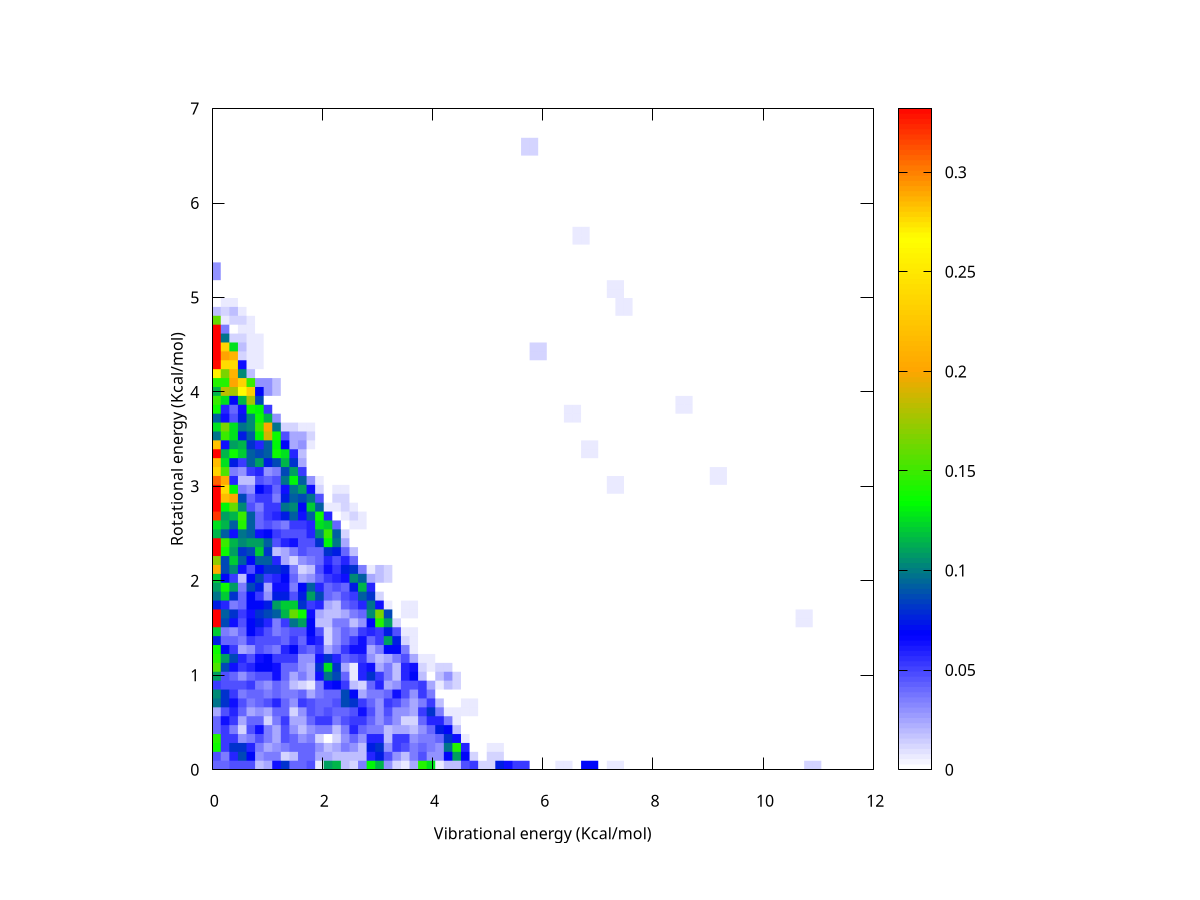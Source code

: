 unset key
set palette defined ( 0 "white", 1 "blue", 2 "green", 3 "orange", 4 "yellow", 5 "red" )
set cbrange [0.00:1.66/5]
set xlabel "Vibrational energy (Kcal/mol)"
set ylabel "Rotational energy (Kcal/mol)"
set size square
set pm3d implicit at s

set view map
splot '-' u 1:2:3 w p ps 0
        0.0000400000        0.0000000000        0.0000000000
        0.0000400000        0.0942344286        0.1135667840
        0.0000400000        0.1884688571        0.0000000000
        0.0000400000        0.2827032857        0.4542671360
        0.0000400000        0.3769377143        0.0454267136
        0.0000400000        0.4711721429        0.0454267136
        0.0000400000        0.5654065714        0.0227133568
        0.0000400000        0.6596410000        0.0000000000
        0.0000400000        0.7538754286        0.2044202112
        0.0000400000        0.8481098571        0.0227133568
        0.0000400000        0.9423442857        0.1135667840
        0.0000400000        1.0365787143        0.2498469248
        0.0000400000        1.1308131429        0.1362801408
        0.0000400000        1.2250475714        0.1817068544
        0.0000400000        1.3192820000        0.2498469248
        0.0000400000        1.4135164286        0.0000000000
        0.0000400000        1.5077508571        0.4315537792
        0.0000400000        1.6019852857        1.1810945535
        0.0000400000        1.6962197143        0.1362801408
        0.0000400000        1.7904541429        0.0454267136
        0.0000400000        1.8846885714        0.1362801408
        0.0000400000        1.9789230000        0.1135667840
        0.0000400000        2.0731574286        0.2725602816
        0.0000400000        2.1673918571        0.4315537792
        0.0000400000        2.2616262857        0.1362801408
        0.0000400000        2.3558607143        1.6580750462
        0.0000400000        2.4500951429        0.1589934976
        0.0000400000        2.5443295714        0.0681400704
        0.0000400000        2.6385640000        0.0908534272
        0.0000400000        2.7327984286        0.9312476287
        0.0000400000        2.8270328571        0.4996938496
        0.0000400000        2.9212672857        0.6586873471
        0.0000400000        3.0155017143        0.3861270656
        0.0000400000        3.1097361429        0.1817068544
        0.0000400000        3.2039705714        0.2271335680
        0.0000400000        3.2982050000        0.3407003520
        0.0000400000        3.3924394286        0.8176808447
        0.0000400000        3.4866738571        0.0000000000
        0.0000400000        3.5809082857        0.1817068544
        0.0000400000        3.6751427143        0.0000000000
        0.0000400000        3.7693771429        0.2044202112
        0.0000400000        3.8636115714        0.2498469248
        0.0000400000        3.9578460000        0.0227133568
        0.0000400000        4.0520804286        0.0227133568
        0.0000400000        4.1463148571        0.3634137088
        0.0000400000        4.2405492857        0.4996938496
        0.0000400000        4.3347837143        0.5678339199
        0.0000400000        4.4290181429        1.0221010559
        0.0000400000        4.5232525714        0.2271335680
        0.0000400000        4.6174870000        0.9539609855
        0.0000400000        4.7117214286        0.5678339199
        0.0000400000        4.8059558571        0.0681400704
        0.0000400000        4.9001902857        0.0000000000
        0.0000400000        4.9944247143        0.0000000000
        0.0000400000        5.0886591429        0.0000000000
        0.0000400000        5.1828935714        0.0000000000
        0.0000400000        5.2771280000        0.1135667840
        0.0000400000        5.3713624286        0.0000000000
        0.0000400000        5.4655968571        0.0000000000
        0.0000400000        5.5598312857        0.0000000000
        0.0000400000        5.6540657143        0.0000000000
        0.0000400000        5.7483001429        0.0000000000
        0.0000400000        5.8425345714        0.0000000000
        0.0000400000        5.9367690000        0.0000000000
        0.0000400000        6.0310034286        0.0000000000
        0.0000400000        6.1252378571        0.0000000000
        0.0000400000        6.2194722857        0.0000000000
        0.0000400000        6.3137067143        0.0000000000
        0.0000400000        6.4079411429        0.0000000000
        0.0000400000        6.5021755714        0.0000000000
        0.0000400000        6.5964100000        0.0000000000
        0.0000400000        6.6906444286        0.0000000000

        0.1557755714        0.0000000000        0.0000000000
        0.1557755714        0.0942344286        0.0454267136
        0.1557755714        0.1884688571        0.0227133568
        0.1557755714        0.2827032857        0.0681400704
        0.1557755714        0.3769377143        0.0000000000
        0.1557755714        0.4711721429        0.0681400704
        0.1557755714        0.5654065714        0.0227133568
        0.1557755714        0.6596410000        0.0454267136
        0.1557755714        0.7538754286        0.1362801408
        0.1557755714        0.8481098571        0.0454267136
        0.1557755714        0.9423442857        0.0227133568
        0.1557755714        1.0365787143        0.0454267136
        0.1557755714        1.1308131429        0.1817068544
        0.1557755714        1.2250475714        0.0681400704
        0.1557755714        1.3192820000        0.0454267136
        0.1557755714        1.4135164286        0.0000000000
        0.1557755714        1.5077508571        0.0454267136
        0.1557755714        1.6019852857        0.1362801408
        0.1557755714        1.6962197143        0.0227133568
        0.1557755714        1.7904541429        0.0908534272
        0.1557755714        1.8846885714        0.1135667840
        0.1557755714        1.9789230000        0.0681400704
        0.1557755714        2.0731574286        0.0227133568
        0.1557755714        2.1673918571        0.0908534272
        0.1557755714        2.2616262857        0.0227133568
        0.1557755714        2.3558607143        0.2725602816
        0.1557755714        2.4500951429        0.0227133568
        0.1557755714        2.5443295714        0.2044202112
        0.1557755714        2.6385640000        0.1362801408
        0.1557755714        2.7327984286        0.1135667840
        0.1557755714        2.8270328571        0.0227133568
        0.1557755714        2.9212672857        0.2952736384
        0.1557755714        3.0155017143        0.2725602816
        0.1557755714        3.1097361429        0.3861270656
        0.1557755714        3.2039705714        0.1362801408
        0.1557755714        3.2982050000        0.1589934976
        0.1557755714        3.3924394286        0.0454267136
        0.1557755714        3.4866738571        0.0227133568
        0.1557755714        3.5809082857        0.1817068544
        0.1557755714        3.6751427143        0.1362801408
        0.1557755714        3.7693771429        0.0227133568
        0.1557755714        3.8636115714        0.0681400704
        0.1557755714        3.9578460000        0.2498469248
        0.1557755714        4.0520804286        0.1589934976
        0.1557755714        4.1463148571        0.0227133568
        0.1557755714        4.2405492857        0.1362801408
        0.1557755714        4.3347837143        0.1135667840
        0.1557755714        4.4290181429        0.2498469248
        0.1557755714        4.5232525714        0.2498469248
        0.1557755714        4.6174870000        0.1362801408
        0.1557755714        4.7117214286        0.0000000000
        0.1557755714        4.8059558571        0.0000000000
        0.1557755714        4.9001902857        0.0000000000
        0.1557755714        4.9944247143        0.0000000000
        0.1557755714        5.0886591429        0.0000000000
        0.1557755714        5.1828935714        0.0000000000
        0.1557755714        5.2771280000        0.0000000000
        0.1557755714        5.3713624286        0.0000000000
        0.1557755714        5.4655968571        0.0000000000
        0.1557755714        5.5598312857        0.0000000000
        0.1557755714        5.6540657143        0.0000000000
        0.1557755714        5.7483001429        0.0000000000
        0.1557755714        5.8425345714        0.0000000000
        0.1557755714        5.9367690000        0.0000000000
        0.1557755714        6.0310034286        0.0000000000
        0.1557755714        6.1252378571        0.0000000000
        0.1557755714        6.2194722857        0.0000000000
        0.1557755714        6.3137067143        0.0000000000
        0.1557755714        6.4079411429        0.0000000000
        0.1557755714        6.5021755714        0.0000000000
        0.1557755714        6.5964100000        0.0000000000
        0.1557755714        6.6906444286        0.0000000000

        0.3115111429        0.0000000000        0.0681400704
        0.3115111429        0.0942344286        0.0454267136
        0.3115111429        0.1884688571        0.0227133568
        0.3115111429        0.2827032857        0.0908534272
        0.3115111429        0.3769377143        0.0454267136
        0.3115111429        0.4711721429        0.0908534272
        0.3115111429        0.5654065714        0.0681400704
        0.3115111429        0.6596410000        0.0454267136
        0.3115111429        0.7538754286        0.0908534272
        0.3115111429        0.8481098571        0.0454267136
        0.3115111429        0.9423442857        0.0681400704
        0.3115111429        1.0365787143        0.0454267136
        0.3115111429        1.1308131429        0.0681400704
        0.3115111429        1.2250475714        0.1135667840
        0.3115111429        1.3192820000        0.0454267136
        0.3115111429        1.4135164286        0.0681400704
        0.3115111429        1.5077508571        0.0227133568
        0.3115111429        1.6019852857        0.1362801408
        0.3115111429        1.6962197143        0.0681400704
        0.3115111429        1.7904541429        0.0454267136
        0.3115111429        1.8846885714        0.2271335680
        0.3115111429        1.9789230000        0.1362801408
        0.3115111429        2.0731574286        0.0454267136
        0.3115111429        2.1673918571        0.1817068544
        0.3115111429        2.2616262857        0.0454267136
        0.3115111429        2.3558607143        0.2044202112
        0.3115111429        2.4500951429        0.0908534272
        0.3115111429        2.5443295714        0.0454267136
        0.3115111429        2.6385640000        0.0681400704
        0.3115111429        2.7327984286        0.1135667840
        0.3115111429        2.8270328571        0.2725602816
        0.3115111429        2.9212672857        0.2725602816
        0.3115111429        3.0155017143        0.1135667840
        0.3115111429        3.1097361429        0.0454267136
        0.3115111429        3.2039705714        0.0454267136
        0.3115111429        3.2982050000        0.1589934976
        0.3115111429        3.3924394286        0.0908534272
        0.3115111429        3.4866738571        0.0908534272
        0.3115111429        3.5809082857        0.2952736384
        0.3115111429        3.6751427143        0.0454267136
        0.3115111429        3.7693771429        0.0454267136
        0.3115111429        3.8636115714        0.0908534272
        0.3115111429        3.9578460000        0.0908534272
        0.3115111429        4.0520804286        0.2271335680
        0.3115111429        4.1463148571        0.1589934976
        0.3115111429        4.2405492857        0.3407003520
        0.3115111429        4.3347837143        0.3634137088
        0.3115111429        4.4290181429        0.4315537792
        0.3115111429        4.5232525714        0.0000000000
        0.3115111429        4.6174870000        0.0000000000
        0.3115111429        4.7117214286        0.0000000000
        0.3115111429        4.8059558571        0.0227133568
        0.3115111429        4.9001902857        0.0227133568
        0.3115111429        4.9944247143        0.0000000000
        0.3115111429        5.0886591429        0.0000000000
        0.3115111429        5.1828935714        0.0000000000
        0.3115111429        5.2771280000        0.0000000000
        0.3115111429        5.3713624286        0.0000000000
        0.3115111429        5.4655968571        0.0000000000
        0.3115111429        5.5598312857        0.0000000000
        0.3115111429        5.6540657143        0.0000000000
        0.3115111429        5.7483001429        0.0000000000
        0.3115111429        5.8425345714        0.0000000000
        0.3115111429        5.9367690000        0.0000000000
        0.3115111429        6.0310034286        0.0000000000
        0.3115111429        6.1252378571        0.0000000000
        0.3115111429        6.2194722857        0.0000000000
        0.3115111429        6.3137067143        0.0000000000
        0.3115111429        6.4079411429        0.0000000000
        0.3115111429        6.5021755714        0.0000000000
        0.3115111429        6.5964100000        0.0000000000
        0.3115111429        6.6906444286        0.0000000000

        0.4672467143        0.0000000000        0.0454267136
        0.4672467143        0.0942344286        0.0227133568
        0.4672467143        0.1884688571        0.1362801408
        0.4672467143        0.2827032857        0.0681400704
        0.4672467143        0.3769377143        0.0000000000
        0.4672467143        0.4711721429        0.0000000000
        0.4672467143        0.5654065714        0.0454267136
        0.4672467143        0.6596410000        0.0681400704
        0.4672467143        0.7538754286        0.0454267136
        0.4672467143        0.8481098571        0.0227133568
        0.4672467143        0.9423442857        0.0454267136
        0.4672467143        1.0365787143        0.0000000000
        0.4672467143        1.1308131429        0.1362801408
        0.4672467143        1.2250475714        0.0227133568
        0.4672467143        1.3192820000        0.0227133568
        0.4672467143        1.4135164286        0.0227133568
        0.4672467143        1.5077508571        0.0000000000
        0.4672467143        1.6019852857        0.0908534272
        0.4672467143        1.6962197143        0.0227133568
        0.4672467143        1.7904541429        0.0000000000
        0.4672467143        1.8846885714        0.0454267136
        0.4672467143        1.9789230000        0.0227133568
        0.4672467143        2.0731574286        0.0000000000
        0.4672467143        2.1673918571        0.1817068544
        0.4672467143        2.2616262857        0.0681400704
        0.4672467143        2.3558607143        0.1135667840
        0.4672467143        2.4500951429        0.0454267136
        0.4672467143        2.5443295714        0.0681400704
        0.4672467143        2.6385640000        0.1817068544
        0.4672467143        2.7327984286        0.0908534272
        0.4672467143        2.8270328571        0.1589934976
        0.4672467143        2.9212672857        0.0908534272
        0.4672467143        3.0155017143        0.0454267136
        0.4672467143        3.1097361429        0.0227133568
        0.4672467143        3.2039705714        0.0227133568
        0.4672467143        3.2982050000        0.0681400704
        0.4672467143        3.3924394286        0.2271335680
        0.4672467143        3.4866738571        0.0227133568
        0.4672467143        3.5809082857        0.0908534272
        0.4672467143        3.6751427143        0.0681400704
        0.4672467143        3.7693771429        0.0227133568
        0.4672467143        3.8636115714        0.0000000000
        0.4672467143        3.9578460000        0.0908534272
        0.4672467143        4.0520804286        0.2952736384
        0.4672467143        4.1463148571        0.1135667840
        0.4672467143        4.2405492857        0.2271335680
        0.4672467143        4.3347837143        0.0227133568
        0.4672467143        4.4290181429        0.0227133568
        0.4672467143        4.5232525714        0.0454267136
        0.4672467143        4.6174870000        0.0000000000
        0.4672467143        4.7117214286        0.0000000000
        0.4672467143        4.8059558571        0.0227133568
        0.4672467143        4.9001902857        0.0000000000
        0.4672467143        4.9944247143        0.0000000000
        0.4672467143        5.0886591429        0.0000000000
        0.4672467143        5.1828935714        0.0000000000
        0.4672467143        5.2771280000        0.0000000000
        0.4672467143        5.3713624286        0.0000000000
        0.4672467143        5.4655968571        0.0000000000
        0.4672467143        5.5598312857        0.0000000000
        0.4672467143        5.6540657143        0.0000000000
        0.4672467143        5.7483001429        0.0000000000
        0.4672467143        5.8425345714        0.0000000000
        0.4672467143        5.9367690000        0.0000000000
        0.4672467143        6.0310034286        0.0000000000
        0.4672467143        6.1252378571        0.0000000000
        0.4672467143        6.2194722857        0.0000000000
        0.4672467143        6.3137067143        0.0000000000
        0.4672467143        6.4079411429        0.0000000000
        0.4672467143        6.5021755714        0.0000000000
        0.4672467143        6.5964100000        0.0000000000
        0.4672467143        6.6906444286        0.0000000000

        0.6229822857        0.0000000000        0.0000000000
        0.6229822857        0.0942344286        0.1135667840
        0.6229822857        0.1884688571        0.0681400704
        0.6229822857        0.2827032857        0.0454267136
        0.6229822857        0.3769377143        0.0000000000
        0.6229822857        0.4711721429        0.0454267136
        0.6229822857        0.5654065714        0.0000000000
        0.6229822857        0.6596410000        0.0454267136
        0.6229822857        0.7538754286        0.0227133568
        0.6229822857        0.8481098571        0.0454267136
        0.6229822857        0.9423442857        0.0681400704
        0.6229822857        1.0365787143        0.0000000000
        0.6229822857        1.1308131429        0.0681400704
        0.6229822857        1.2250475714        0.0000000000
        0.6229822857        1.3192820000        0.0454267136
        0.6229822857        1.4135164286        0.0454267136
        0.6229822857        1.5077508571        0.0908534272
        0.6229822857        1.6019852857        0.0000000000
        0.6229822857        1.6962197143        0.0908534272
        0.6229822857        1.7904541429        0.0454267136
        0.6229822857        1.8846885714        0.0681400704
        0.6229822857        1.9789230000        0.0000000000
        0.6229822857        2.0731574286        0.0454267136
        0.6229822857        2.1673918571        0.0227133568
        0.6229822857        2.2616262857        0.0908534272
        0.6229822857        2.3558607143        0.0454267136
        0.6229822857        2.4500951429        0.2044202112
        0.6229822857        2.5443295714        0.0681400704
        0.6229822857        2.6385640000        0.2498469248
        0.6229822857        2.7327984286        0.0681400704
        0.6229822857        2.8270328571        0.0908534272
        0.6229822857        2.9212672857        0.0000000000
        0.6229822857        3.0155017143        0.0000000000
        0.6229822857        3.1097361429        0.0000000000
        0.6229822857        3.2039705714        0.0681400704
        0.6229822857        3.2982050000        0.0454267136
        0.6229822857        3.3924394286        0.1362801408
        0.6229822857        3.4866738571        0.0681400704
        0.6229822857        3.5809082857        0.1135667840
        0.6229822857        3.6751427143        0.1135667840
        0.6229822857        3.7693771429        0.0908534272
        0.6229822857        3.8636115714        0.1362801408
        0.6229822857        3.9578460000        0.2271335680
        0.6229822857        4.0520804286        0.4542671360
        0.6229822857        4.1463148571        0.0681400704
        0.6229822857        4.2405492857        0.0000000000
        0.6229822857        4.3347837143        0.0000000000
        0.6229822857        4.4290181429        0.0000000000
        0.6229822857        4.5232525714        0.0000000000
        0.6229822857        4.6174870000        0.0000000000
        0.6229822857        4.7117214286        0.0227133568
        0.6229822857        4.8059558571        0.0000000000
        0.6229822857        4.9001902857        0.0000000000
        0.6229822857        4.9944247143        0.0000000000
        0.6229822857        5.0886591429        0.0000000000
        0.6229822857        5.1828935714        0.0000000000
        0.6229822857        5.2771280000        0.0000000000
        0.6229822857        5.3713624286        0.0000000000
        0.6229822857        5.4655968571        0.0000000000
        0.6229822857        5.5598312857        0.0000000000
        0.6229822857        5.6540657143        0.0000000000
        0.6229822857        5.7483001429        0.0000000000
        0.6229822857        5.8425345714        0.0000000000
        0.6229822857        5.9367690000        0.0000000000
        0.6229822857        6.0310034286        0.0000000000
        0.6229822857        6.1252378571        0.0000000000
        0.6229822857        6.2194722857        0.0000000000
        0.6229822857        6.3137067143        0.0000000000
        0.6229822857        6.4079411429        0.0000000000
        0.6229822857        6.5021755714        0.0000000000
        0.6229822857        6.5964100000        0.0000000000
        0.6229822857        6.6906444286        0.0000000000

        0.7787178571        0.0000000000        0.0454267136
        0.7787178571        0.0942344286        0.0227133568
        0.7787178571        0.1884688571        0.0681400704
        0.7787178571        0.2827032857        0.0454267136
        0.7787178571        0.3769377143        0.0454267136
        0.7787178571        0.4711721429        0.0908534272
        0.7787178571        0.5654065714        0.0227133568
        0.7787178571        0.6596410000        0.0227133568
        0.7787178571        0.7538754286        0.0454267136
        0.7787178571        0.8481098571        0.0454267136
        0.7787178571        0.9423442857        0.0454267136
        0.7787178571        1.0365787143        0.0454267136
        0.7787178571        1.1308131429        0.1135667840
        0.7787178571        1.2250475714        0.0000000000
        0.7787178571        1.3192820000        0.0681400704
        0.7787178571        1.4135164286        0.0454267136
        0.7787178571        1.5077508571        0.0908534272
        0.7787178571        1.6019852857        0.0908534272
        0.7787178571        1.6962197143        0.0681400704
        0.7787178571        1.7904541429        0.0681400704
        0.7787178571        1.8846885714        0.0908534272
        0.7787178571        1.9789230000        0.1817068544
        0.7787178571        2.0731574286        0.0454267136
        0.7787178571        2.1673918571        0.0681400704
        0.7787178571        2.2616262857        0.0908534272
        0.7787178571        2.3558607143        0.1135667840
        0.7787178571        2.4500951429        0.0681400704
        0.7787178571        2.5443295714        0.0227133568
        0.7787178571        2.6385640000        0.0227133568
        0.7787178571        2.7327984286        0.0227133568
        0.7787178571        2.8270328571        0.0000000000
        0.7787178571        2.9212672857        0.0681400704
        0.7787178571        3.0155017143        0.0454267136
        0.7787178571        3.1097361429        0.0227133568
        0.7787178571        3.2039705714        0.1135667840
        0.7787178571        3.2982050000        0.1362801408
        0.7787178571        3.3924394286        0.0454267136
        0.7787178571        3.4866738571        0.0681400704
        0.7787178571        3.5809082857        0.1135667840
        0.7787178571        3.6751427143        0.0681400704
        0.7787178571        3.7693771429        0.1362801408
        0.7787178571        3.8636115714        0.1817068544
        0.7787178571        3.9578460000        0.1589934976
        0.7787178571        4.0520804286        0.0681400704
        0.7787178571        4.1463148571        0.0000000000
        0.7787178571        4.2405492857        0.0000000000
        0.7787178571        4.3347837143        0.0227133568
        0.7787178571        4.4290181429        0.0000000000
        0.7787178571        4.5232525714        0.0227133568
        0.7787178571        4.6174870000        0.0000000000
        0.7787178571        4.7117214286        0.0000000000
        0.7787178571        4.8059558571        0.0000000000
        0.7787178571        4.9001902857        0.0000000000
        0.7787178571        4.9944247143        0.0000000000
        0.7787178571        5.0886591429        0.0000000000
        0.7787178571        5.1828935714        0.0000000000
        0.7787178571        5.2771280000        0.0000000000
        0.7787178571        5.3713624286        0.0000000000
        0.7787178571        5.4655968571        0.0000000000
        0.7787178571        5.5598312857        0.0000000000
        0.7787178571        5.6540657143        0.0000000000
        0.7787178571        5.7483001429        0.0000000000
        0.7787178571        5.8425345714        0.0000000000
        0.7787178571        5.9367690000        0.0000000000
        0.7787178571        6.0310034286        0.0000000000
        0.7787178571        6.1252378571        0.0000000000
        0.7787178571        6.2194722857        0.0000000000
        0.7787178571        6.3137067143        0.0000000000
        0.7787178571        6.4079411429        0.0000000000
        0.7787178571        6.5021755714        0.0000000000
        0.7787178571        6.5964100000        0.0000000000
        0.7787178571        6.6906444286        0.0000000000

        0.9344534286        0.0000000000        0.0000000000
        0.9344534286        0.0942344286        0.0000000000
        0.9344534286        0.1884688571        0.0227133568
        0.9344534286        0.2827032857        0.0000000000
        0.9344534286        0.3769377143        0.0908534272
        0.9344534286        0.4711721429        0.0227133568
        0.9344534286        0.5654065714        0.0227133568
        0.9344534286        0.6596410000        0.0454267136
        0.9344534286        0.7538754286        0.0454267136
        0.9344534286        0.8481098571        0.0227133568
        0.9344534286        0.9423442857        0.0227133568
        0.9344534286        1.0365787143        0.0681400704
        0.9344534286        1.1308131429        0.0454267136
        0.9344534286        1.2250475714        0.0908534272
        0.9344534286        1.3192820000        0.0227133568
        0.9344534286        1.4135164286        0.0454267136
        0.9344534286        1.5077508571        0.0454267136
        0.9344534286        1.6019852857        0.0681400704
        0.9344534286        1.6962197143        0.0908534272
        0.9344534286        1.7904541429        0.0454267136
        0.9344534286        1.8846885714        0.0000000000
        0.9344534286        1.9789230000        0.0227133568
        0.9344534286        2.0731574286        0.0908534272
        0.9344534286        2.1673918571        0.0681400704
        0.9344534286        2.2616262857        0.1362801408
        0.9344534286        2.3558607143        0.1362801408
        0.9344534286        2.4500951429        0.1135667840
        0.9344534286        2.5443295714        0.0454267136
        0.9344534286        2.6385640000        0.0681400704
        0.9344534286        2.7327984286        0.0454267136
        0.9344534286        2.8270328571        0.0681400704
        0.9344534286        2.9212672857        0.0681400704
        0.9344534286        3.0155017143        0.0908534272
        0.9344534286        3.1097361429        0.0227133568
        0.9344534286        3.2039705714        0.0681400704
        0.9344534286        3.2982050000        0.1135667840
        0.9344534286        3.3924394286        0.0454267136
        0.9344534286        3.4866738571        0.0681400704
        0.9344534286        3.5809082857        0.2725602816
        0.9344534286        3.6751427143        0.1362801408
        0.9344534286        3.7693771429        0.2044202112
        0.9344534286        3.8636115714        0.0000000000
        0.9344534286        3.9578460000        0.0000000000
        0.9344534286        4.0520804286        0.0454267136
        0.9344534286        4.1463148571        0.0000000000
        0.9344534286        4.2405492857        0.0000000000
        0.9344534286        4.3347837143        0.0000000000
        0.9344534286        4.4290181429        0.0000000000
        0.9344534286        4.5232525714        0.0000000000
        0.9344534286        4.6174870000        0.0000000000
        0.9344534286        4.7117214286        0.0000000000
        0.9344534286        4.8059558571        0.0000000000
        0.9344534286        4.9001902857        0.0000000000
        0.9344534286        4.9944247143        0.0000000000
        0.9344534286        5.0886591429        0.0000000000
        0.9344534286        5.1828935714        0.0000000000
        0.9344534286        5.2771280000        0.0000000000
        0.9344534286        5.3713624286        0.0000000000
        0.9344534286        5.4655968571        0.0000000000
        0.9344534286        5.5598312857        0.0000000000
        0.9344534286        5.6540657143        0.0000000000
        0.9344534286        5.7483001429        0.0000000000
        0.9344534286        5.8425345714        0.0000000000
        0.9344534286        5.9367690000        0.0000000000
        0.9344534286        6.0310034286        0.0000000000
        0.9344534286        6.1252378571        0.0000000000
        0.9344534286        6.2194722857        0.0000000000
        0.9344534286        6.3137067143        0.0000000000
        0.9344534286        6.4079411429        0.0000000000
        0.9344534286        6.5021755714        0.0000000000
        0.9344534286        6.5964100000        0.0000000000
        0.9344534286        6.6906444286        0.0000000000

        1.0901890000        0.0000000000        0.0227133568
        1.0901890000        0.0942344286        0.0681400704
        1.0901890000        0.1884688571        0.0454267136
        1.0901890000        0.2827032857        0.0227133568
        1.0901890000        0.3769377143        0.0227133568
        1.0901890000        0.4711721429        0.0000000000
        1.0901890000        0.5654065714        0.0000000000
        1.0901890000        0.6596410000        0.0227133568
        1.0901890000        0.7538754286        0.0681400704
        1.0901890000        0.8481098571        0.0000000000
        1.0901890000        0.9423442857        0.0681400704
        1.0901890000        1.0365787143        0.0227133568
        1.0901890000        1.1308131429        0.1362801408
        1.0901890000        1.2250475714        0.0000000000
        1.0901890000        1.3192820000        0.0454267136
        1.0901890000        1.4135164286        0.0681400704
        1.0901890000        1.5077508571        0.0227133568
        1.0901890000        1.6019852857        0.0908534272
        1.0901890000        1.6962197143        0.0908534272
        1.0901890000        1.7904541429        0.0681400704
        1.0901890000        1.8846885714        0.0000000000
        1.0901890000        1.9789230000        0.0681400704
        1.0901890000        2.0731574286        0.0227133568
        1.0901890000        2.1673918571        0.1362801408
        1.0901890000        2.2616262857        0.0227133568
        1.0901890000        2.3558607143        0.0227133568
        1.0901890000        2.4500951429        0.0908534272
        1.0901890000        2.5443295714        0.0227133568
        1.0901890000        2.6385640000        0.0454267136
        1.0901890000        2.7327984286        0.0454267136
        1.0901890000        2.8270328571        0.0454267136
        1.0901890000        2.9212672857        0.0227133568
        1.0901890000        3.0155017143        0.0454267136
        1.0901890000        3.1097361429        0.0000000000
        1.0901890000        3.2039705714        0.0227133568
        1.0901890000        3.2982050000        0.0908534272
        1.0901890000        3.3924394286        0.1135667840
        1.0901890000        3.4866738571        0.1362801408
        1.0901890000        3.5809082857        0.2725602816
        1.0901890000        3.6751427143        0.1135667840
        1.0901890000        3.7693771429        0.0000000000
        1.0901890000        3.8636115714        0.0000000000
        1.0901890000        3.9578460000        0.0000000000
        1.0901890000        4.0520804286        0.0681400704
        1.0901890000        4.1463148571        0.0000000000
        1.0901890000        4.2405492857        0.0000000000
        1.0901890000        4.3347837143        0.0000000000
        1.0901890000        4.4290181429        0.0000000000
        1.0901890000        4.5232525714        0.0000000000
        1.0901890000        4.6174870000        0.0000000000
        1.0901890000        4.7117214286        0.0000000000
        1.0901890000        4.8059558571        0.0000000000
        1.0901890000        4.9001902857        0.0000000000
        1.0901890000        4.9944247143        0.0000000000
        1.0901890000        5.0886591429        0.0000000000
        1.0901890000        5.1828935714        0.0000000000
        1.0901890000        5.2771280000        0.0000000000
        1.0901890000        5.3713624286        0.0000000000
        1.0901890000        5.4655968571        0.0000000000
        1.0901890000        5.5598312857        0.0000000000
        1.0901890000        5.6540657143        0.0000000000
        1.0901890000        5.7483001429        0.0000000000
        1.0901890000        5.8425345714        0.0000000000
        1.0901890000        5.9367690000        0.0000000000
        1.0901890000        6.0310034286        0.0000000000
        1.0901890000        6.1252378571        0.0000000000
        1.0901890000        6.2194722857        0.0000000000
        1.0901890000        6.3137067143        0.0000000000
        1.0901890000        6.4079411429        0.0000000000
        1.0901890000        6.5021755714        0.0000000000
        1.0901890000        6.5964100000        0.0000000000
        1.0901890000        6.6906444286        0.0000000000

        1.2459245714        0.0000000000        0.1589934976
        1.2459245714        0.0942344286        0.0000000000
        1.2459245714        0.1884688571        0.0227133568
        1.2459245714        0.2827032857        0.0227133568
        1.2459245714        0.3769377143        0.0227133568
        1.2459245714        0.4711721429        0.0454267136
        1.2459245714        0.5654065714        0.0908534272
        1.2459245714        0.6596410000        0.0454267136
        1.2459245714        0.7538754286        0.0908534272
        1.2459245714        0.8481098571        0.0000000000
        1.2459245714        0.9423442857        0.0908534272
        1.2459245714        1.0365787143        0.0681400704
        1.2459245714        1.1308131429        0.0227133568
        1.2459245714        1.2250475714        0.0454267136
        1.2459245714        1.3192820000        0.0454267136
        1.2459245714        1.4135164286        0.0227133568
        1.2459245714        1.5077508571        0.0227133568
        1.2459245714        1.6019852857        0.0000000000
        1.2459245714        1.6962197143        0.1817068544
        1.2459245714        1.7904541429        0.0908534272
        1.2459245714        1.8846885714        0.1362801408
        1.2459245714        1.9789230000        0.0454267136
        1.2459245714        2.0731574286        0.0908534272
        1.2459245714        2.1673918571        0.0681400704
        1.2459245714        2.2616262857        0.0000000000
        1.2459245714        2.3558607143        0.0227133568
        1.2459245714        2.4500951429        0.0454267136
        1.2459245714        2.5443295714        0.0454267136
        1.2459245714        2.6385640000        0.0454267136
        1.2459245714        2.7327984286        0.0908534272
        1.2459245714        2.8270328571        0.0227133568
        1.2459245714        2.9212672857        0.0454267136
        1.2459245714        3.0155017143        0.0454267136
        1.2459245714        3.1097361429        0.0908534272
        1.2459245714        3.2039705714        0.0227133568
        1.2459245714        3.2982050000        0.2044202112
        1.2459245714        3.3924394286        0.1362801408
        1.2459245714        3.4866738571        0.1362801408
        1.2459245714        3.5809082857        0.0000000000
        1.2459245714        3.6751427143        0.0000000000
        1.2459245714        3.7693771429        0.0000000000
        1.2459245714        3.8636115714        0.0000000000
        1.2459245714        3.9578460000        0.0000000000
        1.2459245714        4.0520804286        0.0000000000
        1.2459245714        4.1463148571        0.0000000000
        1.2459245714        4.2405492857        0.0000000000
        1.2459245714        4.3347837143        0.0000000000
        1.2459245714        4.4290181429        0.0000000000
        1.2459245714        4.5232525714        0.0000000000
        1.2459245714        4.6174870000        0.0000000000
        1.2459245714        4.7117214286        0.0000000000
        1.2459245714        4.8059558571        0.0000000000
        1.2459245714        4.9001902857        0.0000000000
        1.2459245714        4.9944247143        0.0000000000
        1.2459245714        5.0886591429        0.0000000000
        1.2459245714        5.1828935714        0.0000000000
        1.2459245714        5.2771280000        0.0000000000
        1.2459245714        5.3713624286        0.0000000000
        1.2459245714        5.4655968571        0.0000000000
        1.2459245714        5.5598312857        0.0000000000
        1.2459245714        5.6540657143        0.0000000000
        1.2459245714        5.7483001429        0.0000000000
        1.2459245714        5.8425345714        0.0000000000
        1.2459245714        5.9367690000        0.0000000000
        1.2459245714        6.0310034286        0.0000000000
        1.2459245714        6.1252378571        0.0000000000
        1.2459245714        6.2194722857        0.0000000000
        1.2459245714        6.3137067143        0.0000000000
        1.2459245714        6.4079411429        0.0000000000
        1.2459245714        6.5021755714        0.0000000000
        1.2459245714        6.5964100000        0.0000000000
        1.2459245714        6.6906444286        0.0000000000

        1.4016601429        0.0000000000        0.1362801408
        1.4016601429        0.0942344286        0.0227133568
        1.4016601429        0.1884688571        0.0000000000
        1.4016601429        0.2827032857        0.0908534272
        1.4016601429        0.3769377143        0.0454267136
        1.4016601429        0.4711721429        0.0681400704
        1.4016601429        0.5654065714        0.0000000000
        1.4016601429        0.6596410000        0.0227133568
        1.4016601429        0.7538754286        0.0000000000
        1.4016601429        0.8481098571        0.0454267136
        1.4016601429        0.9423442857        0.0000000000
        1.4016601429        1.0365787143        0.0000000000
        1.4016601429        1.1308131429        0.0681400704
        1.4016601429        1.2250475714        0.0681400704
        1.4016601429        1.3192820000        0.0681400704
        1.4016601429        1.4135164286        0.0227133568
        1.4016601429        1.5077508571        0.0908534272
        1.4016601429        1.6019852857        0.0908534272
        1.4016601429        1.6962197143        0.1817068544
        1.4016601429        1.7904541429        0.0227133568
        1.4016601429        1.8846885714        0.0454267136
        1.4016601429        1.9789230000        0.0227133568
        1.4016601429        2.0731574286        0.1135667840
        1.4016601429        2.1673918571        0.0227133568
        1.4016601429        2.2616262857        0.0000000000
        1.4016601429        2.3558607143        0.0681400704
        1.4016601429        2.4500951429        0.0908534272
        1.4016601429        2.5443295714        0.0000000000
        1.4016601429        2.6385640000        0.0454267136
        1.4016601429        2.7327984286        0.1135667840
        1.4016601429        2.8270328571        0.1589934976
        1.4016601429        2.9212672857        0.0681400704
        1.4016601429        3.0155017143        0.0908534272
        1.4016601429        3.1097361429        0.1589934976
        1.4016601429        3.2039705714        0.0681400704
        1.4016601429        3.2982050000        0.1589934976
        1.4016601429        3.3924394286        0.0000000000
        1.4016601429        3.4866738571        0.0000000000
        1.4016601429        3.5809082857        0.0454267136
        1.4016601429        3.6751427143        0.0000000000
        1.4016601429        3.7693771429        0.0000000000
        1.4016601429        3.8636115714        0.0000000000
        1.4016601429        3.9578460000        0.0000000000
        1.4016601429        4.0520804286        0.0000000000
        1.4016601429        4.1463148571        0.0000000000
        1.4016601429        4.2405492857        0.0000000000
        1.4016601429        4.3347837143        0.0000000000
        1.4016601429        4.4290181429        0.0000000000
        1.4016601429        4.5232525714        0.0000000000
        1.4016601429        4.6174870000        0.0000000000
        1.4016601429        4.7117214286        0.0000000000
        1.4016601429        4.8059558571        0.0000000000
        1.4016601429        4.9001902857        0.0000000000
        1.4016601429        4.9944247143        0.0000000000
        1.4016601429        5.0886591429        0.0000000000
        1.4016601429        5.1828935714        0.0000000000
        1.4016601429        5.2771280000        0.0000000000
        1.4016601429        5.3713624286        0.0000000000
        1.4016601429        5.4655968571        0.0000000000
        1.4016601429        5.5598312857        0.0000000000
        1.4016601429        5.6540657143        0.0000000000
        1.4016601429        5.7483001429        0.0000000000
        1.4016601429        5.8425345714        0.0000000000
        1.4016601429        5.9367690000        0.0000000000
        1.4016601429        6.0310034286        0.0000000000
        1.4016601429        6.1252378571        0.0000000000
        1.4016601429        6.2194722857        0.0000000000
        1.4016601429        6.3137067143        0.0000000000
        1.4016601429        6.4079411429        0.0000000000
        1.4016601429        6.5021755714        0.0000000000
        1.4016601429        6.5964100000        0.0000000000
        1.4016601429        6.6906444286        0.0000000000

        1.5573957143        0.0000000000        0.0000000000
        1.5573957143        0.0942344286        0.0000000000
        1.5573957143        0.1884688571        0.0454267136
        1.5573957143        0.2827032857        0.0227133568
        1.5573957143        0.3769377143        0.0000000000
        1.5573957143        0.4711721429        0.0000000000
        1.5573957143        0.5654065714        0.0227133568
        1.5573957143        0.6596410000        0.0000000000
        1.5573957143        0.7538754286        0.0908534272
        1.5573957143        0.8481098571        0.0000000000
        1.5573957143        0.9423442857        0.0227133568
        1.5573957143        1.0365787143        0.0681400704
        1.5573957143        1.1308131429        0.0227133568
        1.5573957143        1.2250475714        0.0454267136
        1.5573957143        1.3192820000        0.0908534272
        1.5573957143        1.4135164286        0.0227133568
        1.5573957143        1.5077508571        0.0454267136
        1.5573957143        1.6019852857        0.1589934976
        1.5573957143        1.6962197143        0.2044202112
        1.5573957143        1.7904541429        0.0681400704
        1.5573957143        1.8846885714        0.0454267136
        1.5573957143        1.9789230000        0.0227133568
        1.5573957143        2.0731574286        0.0000000000
        1.5573957143        2.1673918571        0.0000000000
        1.5573957143        2.2616262857        0.0227133568
        1.5573957143        2.3558607143        0.0454267136
        1.5573957143        2.4500951429        0.0454267136
        1.5573957143        2.5443295714        0.0454267136
        1.5573957143        2.6385640000        0.1135667840
        1.5573957143        2.7327984286        0.0908534272
        1.5573957143        2.8270328571        0.0454267136
        1.5573957143        2.9212672857        0.0908534272
        1.5573957143        3.0155017143        0.1362801408
        1.5573957143        3.1097361429        0.1362801408
        1.5573957143        3.2039705714        0.0681400704
        1.5573957143        3.2982050000        0.0227133568
        1.5573957143        3.3924394286        0.0454267136
        1.5573957143        3.4866738571        0.0454267136
        1.5573957143        3.5809082857        0.0000000000
        1.5573957143        3.6751427143        0.0000000000
        1.5573957143        3.7693771429        0.0000000000
        1.5573957143        3.8636115714        0.0000000000
        1.5573957143        3.9578460000        0.0000000000
        1.5573957143        4.0520804286        0.0000000000
        1.5573957143        4.1463148571        0.0000000000
        1.5573957143        4.2405492857        0.0000000000
        1.5573957143        4.3347837143        0.0000000000
        1.5573957143        4.4290181429        0.0000000000
        1.5573957143        4.5232525714        0.0000000000
        1.5573957143        4.6174870000        0.0000000000
        1.5573957143        4.7117214286        0.0000000000
        1.5573957143        4.8059558571        0.0000000000
        1.5573957143        4.9001902857        0.0000000000
        1.5573957143        4.9944247143        0.0000000000
        1.5573957143        5.0886591429        0.0000000000
        1.5573957143        5.1828935714        0.0000000000
        1.5573957143        5.2771280000        0.0000000000
        1.5573957143        5.3713624286        0.0000000000
        1.5573957143        5.4655968571        0.0000000000
        1.5573957143        5.5598312857        0.0000000000
        1.5573957143        5.6540657143        0.0000000000
        1.5573957143        5.7483001429        0.0000000000
        1.5573957143        5.8425345714        0.0000000000
        1.5573957143        5.9367690000        0.0000000000
        1.5573957143        6.0310034286        0.0000000000
        1.5573957143        6.1252378571        0.0000000000
        1.5573957143        6.2194722857        0.0000000000
        1.5573957143        6.3137067143        0.0000000000
        1.5573957143        6.4079411429        0.0000000000
        1.5573957143        6.5021755714        0.0000000000
        1.5573957143        6.5964100000        0.0000000000
        1.5573957143        6.6906444286        0.0000000000

        1.7131312857        0.0000000000        0.0908534272
        1.7131312857        0.0942344286        0.0681400704
        1.7131312857        0.1884688571        0.0454267136
        1.7131312857        0.2827032857        0.0454267136
        1.7131312857        0.3769377143        0.0454267136
        1.7131312857        0.4711721429        0.0227133568
        1.7131312857        0.5654065714        0.0454267136
        1.7131312857        0.6596410000        0.0454267136
        1.7131312857        0.7538754286        0.0681400704
        1.7131312857        0.8481098571        0.0000000000
        1.7131312857        0.9423442857        0.0227133568
        1.7131312857        1.0365787143        0.0227133568
        1.7131312857        1.1308131429        0.0000000000
        1.7131312857        1.2250475714        0.0454267136
        1.7131312857        1.3192820000        0.0000000000
        1.7131312857        1.4135164286        0.0454267136
        1.7131312857        1.5077508571        0.0681400704
        1.7131312857        1.6019852857        0.1589934976
        1.7131312857        1.6962197143        0.0227133568
        1.7131312857        1.7904541429        0.0227133568
        1.7131312857        1.8846885714        0.1589934976
        1.7131312857        1.9789230000        0.0454267136
        1.7131312857        2.0731574286        0.0227133568
        1.7131312857        2.1673918571        0.0227133568
        1.7131312857        2.2616262857        0.0681400704
        1.7131312857        2.3558607143        0.0454267136
        1.7131312857        2.4500951429        0.0454267136
        1.7131312857        2.5443295714        0.0454267136
        1.7131312857        2.6385640000        0.0000000000
        1.7131312857        2.7327984286        0.0454267136
        1.7131312857        2.8270328571        0.0908534272
        1.7131312857        2.9212672857        0.1135667840
        1.7131312857        3.0155017143        0.0908534272
        1.7131312857        3.1097361429        0.0000000000
        1.7131312857        3.2039705714        0.0000000000
        1.7131312857        3.2982050000        0.0000000000
        1.7131312857        3.3924394286        0.0000000000
        1.7131312857        3.4866738571        0.0227133568
        1.7131312857        3.5809082857        0.0227133568
        1.7131312857        3.6751427143        0.0000000000
        1.7131312857        3.7693771429        0.0000000000
        1.7131312857        3.8636115714        0.0000000000
        1.7131312857        3.9578460000        0.0000000000
        1.7131312857        4.0520804286        0.0000000000
        1.7131312857        4.1463148571        0.0000000000
        1.7131312857        4.2405492857        0.0000000000
        1.7131312857        4.3347837143        0.0000000000
        1.7131312857        4.4290181429        0.0000000000
        1.7131312857        4.5232525714        0.0000000000
        1.7131312857        4.6174870000        0.0000000000
        1.7131312857        4.7117214286        0.0000000000
        1.7131312857        4.8059558571        0.0000000000
        1.7131312857        4.9001902857        0.0000000000
        1.7131312857        4.9944247143        0.0000000000
        1.7131312857        5.0886591429        0.0000000000
        1.7131312857        5.1828935714        0.0000000000
        1.7131312857        5.2771280000        0.0000000000
        1.7131312857        5.3713624286        0.0000000000
        1.7131312857        5.4655968571        0.0000000000
        1.7131312857        5.5598312857        0.0000000000
        1.7131312857        5.6540657143        0.0000000000
        1.7131312857        5.7483001429        0.0000000000
        1.7131312857        5.8425345714        0.0000000000
        1.7131312857        5.9367690000        0.0000000000
        1.7131312857        6.0310034286        0.0000000000
        1.7131312857        6.1252378571        0.0000000000
        1.7131312857        6.2194722857        0.0000000000
        1.7131312857        6.3137067143        0.0000000000
        1.7131312857        6.4079411429        0.0000000000
        1.7131312857        6.5021755714        0.0000000000
        1.7131312857        6.5964100000        0.0000000000
        1.7131312857        6.6906444286        0.0000000000

        1.8688668571        0.0000000000        0.0000000000
        1.8688668571        0.0942344286        0.0227133568
        1.8688668571        0.1884688571        0.0227133568
        1.8688668571        0.2827032857        0.0454267136
        1.8688668571        0.3769377143        0.0000000000
        1.8688668571        0.4711721429        0.0454267136
        1.8688668571        0.5654065714        0.0454267136
        1.8688668571        0.6596410000        0.0454267136
        1.8688668571        0.7538754286        0.0227133568
        1.8688668571        0.8481098571        0.0000000000
        1.8688668571        0.9423442857        0.0000000000
        1.8688668571        1.0365787143        0.0454267136
        1.8688668571        1.1308131429        0.0227133568
        1.8688668571        1.2250475714        0.0454267136
        1.8688668571        1.3192820000        0.0681400704
        1.8688668571        1.4135164286        0.1362801408
        1.8688668571        1.5077508571        0.0227133568
        1.8688668571        1.6019852857        0.0227133568
        1.8688668571        1.6962197143        0.0454267136
        1.8688668571        1.7904541429        0.1135667840
        1.8688668571        1.8846885714        0.1362801408
        1.8688668571        1.9789230000        0.0227133568
        1.8688668571        2.0731574286        0.0227133568
        1.8688668571        2.1673918571        0.0000000000
        1.8688668571        2.2616262857        0.0454267136
        1.8688668571        2.3558607143        0.0000000000
        1.8688668571        2.4500951429        0.0908534272
        1.8688668571        2.5443295714        0.0454267136
        1.8688668571        2.6385640000        0.1362801408
        1.8688668571        2.7327984286        0.1817068544
        1.8688668571        2.8270328571        0.1589934976
        1.8688668571        2.9212672857        0.0227133568
        1.8688668571        3.0155017143        0.0227133568
        1.8688668571        3.1097361429        0.0000000000
        1.8688668571        3.2039705714        0.0000000000
        1.8688668571        3.2982050000        0.0000000000
        1.8688668571        3.3924394286        0.0000000000
        1.8688668571        3.4866738571        0.0000000000
        1.8688668571        3.5809082857        0.0000000000
        1.8688668571        3.6751427143        0.0000000000
        1.8688668571        3.7693771429        0.0000000000
        1.8688668571        3.8636115714        0.0000000000
        1.8688668571        3.9578460000        0.0000000000
        1.8688668571        4.0520804286        0.0000000000
        1.8688668571        4.1463148571        0.0000000000
        1.8688668571        4.2405492857        0.0000000000
        1.8688668571        4.3347837143        0.0000000000
        1.8688668571        4.4290181429        0.0000000000
        1.8688668571        4.5232525714        0.0000000000
        1.8688668571        4.6174870000        0.0000000000
        1.8688668571        4.7117214286        0.0000000000
        1.8688668571        4.8059558571        0.0000000000
        1.8688668571        4.9001902857        0.0000000000
        1.8688668571        4.9944247143        0.0000000000
        1.8688668571        5.0886591429        0.0000000000
        1.8688668571        5.1828935714        0.0000000000
        1.8688668571        5.2771280000        0.0000000000
        1.8688668571        5.3713624286        0.0000000000
        1.8688668571        5.4655968571        0.0000000000
        1.8688668571        5.5598312857        0.0000000000
        1.8688668571        5.6540657143        0.0000000000
        1.8688668571        5.7483001429        0.0000000000
        1.8688668571        5.8425345714        0.0000000000
        1.8688668571        5.9367690000        0.0000000000
        1.8688668571        6.0310034286        0.0000000000
        1.8688668571        6.1252378571        0.0000000000
        1.8688668571        6.2194722857        0.0000000000
        1.8688668571        6.3137067143        0.0000000000
        1.8688668571        6.4079411429        0.0000000000
        1.8688668571        6.5021755714        0.0000000000
        1.8688668571        6.5964100000        0.0000000000
        1.8688668571        6.6906444286        0.0000000000

        2.0246024286        0.0000000000        0.0000000000
        2.0246024286        0.0942344286        0.0000000000
        2.0246024286        0.1884688571        0.0454267136
        2.0246024286        0.2827032857        0.0000000000
        2.0246024286        0.3769377143        0.0000000000
        2.0246024286        0.4711721429        0.0908534272
        2.0246024286        0.5654065714        0.0227133568
        2.0246024286        0.6596410000        0.0454267136
        2.0246024286        0.7538754286        0.0454267136
        2.0246024286        0.8481098571        0.0681400704
        2.0246024286        0.9423442857        0.0681400704
        2.0246024286        1.0365787143        0.1362801408
        2.0246024286        1.1308131429        0.1135667840
        2.0246024286        1.2250475714        0.0681400704
        2.0246024286        1.3192820000        0.0227133568
        2.0246024286        1.4135164286        0.0000000000
        2.0246024286        1.5077508571        0.0227133568
        2.0246024286        1.6019852857        0.0000000000
        2.0246024286        1.6962197143        0.0227133568
        2.0246024286        1.7904541429        0.0454267136
        2.0246024286        1.8846885714        0.0454267136
        2.0246024286        1.9789230000        0.0227133568
        2.0246024286        2.0731574286        0.0908534272
        2.0246024286        2.1673918571        0.0681400704
        2.0246024286        2.2616262857        0.0454267136
        2.0246024286        2.3558607143        0.0681400704
        2.0246024286        2.4500951429        0.1589934976
        2.0246024286        2.5443295714        0.1135667840
        2.0246024286        2.6385640000        0.2044202112
        2.0246024286        2.7327984286        0.0227133568
        2.0246024286        2.8270328571        0.0000000000
        2.0246024286        2.9212672857        0.0000000000
        2.0246024286        3.0155017143        0.0000000000
        2.0246024286        3.1097361429        0.0000000000
        2.0246024286        3.2039705714        0.0000000000
        2.0246024286        3.2982050000        0.0000000000
        2.0246024286        3.3924394286        0.0000000000
        2.0246024286        3.4866738571        0.0000000000
        2.0246024286        3.5809082857        0.0000000000
        2.0246024286        3.6751427143        0.0000000000
        2.0246024286        3.7693771429        0.0000000000
        2.0246024286        3.8636115714        0.0000000000
        2.0246024286        3.9578460000        0.0000000000
        2.0246024286        4.0520804286        0.0000000000
        2.0246024286        4.1463148571        0.0000000000
        2.0246024286        4.2405492857        0.0000000000
        2.0246024286        4.3347837143        0.0000000000
        2.0246024286        4.4290181429        0.0000000000
        2.0246024286        4.5232525714        0.0000000000
        2.0246024286        4.6174870000        0.0000000000
        2.0246024286        4.7117214286        0.0000000000
        2.0246024286        4.8059558571        0.0000000000
        2.0246024286        4.9001902857        0.0000000000
        2.0246024286        4.9944247143        0.0000000000
        2.0246024286        5.0886591429        0.0000000000
        2.0246024286        5.1828935714        0.0000000000
        2.0246024286        5.2771280000        0.0000000000
        2.0246024286        5.3713624286        0.0000000000
        2.0246024286        5.4655968571        0.0000000000
        2.0246024286        5.5598312857        0.0000000000
        2.0246024286        5.6540657143        0.0000000000
        2.0246024286        5.7483001429        0.0000000000
        2.0246024286        5.8425345714        0.0000000000
        2.0246024286        5.9367690000        0.0000000000
        2.0246024286        6.0310034286        0.0000000000
        2.0246024286        6.1252378571        0.0000000000
        2.0246024286        6.2194722857        0.0000000000
        2.0246024286        6.3137067143        0.0000000000
        2.0246024286        6.4079411429        0.0000000000
        2.0246024286        6.5021755714        0.0000000000
        2.0246024286        6.5964100000        0.0000000000
        2.0246024286        6.6906444286        0.0000000000

        2.1803380000        0.0000000000        0.4088404224
        2.1803380000        0.0942344286        0.0227133568
        2.1803380000        0.1884688571        0.0227133568
        2.1803380000        0.2827032857        0.0000000000
        2.1803380000        0.3769377143        0.0000000000
        2.1803380000        0.4711721429        0.0454267136
        2.1803380000        0.5654065714        0.0454267136
        2.1803380000        0.6596410000        0.0681400704
        2.1803380000        0.7538754286        0.0000000000
        2.1803380000        0.8481098571        0.0454267136
        2.1803380000        0.9423442857        0.0681400704
        2.1803380000        1.0365787143        0.1135667840
        2.1803380000        1.1308131429        0.1362801408
        2.1803380000        1.2250475714        0.0000000000
        2.1803380000        1.3192820000        0.0000000000
        2.1803380000        1.4135164286        0.0227133568
        2.1803380000        1.5077508571        0.0000000000
        2.1803380000        1.6019852857        0.0454267136
        2.1803380000        1.6962197143        0.0000000000
        2.1803380000        1.7904541429        0.0227133568
        2.1803380000        1.8846885714        0.0454267136
        2.1803380000        1.9789230000        0.0454267136
        2.1803380000        2.0731574286        0.0454267136
        2.1803380000        2.1673918571        0.0454267136
        2.1803380000        2.2616262857        0.0681400704
        2.1803380000        2.3558607143        0.1362801408
        2.1803380000        2.4500951429        0.1589934976
        2.1803380000        2.5443295714        0.1589934976
        2.1803380000        2.6385640000        0.0000000000
        2.1803380000        2.7327984286        0.0000000000
        2.1803380000        2.8270328571        0.0000000000
        2.1803380000        2.9212672857        0.0000000000
        2.1803380000        3.0155017143        0.0000000000
        2.1803380000        3.1097361429        0.0000000000
        2.1803380000        3.2039705714        0.0000000000
        2.1803380000        3.2982050000        0.0000000000
        2.1803380000        3.3924394286        0.0000000000
        2.1803380000        3.4866738571        0.0000000000
        2.1803380000        3.5809082857        0.0000000000
        2.1803380000        3.6751427143        0.0000000000
        2.1803380000        3.7693771429        0.0000000000
        2.1803380000        3.8636115714        0.0000000000
        2.1803380000        3.9578460000        0.0000000000
        2.1803380000        4.0520804286        0.0000000000
        2.1803380000        4.1463148571        0.0000000000
        2.1803380000        4.2405492857        0.0000000000
        2.1803380000        4.3347837143        0.0000000000
        2.1803380000        4.4290181429        0.0000000000
        2.1803380000        4.5232525714        0.0000000000
        2.1803380000        4.6174870000        0.0000000000
        2.1803380000        4.7117214286        0.0000000000
        2.1803380000        4.8059558571        0.0000000000
        2.1803380000        4.9001902857        0.0000000000
        2.1803380000        4.9944247143        0.0000000000
        2.1803380000        5.0886591429        0.0000000000
        2.1803380000        5.1828935714        0.0000000000
        2.1803380000        5.2771280000        0.0000000000
        2.1803380000        5.3713624286        0.0000000000
        2.1803380000        5.4655968571        0.0000000000
        2.1803380000        5.5598312857        0.0000000000
        2.1803380000        5.6540657143        0.0000000000
        2.1803380000        5.7483001429        0.0000000000
        2.1803380000        5.8425345714        0.0000000000
        2.1803380000        5.9367690000        0.0000000000
        2.1803380000        6.0310034286        0.0000000000
        2.1803380000        6.1252378571        0.0000000000
        2.1803380000        6.2194722857        0.0000000000
        2.1803380000        6.3137067143        0.0000000000
        2.1803380000        6.4079411429        0.0000000000
        2.1803380000        6.5021755714        0.0000000000
        2.1803380000        6.5964100000        0.0000000000
        2.1803380000        6.6906444286        0.0000000000

        2.3360735714        0.0000000000        0.0227133568
        2.3360735714        0.0942344286        0.0000000000
        2.3360735714        0.1884688571        0.0227133568
        2.3360735714        0.2827032857        0.0454267136
        2.3360735714        0.3769377143        0.0000000000
        2.3360735714        0.4711721429        0.0227133568
        2.3360735714        0.5654065714        0.0227133568
        2.3360735714        0.6596410000        0.0227133568
        2.3360735714        0.7538754286        0.0908534272
        2.3360735714        0.8481098571        0.0227133568
        2.3360735714        0.9423442857        0.1362801408
        2.3360735714        1.0365787143        0.0227133568
        2.3360735714        1.1308131429        0.0454267136
        2.3360735714        1.2250475714        0.0454267136
        2.3360735714        1.3192820000        0.0908534272
        2.3360735714        1.4135164286        0.0000000000
        2.3360735714        1.5077508571        0.0908534272
        2.3360735714        1.6019852857        0.0000000000
        2.3360735714        1.6962197143        0.0227133568
        2.3360735714        1.7904541429        0.0227133568
        2.3360735714        1.8846885714        0.0454267136
        2.3360735714        1.9789230000        0.0454267136
        2.3360735714        2.0731574286        0.0908534272
        2.3360735714        2.1673918571        0.0227133568
        2.3360735714        2.2616262857        0.0454267136
        2.3360735714        2.3558607143        0.0454267136
        2.3360735714        2.4500951429        0.0454267136
        2.3360735714        2.5443295714        0.0000000000
        2.3360735714        2.6385640000        0.0000000000
        2.3360735714        2.7327984286        0.0000000000
        2.3360735714        2.8270328571        0.0227133568
        2.3360735714        2.9212672857        0.0227133568
        2.3360735714        3.0155017143        0.0000000000
        2.3360735714        3.1097361429        0.0000000000
        2.3360735714        3.2039705714        0.0000000000
        2.3360735714        3.2982050000        0.0000000000
        2.3360735714        3.3924394286        0.0000000000
        2.3360735714        3.4866738571        0.0000000000
        2.3360735714        3.5809082857        0.0000000000
        2.3360735714        3.6751427143        0.0000000000
        2.3360735714        3.7693771429        0.0000000000
        2.3360735714        3.8636115714        0.0000000000
        2.3360735714        3.9578460000        0.0000000000
        2.3360735714        4.0520804286        0.0000000000
        2.3360735714        4.1463148571        0.0000000000
        2.3360735714        4.2405492857        0.0000000000
        2.3360735714        4.3347837143        0.0000000000
        2.3360735714        4.4290181429        0.0000000000
        2.3360735714        4.5232525714        0.0000000000
        2.3360735714        4.6174870000        0.0000000000
        2.3360735714        4.7117214286        0.0000000000
        2.3360735714        4.8059558571        0.0000000000
        2.3360735714        4.9001902857        0.0000000000
        2.3360735714        4.9944247143        0.0000000000
        2.3360735714        5.0886591429        0.0000000000
        2.3360735714        5.1828935714        0.0000000000
        2.3360735714        5.2771280000        0.0000000000
        2.3360735714        5.3713624286        0.0000000000
        2.3360735714        5.4655968571        0.0000000000
        2.3360735714        5.5598312857        0.0000000000
        2.3360735714        5.6540657143        0.0000000000
        2.3360735714        5.7483001429        0.0000000000
        2.3360735714        5.8425345714        0.0000000000
        2.3360735714        5.9367690000        0.0000000000
        2.3360735714        6.0310034286        0.0000000000
        2.3360735714        6.1252378571        0.0000000000
        2.3360735714        6.2194722857        0.0000000000
        2.3360735714        6.3137067143        0.0000000000
        2.3360735714        6.4079411429        0.0000000000
        2.3360735714        6.5021755714        0.0000000000
        2.3360735714        6.5964100000        0.0000000000
        2.3360735714        6.6906444286        0.0000000000

        2.4918091429        0.0000000000        0.0454267136
        2.4918091429        0.0942344286        0.0000000000
        2.4918091429        0.1884688571        0.0454267136
        2.4918091429        0.2827032857        0.0227133568
        2.4918091429        0.3769377143        0.0454267136
        2.4918091429        0.4711721429        0.0681400704
        2.4918091429        0.5654065714        0.0681400704
        2.4918091429        0.6596410000        0.0454267136
        2.4918091429        0.7538754286        0.1817068544
        2.4918091429        0.8481098571        0.0454267136
        2.4918091429        0.9423442857        0.0000000000
        2.4918091429        1.0365787143        0.0000000000
        2.4918091429        1.1308131429        0.0227133568
        2.4918091429        1.2250475714        0.0454267136
        2.4918091429        1.3192820000        0.0227133568
        2.4918091429        1.4135164286        0.0454267136
        2.4918091429        1.5077508571        0.0227133568
        2.4918091429        1.6019852857        0.0227133568
        2.4918091429        1.6962197143        0.0454267136
        2.4918091429        1.7904541429        0.0681400704
        2.4918091429        1.8846885714        0.0454267136
        2.4918091429        1.9789230000        0.0227133568
        2.4918091429        2.0731574286        0.0908534272
        2.4918091429        2.1673918571        0.0908534272
        2.4918091429        2.2616262857        0.0681400704
        2.4918091429        2.3558607143        0.0000000000
        2.4918091429        2.4500951429        0.0000000000
        2.4918091429        2.5443295714        0.0000000000
        2.4918091429        2.6385640000        0.0000000000
        2.4918091429        2.7327984286        0.0227133568
        2.4918091429        2.8270328571        0.0000000000
        2.4918091429        2.9212672857        0.0000000000
        2.4918091429        3.0155017143        0.0000000000
        2.4918091429        3.1097361429        0.0000000000
        2.4918091429        3.2039705714        0.0000000000
        2.4918091429        3.2982050000        0.0000000000
        2.4918091429        3.3924394286        0.0000000000
        2.4918091429        3.4866738571        0.0000000000
        2.4918091429        3.5809082857        0.0000000000
        2.4918091429        3.6751427143        0.0000000000
        2.4918091429        3.7693771429        0.0000000000
        2.4918091429        3.8636115714        0.0000000000
        2.4918091429        3.9578460000        0.0000000000
        2.4918091429        4.0520804286        0.0000000000
        2.4918091429        4.1463148571        0.0000000000
        2.4918091429        4.2405492857        0.0000000000
        2.4918091429        4.3347837143        0.0000000000
        2.4918091429        4.4290181429        0.0000000000
        2.4918091429        4.5232525714        0.0000000000
        2.4918091429        4.6174870000        0.0000000000
        2.4918091429        4.7117214286        0.0000000000
        2.4918091429        4.8059558571        0.0000000000
        2.4918091429        4.9001902857        0.0000000000
        2.4918091429        4.9944247143        0.0000000000
        2.4918091429        5.0886591429        0.0000000000
        2.4918091429        5.1828935714        0.0000000000
        2.4918091429        5.2771280000        0.0000000000
        2.4918091429        5.3713624286        0.0000000000
        2.4918091429        5.4655968571        0.0000000000
        2.4918091429        5.5598312857        0.0000000000
        2.4918091429        5.6540657143        0.0000000000
        2.4918091429        5.7483001429        0.0000000000
        2.4918091429        5.8425345714        0.0000000000
        2.4918091429        5.9367690000        0.0000000000
        2.4918091429        6.0310034286        0.0000000000
        2.4918091429        6.1252378571        0.0000000000
        2.4918091429        6.2194722857        0.0000000000
        2.4918091429        6.3137067143        0.0000000000
        2.4918091429        6.4079411429        0.0000000000
        2.4918091429        6.5021755714        0.0000000000
        2.4918091429        6.5964100000        0.0000000000
        2.4918091429        6.6906444286        0.0000000000

        2.6475447143        0.0000000000        0.0000000000
        2.6475447143        0.0942344286        0.0000000000
        2.6475447143        0.1884688571        0.0227133568
        2.6475447143        0.2827032857        0.0227133568
        2.6475447143        0.3769377143        0.0681400704
        2.6475447143        0.4711721429        0.0454267136
        2.6475447143        0.5654065714        0.0227133568
        2.6475447143        0.6596410000        0.0454267136
        2.6475447143        0.7538754286        0.0454267136
        2.6475447143        0.8481098571        0.0000000000
        2.6475447143        0.9423442857        0.0227133568
        2.6475447143        1.0365787143        0.0000000000
        2.6475447143        1.1308131429        0.0000000000
        2.6475447143        1.2250475714        0.1135667840
        2.6475447143        1.3192820000        0.0681400704
        2.6475447143        1.4135164286        0.0681400704
        2.6475447143        1.5077508571        0.0000000000
        2.6475447143        1.6019852857        0.0227133568
        2.6475447143        1.6962197143        0.0454267136
        2.6475447143        1.7904541429        0.0227133568
        2.6475447143        1.8846885714        0.0681400704
        2.6475447143        1.9789230000        0.1589934976
        2.6475447143        2.0731574286        0.1362801408
        2.6475447143        2.1673918571        0.0000000000
        2.6475447143        2.2616262857        0.0000000000
        2.6475447143        2.3558607143        0.0000000000
        2.6475447143        2.4500951429        0.0000000000
        2.6475447143        2.5443295714        0.0000000000
        2.6475447143        2.6385640000        0.0227133568
        2.6475447143        2.7327984286        0.0000000000
        2.6475447143        2.8270328571        0.0000000000
        2.6475447143        2.9212672857        0.0000000000
        2.6475447143        3.0155017143        0.0000000000
        2.6475447143        3.1097361429        0.0000000000
        2.6475447143        3.2039705714        0.0000000000
        2.6475447143        3.2982050000        0.0000000000
        2.6475447143        3.3924394286        0.0000000000
        2.6475447143        3.4866738571        0.0000000000
        2.6475447143        3.5809082857        0.0000000000
        2.6475447143        3.6751427143        0.0000000000
        2.6475447143        3.7693771429        0.0000000000
        2.6475447143        3.8636115714        0.0000000000
        2.6475447143        3.9578460000        0.0000000000
        2.6475447143        4.0520804286        0.0000000000
        2.6475447143        4.1463148571        0.0000000000
        2.6475447143        4.2405492857        0.0000000000
        2.6475447143        4.3347837143        0.0000000000
        2.6475447143        4.4290181429        0.0000000000
        2.6475447143        4.5232525714        0.0000000000
        2.6475447143        4.6174870000        0.0000000000
        2.6475447143        4.7117214286        0.0000000000
        2.6475447143        4.8059558571        0.0000000000
        2.6475447143        4.9001902857        0.0000000000
        2.6475447143        4.9944247143        0.0000000000
        2.6475447143        5.0886591429        0.0000000000
        2.6475447143        5.1828935714        0.0000000000
        2.6475447143        5.2771280000        0.0000000000
        2.6475447143        5.3713624286        0.0000000000
        2.6475447143        5.4655968571        0.0000000000
        2.6475447143        5.5598312857        0.0000000000
        2.6475447143        5.6540657143        0.0000000000
        2.6475447143        5.7483001429        0.0000000000
        2.6475447143        5.8425345714        0.0000000000
        2.6475447143        5.9367690000        0.0000000000
        2.6475447143        6.0310034286        0.0000000000
        2.6475447143        6.1252378571        0.0000000000
        2.6475447143        6.2194722857        0.0000000000
        2.6475447143        6.3137067143        0.0000000000
        2.6475447143        6.4079411429        0.0000000000
        2.6475447143        6.5021755714        0.0000000000
        2.6475447143        6.5964100000        0.0000000000
        2.6475447143        6.6906444286        0.0000000000

        2.8032802857        0.0000000000        0.1135667840
        2.8032802857        0.0942344286        0.0227133568
        2.8032802857        0.1884688571        0.0227133568
        2.8032802857        0.2827032857        0.0000000000
        2.8032802857        0.3769377143        0.0227133568
        2.8032802857        0.4711721429        0.0227133568
        2.8032802857        0.5654065714        0.1135667840
        2.8032802857        0.6596410000        0.0681400704
        2.8032802857        0.7538754286        0.0454267136
        2.8032802857        0.8481098571        0.0000000000
        2.8032802857        0.9423442857        0.0227133568
        2.8032802857        1.0365787143        0.1817068544
        2.8032802857        1.1308131429        0.0454267136
        2.8032802857        1.2250475714        0.0454267136
        2.8032802857        1.3192820000        0.0227133568
        2.8032802857        1.4135164286        0.0908534272
        2.8032802857        1.5077508571        0.0454267136
        2.8032802857        1.6019852857        0.0454267136
        2.8032802857        1.6962197143        0.0454267136
        2.8032802857        1.7904541429        0.1135667840
        2.8032802857        1.8846885714        0.1589934976
        2.8032802857        1.9789230000        0.0681400704
        2.8032802857        2.0731574286        0.0000000000
        2.8032802857        2.1673918571        0.0000000000
        2.8032802857        2.2616262857        0.0000000000
        2.8032802857        2.3558607143        0.0000000000
        2.8032802857        2.4500951429        0.0000000000
        2.8032802857        2.5443295714        0.0000000000
        2.8032802857        2.6385640000        0.0000000000
        2.8032802857        2.7327984286        0.0000000000
        2.8032802857        2.8270328571        0.0000000000
        2.8032802857        2.9212672857        0.0000000000
        2.8032802857        3.0155017143        0.0000000000
        2.8032802857        3.1097361429        0.0000000000
        2.8032802857        3.2039705714        0.0000000000
        2.8032802857        3.2982050000        0.0000000000
        2.8032802857        3.3924394286        0.0000000000
        2.8032802857        3.4866738571        0.0000000000
        2.8032802857        3.5809082857        0.0000000000
        2.8032802857        3.6751427143        0.0000000000
        2.8032802857        3.7693771429        0.0000000000
        2.8032802857        3.8636115714        0.0000000000
        2.8032802857        3.9578460000        0.0000000000
        2.8032802857        4.0520804286        0.0000000000
        2.8032802857        4.1463148571        0.0000000000
        2.8032802857        4.2405492857        0.0000000000
        2.8032802857        4.3347837143        0.0000000000
        2.8032802857        4.4290181429        0.0000000000
        2.8032802857        4.5232525714        0.0000000000
        2.8032802857        4.6174870000        0.0000000000
        2.8032802857        4.7117214286        0.0000000000
        2.8032802857        4.8059558571        0.0000000000
        2.8032802857        4.9001902857        0.0000000000
        2.8032802857        4.9944247143        0.0000000000
        2.8032802857        5.0886591429        0.0000000000
        2.8032802857        5.1828935714        0.0000000000
        2.8032802857        5.2771280000        0.0000000000
        2.8032802857        5.3713624286        0.0000000000
        2.8032802857        5.4655968571        0.0000000000
        2.8032802857        5.5598312857        0.0000000000
        2.8032802857        5.6540657143        0.0000000000
        2.8032802857        5.7483001429        0.0000000000
        2.8032802857        5.8425345714        0.0000000000
        2.8032802857        5.9367690000        0.0000000000
        2.8032802857        6.0310034286        0.0000000000
        2.8032802857        6.1252378571        0.0000000000
        2.8032802857        6.2194722857        0.0000000000
        2.8032802857        6.3137067143        0.0000000000
        2.8032802857        6.4079411429        0.0000000000
        2.8032802857        6.5021755714        0.0000000000
        2.8032802857        6.5964100000        0.0000000000
        2.8032802857        6.6906444286        0.0000000000

        2.9590158571        0.0000000000        0.3407003520
        2.9590158571        0.0942344286        0.0454267136
        2.9590158571        0.1884688571        0.1362801408
        2.9590158571        0.2827032857        0.1362801408
        2.9590158571        0.3769377143        0.0681400704
        2.9590158571        0.4711721429        0.0227133568
        2.9590158571        0.5654065714        0.0000000000
        2.9590158571        0.6596410000        0.0000000000
        2.9590158571        0.7538754286        0.0454267136
        2.9590158571        0.8481098571        0.0454267136
        2.9590158571        0.9423442857        0.0908534272
        2.9590158571        1.0365787143        0.0227133568
        2.9590158571        1.1308131429        0.0000000000
        2.9590158571        1.2250475714        0.0227133568
        2.9590158571        1.3192820000        0.0000000000
        2.9590158571        1.4135164286        0.0454267136
        2.9590158571        1.5077508571        0.0454267136
        2.9590158571        1.6019852857        0.1362801408
        2.9590158571        1.6962197143        0.1817068544
        2.9590158571        1.7904541429        0.0454267136
        2.9590158571        1.8846885714        0.0000000000
        2.9590158571        1.9789230000        0.0000000000
        2.9590158571        2.0731574286        0.0227133568
        2.9590158571        2.1673918571        0.0000000000
        2.9590158571        2.2616262857        0.0000000000
        2.9590158571        2.3558607143        0.0000000000
        2.9590158571        2.4500951429        0.0000000000
        2.9590158571        2.5443295714        0.0000000000
        2.9590158571        2.6385640000        0.0000000000
        2.9590158571        2.7327984286        0.0000000000
        2.9590158571        2.8270328571        0.0000000000
        2.9590158571        2.9212672857        0.0000000000
        2.9590158571        3.0155017143        0.0000000000
        2.9590158571        3.1097361429        0.0000000000
        2.9590158571        3.2039705714        0.0000000000
        2.9590158571        3.2982050000        0.0000000000
        2.9590158571        3.3924394286        0.0000000000
        2.9590158571        3.4866738571        0.0000000000
        2.9590158571        3.5809082857        0.0000000000
        2.9590158571        3.6751427143        0.0000000000
        2.9590158571        3.7693771429        0.0000000000
        2.9590158571        3.8636115714        0.0000000000
        2.9590158571        3.9578460000        0.0000000000
        2.9590158571        4.0520804286        0.0000000000
        2.9590158571        4.1463148571        0.0000000000
        2.9590158571        4.2405492857        0.0000000000
        2.9590158571        4.3347837143        0.0000000000
        2.9590158571        4.4290181429        0.0000000000
        2.9590158571        4.5232525714        0.0000000000
        2.9590158571        4.6174870000        0.0000000000
        2.9590158571        4.7117214286        0.0000000000
        2.9590158571        4.8059558571        0.0000000000
        2.9590158571        4.9001902857        0.0000000000
        2.9590158571        4.9944247143        0.0000000000
        2.9590158571        5.0886591429        0.0000000000
        2.9590158571        5.1828935714        0.0000000000
        2.9590158571        5.2771280000        0.0000000000
        2.9590158571        5.3713624286        0.0000000000
        2.9590158571        5.4655968571        0.0000000000
        2.9590158571        5.5598312857        0.0000000000
        2.9590158571        5.6540657143        0.0000000000
        2.9590158571        5.7483001429        0.0000000000
        2.9590158571        5.8425345714        0.0000000000
        2.9590158571        5.9367690000        0.0000000000
        2.9590158571        6.0310034286        0.0000000000
        2.9590158571        6.1252378571        0.0000000000
        2.9590158571        6.2194722857        0.0000000000
        2.9590158571        6.3137067143        0.0000000000
        2.9590158571        6.4079411429        0.0000000000
        2.9590158571        6.5021755714        0.0000000000
        2.9590158571        6.5964100000        0.0000000000
        2.9590158571        6.6906444286        0.0000000000

        3.1147514286        0.0000000000        0.0000000000
        3.1147514286        0.0942344286        0.0681400704
        3.1147514286        0.1884688571        0.0454267136
        3.1147514286        0.2827032857        0.0000000000
        3.1147514286        0.3769377143        0.0227133568
        3.1147514286        0.4711721429        0.0227133568
        3.1147514286        0.5654065714        0.0681400704
        3.1147514286        0.6596410000        0.0454267136
        3.1147514286        0.7538754286        0.0227133568
        3.1147514286        0.8481098571        0.0227133568
        3.1147514286        0.9423442857        0.0681400704
        3.1147514286        1.0365787143        0.0227133568
        3.1147514286        1.1308131429        0.0454267136
        3.1147514286        1.2250475714        0.0000000000
        3.1147514286        1.3192820000        0.1135667840
        3.1147514286        1.4135164286        0.0454267136
        3.1147514286        1.5077508571        0.0681400704
        3.1147514286        1.6019852857        0.3179869952
        3.1147514286        1.6962197143        0.0227133568
        3.1147514286        1.7904541429        0.0000000000
        3.1147514286        1.8846885714        0.0000000000
        3.1147514286        1.9789230000        0.0000000000
        3.1147514286        2.0731574286        0.0454267136
        3.1147514286        2.1673918571        0.0000000000
        3.1147514286        2.2616262857        0.0000000000
        3.1147514286        2.3558607143        0.0000000000
        3.1147514286        2.4500951429        0.0000000000
        3.1147514286        2.5443295714        0.0000000000
        3.1147514286        2.6385640000        0.0000000000
        3.1147514286        2.7327984286        0.0000000000
        3.1147514286        2.8270328571        0.0000000000
        3.1147514286        2.9212672857        0.0000000000
        3.1147514286        3.0155017143        0.0000000000
        3.1147514286        3.1097361429        0.0000000000
        3.1147514286        3.2039705714        0.0000000000
        3.1147514286        3.2982050000        0.0000000000
        3.1147514286        3.3924394286        0.0000000000
        3.1147514286        3.4866738571        0.0000000000
        3.1147514286        3.5809082857        0.0000000000
        3.1147514286        3.6751427143        0.0000000000
        3.1147514286        3.7693771429        0.0000000000
        3.1147514286        3.8636115714        0.0000000000
        3.1147514286        3.9578460000        0.0000000000
        3.1147514286        4.0520804286        0.0000000000
        3.1147514286        4.1463148571        0.0000000000
        3.1147514286        4.2405492857        0.0000000000
        3.1147514286        4.3347837143        0.0000000000
        3.1147514286        4.4290181429        0.0000000000
        3.1147514286        4.5232525714        0.0000000000
        3.1147514286        4.6174870000        0.0000000000
        3.1147514286        4.7117214286        0.0000000000
        3.1147514286        4.8059558571        0.0000000000
        3.1147514286        4.9001902857        0.0000000000
        3.1147514286        4.9944247143        0.0000000000
        3.1147514286        5.0886591429        0.0000000000
        3.1147514286        5.1828935714        0.0000000000
        3.1147514286        5.2771280000        0.0000000000
        3.1147514286        5.3713624286        0.0000000000
        3.1147514286        5.4655968571        0.0000000000
        3.1147514286        5.5598312857        0.0000000000
        3.1147514286        5.6540657143        0.0000000000
        3.1147514286        5.7483001429        0.0000000000
        3.1147514286        5.8425345714        0.0000000000
        3.1147514286        5.9367690000        0.0000000000
        3.1147514286        6.0310034286        0.0000000000
        3.1147514286        6.1252378571        0.0000000000
        3.1147514286        6.2194722857        0.0000000000
        3.1147514286        6.3137067143        0.0000000000
        3.1147514286        6.4079411429        0.0000000000
        3.1147514286        6.5021755714        0.0000000000
        3.1147514286        6.5964100000        0.0000000000
        3.1147514286        6.6906444286        0.0000000000

        3.2704870000        0.0000000000        0.0000000000
        3.2704870000        0.0942344286        0.0454267136
        3.2704870000        0.1884688571        0.0227133568
        3.2704870000        0.2827032857        0.0454267136
        3.2704870000        0.3769377143        0.0000000000
        3.2704870000        0.4711721429        0.0227133568
        3.2704870000        0.5654065714        0.0454267136
        3.2704870000        0.6596410000        0.0227133568
        3.2704870000        0.7538754286        0.1135667840
        3.2704870000        0.8481098571        0.0000000000
        3.2704870000        0.9423442857        0.0000000000
        3.2704870000        1.0365787143        0.0454267136
        3.2704870000        1.1308131429        0.0227133568
        3.2704870000        1.2250475714        0.0227133568
        3.2704870000        1.3192820000        0.1362801408
        3.2704870000        1.4135164286        0.1362801408
        3.2704870000        1.5077508571        0.0454267136
        3.2704870000        1.6019852857        0.0000000000
        3.2704870000        1.6962197143        0.0000000000
        3.2704870000        1.7904541429        0.0000000000
        3.2704870000        1.8846885714        0.0000000000
        3.2704870000        1.9789230000        0.0000000000
        3.2704870000        2.0731574286        0.0000000000
        3.2704870000        2.1673918571        0.0000000000
        3.2704870000        2.2616262857        0.0000000000
        3.2704870000        2.3558607143        0.0000000000
        3.2704870000        2.4500951429        0.0000000000
        3.2704870000        2.5443295714        0.0000000000
        3.2704870000        2.6385640000        0.0000000000
        3.2704870000        2.7327984286        0.0000000000
        3.2704870000        2.8270328571        0.0000000000
        3.2704870000        2.9212672857        0.0000000000
        3.2704870000        3.0155017143        0.0000000000
        3.2704870000        3.1097361429        0.0000000000
        3.2704870000        3.2039705714        0.0000000000
        3.2704870000        3.2982050000        0.0000000000
        3.2704870000        3.3924394286        0.0000000000
        3.2704870000        3.4866738571        0.0000000000
        3.2704870000        3.5809082857        0.0000000000
        3.2704870000        3.6751427143        0.0000000000
        3.2704870000        3.7693771429        0.0000000000
        3.2704870000        3.8636115714        0.0000000000
        3.2704870000        3.9578460000        0.0000000000
        3.2704870000        4.0520804286        0.0000000000
        3.2704870000        4.1463148571        0.0000000000
        3.2704870000        4.2405492857        0.0000000000
        3.2704870000        4.3347837143        0.0000000000
        3.2704870000        4.4290181429        0.0000000000
        3.2704870000        4.5232525714        0.0000000000
        3.2704870000        4.6174870000        0.0000000000
        3.2704870000        4.7117214286        0.0000000000
        3.2704870000        4.8059558571        0.0000000000
        3.2704870000        4.9001902857        0.0000000000
        3.2704870000        4.9944247143        0.0000000000
        3.2704870000        5.0886591429        0.0000000000
        3.2704870000        5.1828935714        0.0000000000
        3.2704870000        5.2771280000        0.0000000000
        3.2704870000        5.3713624286        0.0000000000
        3.2704870000        5.4655968571        0.0000000000
        3.2704870000        5.5598312857        0.0000000000
        3.2704870000        5.6540657143        0.0000000000
        3.2704870000        5.7483001429        0.0000000000
        3.2704870000        5.8425345714        0.0000000000
        3.2704870000        5.9367690000        0.0000000000
        3.2704870000        6.0310034286        0.0000000000
        3.2704870000        6.1252378571        0.0000000000
        3.2704870000        6.2194722857        0.0000000000
        3.2704870000        6.3137067143        0.0000000000
        3.2704870000        6.4079411429        0.0000000000
        3.2704870000        6.5021755714        0.0000000000
        3.2704870000        6.5964100000        0.0000000000
        3.2704870000        6.6906444286        0.0000000000

        3.4262225714        0.0000000000        0.0000000000
        3.4262225714        0.0942344286        0.0000000000
        3.4262225714        0.1884688571        0.0454267136
        3.4262225714        0.2827032857        0.0908534272
        3.4262225714        0.3769377143        0.0681400704
        3.4262225714        0.4711721429        0.0000000000
        3.4262225714        0.5654065714        0.0454267136
        3.4262225714        0.6596410000        0.0000000000
        3.4262225714        0.7538754286        0.0454267136
        3.4262225714        0.8481098571        0.0908534272
        3.4262225714        0.9423442857        0.0227133568
        3.4262225714        1.0365787143        0.0000000000
        3.4262225714        1.1308131429        0.0000000000
        3.4262225714        1.2250475714        0.0908534272
        3.4262225714        1.3192820000        0.0227133568
        3.4262225714        1.4135164286        0.0000000000
        3.4262225714        1.5077508571        0.0000000000
        3.4262225714        1.6019852857        0.0000000000
        3.4262225714        1.6962197143        0.0000000000
        3.4262225714        1.7904541429        0.0000000000
        3.4262225714        1.8846885714        0.0000000000
        3.4262225714        1.9789230000        0.0000000000
        3.4262225714        2.0731574286        0.0000000000
        3.4262225714        2.1673918571        0.0000000000
        3.4262225714        2.2616262857        0.0000000000
        3.4262225714        2.3558607143        0.0000000000
        3.4262225714        2.4500951429        0.0000000000
        3.4262225714        2.5443295714        0.0000000000
        3.4262225714        2.6385640000        0.0000000000
        3.4262225714        2.7327984286        0.0000000000
        3.4262225714        2.8270328571        0.0000000000
        3.4262225714        2.9212672857        0.0000000000
        3.4262225714        3.0155017143        0.0000000000
        3.4262225714        3.1097361429        0.0000000000
        3.4262225714        3.2039705714        0.0000000000
        3.4262225714        3.2982050000        0.0000000000
        3.4262225714        3.3924394286        0.0000000000
        3.4262225714        3.4866738571        0.0000000000
        3.4262225714        3.5809082857        0.0000000000
        3.4262225714        3.6751427143        0.0000000000
        3.4262225714        3.7693771429        0.0000000000
        3.4262225714        3.8636115714        0.0000000000
        3.4262225714        3.9578460000        0.0000000000
        3.4262225714        4.0520804286        0.0000000000
        3.4262225714        4.1463148571        0.0000000000
        3.4262225714        4.2405492857        0.0000000000
        3.4262225714        4.3347837143        0.0000000000
        3.4262225714        4.4290181429        0.0000000000
        3.4262225714        4.5232525714        0.0000000000
        3.4262225714        4.6174870000        0.0000000000
        3.4262225714        4.7117214286        0.0000000000
        3.4262225714        4.8059558571        0.0000000000
        3.4262225714        4.9001902857        0.0000000000
        3.4262225714        4.9944247143        0.0000000000
        3.4262225714        5.0886591429        0.0000000000
        3.4262225714        5.1828935714        0.0000000000
        3.4262225714        5.2771280000        0.0000000000
        3.4262225714        5.3713624286        0.0000000000
        3.4262225714        5.4655968571        0.0000000000
        3.4262225714        5.5598312857        0.0000000000
        3.4262225714        5.6540657143        0.0000000000
        3.4262225714        5.7483001429        0.0000000000
        3.4262225714        5.8425345714        0.0000000000
        3.4262225714        5.9367690000        0.0000000000
        3.4262225714        6.0310034286        0.0000000000
        3.4262225714        6.1252378571        0.0000000000
        3.4262225714        6.2194722857        0.0000000000
        3.4262225714        6.3137067143        0.0000000000
        3.4262225714        6.4079411429        0.0000000000
        3.4262225714        6.5021755714        0.0000000000
        3.4262225714        6.5964100000        0.0000000000
        3.4262225714        6.6906444286        0.0000000000

        3.5819581429        0.0000000000        0.0227133568
        3.5819581429        0.0942344286        0.0000000000
        3.5819581429        0.1884688571        0.0227133568
        3.5819581429        0.2827032857        0.0227133568
        3.5819581429        0.3769377143        0.0227133568
        3.5819581429        0.4711721429        0.0000000000
        3.5819581429        0.5654065714        0.0000000000
        3.5819581429        0.6596410000        0.0681400704
        3.5819581429        0.7538754286        0.0227133568
        3.5819581429        0.8481098571        0.0227133568
        3.5819581429        0.9423442857        0.0454267136
        3.5819581429        1.0365787143        0.1589934976
        3.5819581429        1.1308131429        0.0681400704
        3.5819581429        1.2250475714        0.0227133568
        3.5819581429        1.3192820000        0.0000000000
        3.5819581429        1.4135164286        0.0227133568
        3.5819581429        1.5077508571        0.0000000000
        3.5819581429        1.6019852857        0.0000000000
        3.5819581429        1.6962197143        0.0227133568
        3.5819581429        1.7904541429        0.0000000000
        3.5819581429        1.8846885714        0.0000000000
        3.5819581429        1.9789230000        0.0000000000
        3.5819581429        2.0731574286        0.0000000000
        3.5819581429        2.1673918571        0.0000000000
        3.5819581429        2.2616262857        0.0000000000
        3.5819581429        2.3558607143        0.0000000000
        3.5819581429        2.4500951429        0.0000000000
        3.5819581429        2.5443295714        0.0000000000
        3.5819581429        2.6385640000        0.0000000000
        3.5819581429        2.7327984286        0.0000000000
        3.5819581429        2.8270328571        0.0000000000
        3.5819581429        2.9212672857        0.0000000000
        3.5819581429        3.0155017143        0.0000000000
        3.5819581429        3.1097361429        0.0000000000
        3.5819581429        3.2039705714        0.0000000000
        3.5819581429        3.2982050000        0.0000000000
        3.5819581429        3.3924394286        0.0000000000
        3.5819581429        3.4866738571        0.0000000000
        3.5819581429        3.5809082857        0.0000000000
        3.5819581429        3.6751427143        0.0000000000
        3.5819581429        3.7693771429        0.0000000000
        3.5819581429        3.8636115714        0.0000000000
        3.5819581429        3.9578460000        0.0000000000
        3.5819581429        4.0520804286        0.0000000000
        3.5819581429        4.1463148571        0.0000000000
        3.5819581429        4.2405492857        0.0000000000
        3.5819581429        4.3347837143        0.0000000000
        3.5819581429        4.4290181429        0.0000000000
        3.5819581429        4.5232525714        0.0000000000
        3.5819581429        4.6174870000        0.0000000000
        3.5819581429        4.7117214286        0.0000000000
        3.5819581429        4.8059558571        0.0000000000
        3.5819581429        4.9001902857        0.0000000000
        3.5819581429        4.9944247143        0.0000000000
        3.5819581429        5.0886591429        0.0000000000
        3.5819581429        5.1828935714        0.0000000000
        3.5819581429        5.2771280000        0.0000000000
        3.5819581429        5.3713624286        0.0000000000
        3.5819581429        5.4655968571        0.0000000000
        3.5819581429        5.5598312857        0.0000000000
        3.5819581429        5.6540657143        0.0000000000
        3.5819581429        5.7483001429        0.0000000000
        3.5819581429        5.8425345714        0.0000000000
        3.5819581429        5.9367690000        0.0000000000
        3.5819581429        6.0310034286        0.0000000000
        3.5819581429        6.1252378571        0.0000000000
        3.5819581429        6.2194722857        0.0000000000
        3.5819581429        6.3137067143        0.0000000000
        3.5819581429        6.4079411429        0.0000000000
        3.5819581429        6.5021755714        0.0000000000
        3.5819581429        6.5964100000        0.0000000000
        3.5819581429        6.6906444286        0.0000000000

        3.7376937143        0.0000000000        0.0000000000
        3.7376937143        0.0942344286        0.0681400704
        3.7376937143        0.1884688571        0.0454267136
        3.7376937143        0.2827032857        0.0454267136
        3.7376937143        0.3769377143        0.0227133568
        3.7376937143        0.4711721429        0.0227133568
        3.7376937143        0.5654065714        0.0227133568
        3.7376937143        0.6596410000        0.0000000000
        3.7376937143        0.7538754286        0.0000000000
        3.7376937143        0.8481098571        0.0681400704
        3.7376937143        0.9423442857        0.0454267136
        3.7376937143        1.0365787143        0.0227133568
        3.7376937143        1.1308131429        0.0000000000
        3.7376937143        1.2250475714        0.0000000000
        3.7376937143        1.3192820000        0.0000000000
        3.7376937143        1.4135164286        0.0000000000
        3.7376937143        1.5077508571        0.0000000000
        3.7376937143        1.6019852857        0.0000000000
        3.7376937143        1.6962197143        0.0000000000
        3.7376937143        1.7904541429        0.0000000000
        3.7376937143        1.8846885714        0.0000000000
        3.7376937143        1.9789230000        0.0000000000
        3.7376937143        2.0731574286        0.0000000000
        3.7376937143        2.1673918571        0.0000000000
        3.7376937143        2.2616262857        0.0000000000
        3.7376937143        2.3558607143        0.0000000000
        3.7376937143        2.4500951429        0.0000000000
        3.7376937143        2.5443295714        0.0000000000
        3.7376937143        2.6385640000        0.0000000000
        3.7376937143        2.7327984286        0.0000000000
        3.7376937143        2.8270328571        0.0000000000
        3.7376937143        2.9212672857        0.0000000000
        3.7376937143        3.0155017143        0.0000000000
        3.7376937143        3.1097361429        0.0000000000
        3.7376937143        3.2039705714        0.0000000000
        3.7376937143        3.2982050000        0.0000000000
        3.7376937143        3.3924394286        0.0000000000
        3.7376937143        3.4866738571        0.0000000000
        3.7376937143        3.5809082857        0.0000000000
        3.7376937143        3.6751427143        0.0000000000
        3.7376937143        3.7693771429        0.0000000000
        3.7376937143        3.8636115714        0.0000000000
        3.7376937143        3.9578460000        0.0000000000
        3.7376937143        4.0520804286        0.0000000000
        3.7376937143        4.1463148571        0.0000000000
        3.7376937143        4.2405492857        0.0000000000
        3.7376937143        4.3347837143        0.0000000000
        3.7376937143        4.4290181429        0.0000000000
        3.7376937143        4.5232525714        0.0000000000
        3.7376937143        4.6174870000        0.0000000000
        3.7376937143        4.7117214286        0.0000000000
        3.7376937143        4.8059558571        0.0000000000
        3.7376937143        4.9001902857        0.0000000000
        3.7376937143        4.9944247143        0.0000000000
        3.7376937143        5.0886591429        0.0000000000
        3.7376937143        5.1828935714        0.0000000000
        3.7376937143        5.2771280000        0.0000000000
        3.7376937143        5.3713624286        0.0000000000
        3.7376937143        5.4655968571        0.0000000000
        3.7376937143        5.5598312857        0.0000000000
        3.7376937143        5.6540657143        0.0000000000
        3.7376937143        5.7483001429        0.0000000000
        3.7376937143        5.8425345714        0.0000000000
        3.7376937143        5.9367690000        0.0000000000
        3.7376937143        6.0310034286        0.0000000000
        3.7376937143        6.1252378571        0.0000000000
        3.7376937143        6.2194722857        0.0000000000
        3.7376937143        6.3137067143        0.0000000000
        3.7376937143        6.4079411429        0.0000000000
        3.7376937143        6.5021755714        0.0000000000
        3.7376937143        6.5964100000        0.0000000000
        3.7376937143        6.6906444286        0.0000000000

        3.8934292857        0.0000000000        0.4769804928
        3.8934292857        0.0942344286        0.0227133568
        3.8934292857        0.1884688571        0.0454267136
        3.8934292857        0.2827032857        0.0227133568
        3.8934292857        0.3769377143        0.0454267136
        3.8934292857        0.4711721429        0.0227133568
        3.8934292857        0.5654065714        0.0908534272
        3.8934292857        0.6596410000        0.0908534272
        3.8934292857        0.7538754286        0.0454267136
        3.8934292857        0.8481098571        0.0908534272
        3.8934292857        0.9423442857        0.0000000000
        3.8934292857        1.0365787143        0.0000000000
        3.8934292857        1.1308131429        0.0227133568
        3.8934292857        1.2250475714        0.0000000000
        3.8934292857        1.3192820000        0.0000000000
        3.8934292857        1.4135164286        0.0000000000
        3.8934292857        1.5077508571        0.0000000000
        3.8934292857        1.6019852857        0.0000000000
        3.8934292857        1.6962197143        0.0000000000
        3.8934292857        1.7904541429        0.0000000000
        3.8934292857        1.8846885714        0.0000000000
        3.8934292857        1.9789230000        0.0000000000
        3.8934292857        2.0731574286        0.0000000000
        3.8934292857        2.1673918571        0.0000000000
        3.8934292857        2.2616262857        0.0000000000
        3.8934292857        2.3558607143        0.0000000000
        3.8934292857        2.4500951429        0.0000000000
        3.8934292857        2.5443295714        0.0000000000
        3.8934292857        2.6385640000        0.0000000000
        3.8934292857        2.7327984286        0.0000000000
        3.8934292857        2.8270328571        0.0000000000
        3.8934292857        2.9212672857        0.0000000000
        3.8934292857        3.0155017143        0.0000000000
        3.8934292857        3.1097361429        0.0000000000
        3.8934292857        3.2039705714        0.0000000000
        3.8934292857        3.2982050000        0.0000000000
        3.8934292857        3.3924394286        0.0000000000
        3.8934292857        3.4866738571        0.0000000000
        3.8934292857        3.5809082857        0.0000000000
        3.8934292857        3.6751427143        0.0000000000
        3.8934292857        3.7693771429        0.0000000000
        3.8934292857        3.8636115714        0.0000000000
        3.8934292857        3.9578460000        0.0000000000
        3.8934292857        4.0520804286        0.0000000000
        3.8934292857        4.1463148571        0.0000000000
        3.8934292857        4.2405492857        0.0000000000
        3.8934292857        4.3347837143        0.0000000000
        3.8934292857        4.4290181429        0.0000000000
        3.8934292857        4.5232525714        0.0000000000
        3.8934292857        4.6174870000        0.0000000000
        3.8934292857        4.7117214286        0.0000000000
        3.8934292857        4.8059558571        0.0000000000
        3.8934292857        4.9001902857        0.0000000000
        3.8934292857        4.9944247143        0.0000000000
        3.8934292857        5.0886591429        0.0000000000
        3.8934292857        5.1828935714        0.0000000000
        3.8934292857        5.2771280000        0.0000000000
        3.8934292857        5.3713624286        0.0000000000
        3.8934292857        5.4655968571        0.0000000000
        3.8934292857        5.5598312857        0.0000000000
        3.8934292857        5.6540657143        0.0000000000
        3.8934292857        5.7483001429        0.0000000000
        3.8934292857        5.8425345714        0.0000000000
        3.8934292857        5.9367690000        0.0000000000
        3.8934292857        6.0310034286        0.0000000000
        3.8934292857        6.1252378571        0.0000000000
        3.8934292857        6.2194722857        0.0000000000
        3.8934292857        6.3137067143        0.0000000000
        3.8934292857        6.4079411429        0.0000000000
        3.8934292857        6.5021755714        0.0000000000
        3.8934292857        6.5964100000        0.0000000000
        3.8934292857        6.6906444286        0.0000000000

        4.0491648571        0.0000000000        0.0000000000
        4.0491648571        0.0942344286        0.0000000000
        4.0491648571        0.1884688571        0.0454267136
        4.0491648571        0.2827032857        0.0227133568
        4.0491648571        0.3769377143        0.0454267136
        4.0491648571        0.4711721429        0.0454267136
        4.0491648571        0.5654065714        0.0681400704
        4.0491648571        0.6596410000        0.0681400704
        4.0491648571        0.7538754286        0.0000000000
        4.0491648571        0.8481098571        0.0000000000
        4.0491648571        0.9423442857        0.0000000000
        4.0491648571        1.0365787143        0.0000000000
        4.0491648571        1.1308131429        0.0000000000
        4.0491648571        1.2250475714        0.0000000000
        4.0491648571        1.3192820000        0.0000000000
        4.0491648571        1.4135164286        0.0000000000
        4.0491648571        1.5077508571        0.0000000000
        4.0491648571        1.6019852857        0.0000000000
        4.0491648571        1.6962197143        0.0000000000
        4.0491648571        1.7904541429        0.0000000000
        4.0491648571        1.8846885714        0.0000000000
        4.0491648571        1.9789230000        0.0000000000
        4.0491648571        2.0731574286        0.0000000000
        4.0491648571        2.1673918571        0.0000000000
        4.0491648571        2.2616262857        0.0000000000
        4.0491648571        2.3558607143        0.0000000000
        4.0491648571        2.4500951429        0.0000000000
        4.0491648571        2.5443295714        0.0000000000
        4.0491648571        2.6385640000        0.0000000000
        4.0491648571        2.7327984286        0.0000000000
        4.0491648571        2.8270328571        0.0000000000
        4.0491648571        2.9212672857        0.0000000000
        4.0491648571        3.0155017143        0.0000000000
        4.0491648571        3.1097361429        0.0000000000
        4.0491648571        3.2039705714        0.0000000000
        4.0491648571        3.2982050000        0.0000000000
        4.0491648571        3.3924394286        0.0000000000
        4.0491648571        3.4866738571        0.0000000000
        4.0491648571        3.5809082857        0.0000000000
        4.0491648571        3.6751427143        0.0000000000
        4.0491648571        3.7693771429        0.0000000000
        4.0491648571        3.8636115714        0.0000000000
        4.0491648571        3.9578460000        0.0000000000
        4.0491648571        4.0520804286        0.0000000000
        4.0491648571        4.1463148571        0.0000000000
        4.0491648571        4.2405492857        0.0000000000
        4.0491648571        4.3347837143        0.0000000000
        4.0491648571        4.4290181429        0.0000000000
        4.0491648571        4.5232525714        0.0000000000
        4.0491648571        4.6174870000        0.0000000000
        4.0491648571        4.7117214286        0.0000000000
        4.0491648571        4.8059558571        0.0000000000
        4.0491648571        4.9001902857        0.0000000000
        4.0491648571        4.9944247143        0.0000000000
        4.0491648571        5.0886591429        0.0000000000
        4.0491648571        5.1828935714        0.0000000000
        4.0491648571        5.2771280000        0.0000000000
        4.0491648571        5.3713624286        0.0000000000
        4.0491648571        5.4655968571        0.0000000000
        4.0491648571        5.5598312857        0.0000000000
        4.0491648571        5.6540657143        0.0000000000
        4.0491648571        5.7483001429        0.0000000000
        4.0491648571        5.8425345714        0.0000000000
        4.0491648571        5.9367690000        0.0000000000
        4.0491648571        6.0310034286        0.0000000000
        4.0491648571        6.1252378571        0.0000000000
        4.0491648571        6.2194722857        0.0000000000
        4.0491648571        6.3137067143        0.0000000000
        4.0491648571        6.4079411429        0.0000000000
        4.0491648571        6.5021755714        0.0000000000
        4.0491648571        6.5964100000        0.0000000000
        4.0491648571        6.6906444286        0.0000000000

        4.2049004286        0.0000000000        0.0000000000
        4.2049004286        0.0942344286        0.0227133568
        4.2049004286        0.1884688571        0.0454267136
        4.2049004286        0.2827032857        0.0000000000
        4.2049004286        0.3769377143        0.0908534272
        4.2049004286        0.4711721429        0.1135667840
        4.2049004286        0.5654065714        0.0000000000
        4.2049004286        0.6596410000        0.0000000000
        4.2049004286        0.7538754286        0.0000000000
        4.2049004286        0.8481098571        0.0000000000
        4.2049004286        0.9423442857        0.0227133568
        4.2049004286        1.0365787143        0.0454267136
        4.2049004286        1.1308131429        0.0000000000
        4.2049004286        1.2250475714        0.0000000000
        4.2049004286        1.3192820000        0.0000000000
        4.2049004286        1.4135164286        0.0000000000
        4.2049004286        1.5077508571        0.0000000000
        4.2049004286        1.6019852857        0.0000000000
        4.2049004286        1.6962197143        0.0000000000
        4.2049004286        1.7904541429        0.0000000000
        4.2049004286        1.8846885714        0.0000000000
        4.2049004286        1.9789230000        0.0000000000
        4.2049004286        2.0731574286        0.0000000000
        4.2049004286        2.1673918571        0.0000000000
        4.2049004286        2.2616262857        0.0000000000
        4.2049004286        2.3558607143        0.0000000000
        4.2049004286        2.4500951429        0.0000000000
        4.2049004286        2.5443295714        0.0000000000
        4.2049004286        2.6385640000        0.0000000000
        4.2049004286        2.7327984286        0.0000000000
        4.2049004286        2.8270328571        0.0000000000
        4.2049004286        2.9212672857        0.0000000000
        4.2049004286        3.0155017143        0.0000000000
        4.2049004286        3.1097361429        0.0000000000
        4.2049004286        3.2039705714        0.0000000000
        4.2049004286        3.2982050000        0.0000000000
        4.2049004286        3.3924394286        0.0000000000
        4.2049004286        3.4866738571        0.0000000000
        4.2049004286        3.5809082857        0.0000000000
        4.2049004286        3.6751427143        0.0000000000
        4.2049004286        3.7693771429        0.0000000000
        4.2049004286        3.8636115714        0.0000000000
        4.2049004286        3.9578460000        0.0000000000
        4.2049004286        4.0520804286        0.0000000000
        4.2049004286        4.1463148571        0.0000000000
        4.2049004286        4.2405492857        0.0000000000
        4.2049004286        4.3347837143        0.0000000000
        4.2049004286        4.4290181429        0.0000000000
        4.2049004286        4.5232525714        0.0000000000
        4.2049004286        4.6174870000        0.0000000000
        4.2049004286        4.7117214286        0.0000000000
        4.2049004286        4.8059558571        0.0000000000
        4.2049004286        4.9001902857        0.0000000000
        4.2049004286        4.9944247143        0.0000000000
        4.2049004286        5.0886591429        0.0000000000
        4.2049004286        5.1828935714        0.0000000000
        4.2049004286        5.2771280000        0.0000000000
        4.2049004286        5.3713624286        0.0000000000
        4.2049004286        5.4655968571        0.0000000000
        4.2049004286        5.5598312857        0.0000000000
        4.2049004286        5.6540657143        0.0000000000
        4.2049004286        5.7483001429        0.0000000000
        4.2049004286        5.8425345714        0.0000000000
        4.2049004286        5.9367690000        0.0000000000
        4.2049004286        6.0310034286        0.0000000000
        4.2049004286        6.1252378571        0.0000000000
        4.2049004286        6.2194722857        0.0000000000
        4.2049004286        6.3137067143        0.0000000000
        4.2049004286        6.4079411429        0.0000000000
        4.2049004286        6.5021755714        0.0000000000
        4.2049004286        6.5964100000        0.0000000000
        4.2049004286        6.6906444286        0.0000000000

        4.3606360000        0.0000000000        0.0227133568
        4.3606360000        0.0942344286        0.0227133568
        4.3606360000        0.1884688571        0.1817068544
        4.3606360000        0.2827032857        0.1589934976
        4.3606360000        0.3769377143        0.0681400704
        4.3606360000        0.4711721429        0.0000000000
        4.3606360000        0.5654065714        0.0227133568
        4.3606360000        0.6596410000        0.0000000000
        4.3606360000        0.7538754286        0.0000000000
        4.3606360000        0.8481098571        0.0000000000
        4.3606360000        0.9423442857        0.0454267136
        4.3606360000        1.0365787143        0.0000000000
        4.3606360000        1.1308131429        0.0000000000
        4.3606360000        1.2250475714        0.0000000000
        4.3606360000        1.3192820000        0.0000000000
        4.3606360000        1.4135164286        0.0000000000
        4.3606360000        1.5077508571        0.0000000000
        4.3606360000        1.6019852857        0.0000000000
        4.3606360000        1.6962197143        0.0000000000
        4.3606360000        1.7904541429        0.0000000000
        4.3606360000        1.8846885714        0.0000000000
        4.3606360000        1.9789230000        0.0000000000
        4.3606360000        2.0731574286        0.0000000000
        4.3606360000        2.1673918571        0.0000000000
        4.3606360000        2.2616262857        0.0000000000
        4.3606360000        2.3558607143        0.0000000000
        4.3606360000        2.4500951429        0.0000000000
        4.3606360000        2.5443295714        0.0000000000
        4.3606360000        2.6385640000        0.0000000000
        4.3606360000        2.7327984286        0.0000000000
        4.3606360000        2.8270328571        0.0000000000
        4.3606360000        2.9212672857        0.0000000000
        4.3606360000        3.0155017143        0.0000000000
        4.3606360000        3.1097361429        0.0000000000
        4.3606360000        3.2039705714        0.0000000000
        4.3606360000        3.2982050000        0.0000000000
        4.3606360000        3.3924394286        0.0000000000
        4.3606360000        3.4866738571        0.0000000000
        4.3606360000        3.5809082857        0.0000000000
        4.3606360000        3.6751427143        0.0000000000
        4.3606360000        3.7693771429        0.0000000000
        4.3606360000        3.8636115714        0.0000000000
        4.3606360000        3.9578460000        0.0000000000
        4.3606360000        4.0520804286        0.0000000000
        4.3606360000        4.1463148571        0.0000000000
        4.3606360000        4.2405492857        0.0000000000
        4.3606360000        4.3347837143        0.0000000000
        4.3606360000        4.4290181429        0.0000000000
        4.3606360000        4.5232525714        0.0000000000
        4.3606360000        4.6174870000        0.0000000000
        4.3606360000        4.7117214286        0.0000000000
        4.3606360000        4.8059558571        0.0000000000
        4.3606360000        4.9001902857        0.0000000000
        4.3606360000        4.9944247143        0.0000000000
        4.3606360000        5.0886591429        0.0000000000
        4.3606360000        5.1828935714        0.0000000000
        4.3606360000        5.2771280000        0.0000000000
        4.3606360000        5.3713624286        0.0000000000
        4.3606360000        5.4655968571        0.0000000000
        4.3606360000        5.5598312857        0.0000000000
        4.3606360000        5.6540657143        0.0000000000
        4.3606360000        5.7483001429        0.0000000000
        4.3606360000        5.8425345714        0.0000000000
        4.3606360000        5.9367690000        0.0000000000
        4.3606360000        6.0310034286        0.0000000000
        4.3606360000        6.1252378571        0.0000000000
        4.3606360000        6.2194722857        0.0000000000
        4.3606360000        6.3137067143        0.0000000000
        4.3606360000        6.4079411429        0.0000000000
        4.3606360000        6.5021755714        0.0000000000
        4.3606360000        6.5964100000        0.0000000000
        4.3606360000        6.6906444286        0.0000000000

        4.5163715714        0.0000000000        0.0000000000
        4.5163715714        0.0942344286        0.0227133568
        4.5163715714        0.1884688571        0.2044202112
        4.5163715714        0.2827032857        0.0227133568
        4.5163715714        0.3769377143        0.0000000000
        4.5163715714        0.4711721429        0.0000000000
        4.5163715714        0.5654065714        0.0000000000
        4.5163715714        0.6596410000        0.0000000000
        4.5163715714        0.7538754286        0.0000000000
        4.5163715714        0.8481098571        0.0000000000
        4.5163715714        0.9423442857        0.0000000000
        4.5163715714        1.0365787143        0.0000000000
        4.5163715714        1.1308131429        0.0000000000
        4.5163715714        1.2250475714        0.0000000000
        4.5163715714        1.3192820000        0.0000000000
        4.5163715714        1.4135164286        0.0000000000
        4.5163715714        1.5077508571        0.0000000000
        4.5163715714        1.6019852857        0.0000000000
        4.5163715714        1.6962197143        0.0000000000
        4.5163715714        1.7904541429        0.0000000000
        4.5163715714        1.8846885714        0.0000000000
        4.5163715714        1.9789230000        0.0000000000
        4.5163715714        2.0731574286        0.0000000000
        4.5163715714        2.1673918571        0.0000000000
        4.5163715714        2.2616262857        0.0000000000
        4.5163715714        2.3558607143        0.0000000000
        4.5163715714        2.4500951429        0.0000000000
        4.5163715714        2.5443295714        0.0000000000
        4.5163715714        2.6385640000        0.0000000000
        4.5163715714        2.7327984286        0.0000000000
        4.5163715714        2.8270328571        0.0000000000
        4.5163715714        2.9212672857        0.0000000000
        4.5163715714        3.0155017143        0.0000000000
        4.5163715714        3.1097361429        0.0000000000
        4.5163715714        3.2039705714        0.0000000000
        4.5163715714        3.2982050000        0.0000000000
        4.5163715714        3.3924394286        0.0000000000
        4.5163715714        3.4866738571        0.0000000000
        4.5163715714        3.5809082857        0.0000000000
        4.5163715714        3.6751427143        0.0000000000
        4.5163715714        3.7693771429        0.0000000000
        4.5163715714        3.8636115714        0.0000000000
        4.5163715714        3.9578460000        0.0000000000
        4.5163715714        4.0520804286        0.0000000000
        4.5163715714        4.1463148571        0.0000000000
        4.5163715714        4.2405492857        0.0000000000
        4.5163715714        4.3347837143        0.0000000000
        4.5163715714        4.4290181429        0.0000000000
        4.5163715714        4.5232525714        0.0000000000
        4.5163715714        4.6174870000        0.0000000000
        4.5163715714        4.7117214286        0.0000000000
        4.5163715714        4.8059558571        0.0000000000
        4.5163715714        4.9001902857        0.0000000000
        4.5163715714        4.9944247143        0.0000000000
        4.5163715714        5.0886591429        0.0000000000
        4.5163715714        5.1828935714        0.0000000000
        4.5163715714        5.2771280000        0.0000000000
        4.5163715714        5.3713624286        0.0000000000
        4.5163715714        5.4655968571        0.0000000000
        4.5163715714        5.5598312857        0.0000000000
        4.5163715714        5.6540657143        0.0000000000
        4.5163715714        5.7483001429        0.0000000000
        4.5163715714        5.8425345714        0.0000000000
        4.5163715714        5.9367690000        0.0000000000
        4.5163715714        6.0310034286        0.0000000000
        4.5163715714        6.1252378571        0.0000000000
        4.5163715714        6.2194722857        0.0000000000
        4.5163715714        6.3137067143        0.0000000000
        4.5163715714        6.4079411429        0.0000000000
        4.5163715714        6.5021755714        0.0000000000
        4.5163715714        6.5964100000        0.0000000000
        4.5163715714        6.6906444286        0.0000000000

        4.6721071429        0.0000000000        0.1135667840
        4.6721071429        0.0942344286        0.0454267136
        4.6721071429        0.1884688571        0.0000000000
        4.6721071429        0.2827032857        0.0000000000
        4.6721071429        0.3769377143        0.0000000000
        4.6721071429        0.4711721429        0.0000000000
        4.6721071429        0.5654065714        0.0000000000
        4.6721071429        0.6596410000        0.0227133568
        4.6721071429        0.7538754286        0.0000000000
        4.6721071429        0.8481098571        0.0000000000
        4.6721071429        0.9423442857        0.0000000000
        4.6721071429        1.0365787143        0.0000000000
        4.6721071429        1.1308131429        0.0000000000
        4.6721071429        1.2250475714        0.0000000000
        4.6721071429        1.3192820000        0.0000000000
        4.6721071429        1.4135164286        0.0000000000
        4.6721071429        1.5077508571        0.0000000000
        4.6721071429        1.6019852857        0.0000000000
        4.6721071429        1.6962197143        0.0000000000
        4.6721071429        1.7904541429        0.0000000000
        4.6721071429        1.8846885714        0.0000000000
        4.6721071429        1.9789230000        0.0000000000
        4.6721071429        2.0731574286        0.0000000000
        4.6721071429        2.1673918571        0.0000000000
        4.6721071429        2.2616262857        0.0000000000
        4.6721071429        2.3558607143        0.0000000000
        4.6721071429        2.4500951429        0.0000000000
        4.6721071429        2.5443295714        0.0000000000
        4.6721071429        2.6385640000        0.0000000000
        4.6721071429        2.7327984286        0.0000000000
        4.6721071429        2.8270328571        0.0000000000
        4.6721071429        2.9212672857        0.0000000000
        4.6721071429        3.0155017143        0.0000000000
        4.6721071429        3.1097361429        0.0000000000
        4.6721071429        3.2039705714        0.0000000000
        4.6721071429        3.2982050000        0.0000000000
        4.6721071429        3.3924394286        0.0000000000
        4.6721071429        3.4866738571        0.0000000000
        4.6721071429        3.5809082857        0.0000000000
        4.6721071429        3.6751427143        0.0000000000
        4.6721071429        3.7693771429        0.0000000000
        4.6721071429        3.8636115714        0.0000000000
        4.6721071429        3.9578460000        0.0000000000
        4.6721071429        4.0520804286        0.0000000000
        4.6721071429        4.1463148571        0.0000000000
        4.6721071429        4.2405492857        0.0000000000
        4.6721071429        4.3347837143        0.0000000000
        4.6721071429        4.4290181429        0.0000000000
        4.6721071429        4.5232525714        0.0000000000
        4.6721071429        4.6174870000        0.0000000000
        4.6721071429        4.7117214286        0.0000000000
        4.6721071429        4.8059558571        0.0000000000
        4.6721071429        4.9001902857        0.0000000000
        4.6721071429        4.9944247143        0.0000000000
        4.6721071429        5.0886591429        0.0000000000
        4.6721071429        5.1828935714        0.0000000000
        4.6721071429        5.2771280000        0.0000000000
        4.6721071429        5.3713624286        0.0000000000
        4.6721071429        5.4655968571        0.0000000000
        4.6721071429        5.5598312857        0.0000000000
        4.6721071429        5.6540657143        0.0000000000
        4.6721071429        5.7483001429        0.0000000000
        4.6721071429        5.8425345714        0.0000000000
        4.6721071429        5.9367690000        0.0000000000
        4.6721071429        6.0310034286        0.0000000000
        4.6721071429        6.1252378571        0.0000000000
        4.6721071429        6.2194722857        0.0000000000
        4.6721071429        6.3137067143        0.0000000000
        4.6721071429        6.4079411429        0.0000000000
        4.6721071429        6.5021755714        0.0000000000
        4.6721071429        6.5964100000        0.0000000000
        4.6721071429        6.6906444286        0.0000000000

        4.8278427143        0.0000000000        0.0454267136
        4.8278427143        0.0942344286        0.0000000000
        4.8278427143        0.1884688571        0.0000000000
        4.8278427143        0.2827032857        0.0000000000
        4.8278427143        0.3769377143        0.0000000000
        4.8278427143        0.4711721429        0.0000000000
        4.8278427143        0.5654065714        0.0000000000
        4.8278427143        0.6596410000        0.0000000000
        4.8278427143        0.7538754286        0.0000000000
        4.8278427143        0.8481098571        0.0000000000
        4.8278427143        0.9423442857        0.0000000000
        4.8278427143        1.0365787143        0.0000000000
        4.8278427143        1.1308131429        0.0000000000
        4.8278427143        1.2250475714        0.0000000000
        4.8278427143        1.3192820000        0.0000000000
        4.8278427143        1.4135164286        0.0000000000
        4.8278427143        1.5077508571        0.0000000000
        4.8278427143        1.6019852857        0.0000000000
        4.8278427143        1.6962197143        0.0000000000
        4.8278427143        1.7904541429        0.0000000000
        4.8278427143        1.8846885714        0.0000000000
        4.8278427143        1.9789230000        0.0000000000
        4.8278427143        2.0731574286        0.0000000000
        4.8278427143        2.1673918571        0.0000000000
        4.8278427143        2.2616262857        0.0000000000
        4.8278427143        2.3558607143        0.0000000000
        4.8278427143        2.4500951429        0.0000000000
        4.8278427143        2.5443295714        0.0000000000
        4.8278427143        2.6385640000        0.0000000000
        4.8278427143        2.7327984286        0.0000000000
        4.8278427143        2.8270328571        0.0000000000
        4.8278427143        2.9212672857        0.0000000000
        4.8278427143        3.0155017143        0.0000000000
        4.8278427143        3.1097361429        0.0000000000
        4.8278427143        3.2039705714        0.0000000000
        4.8278427143        3.2982050000        0.0000000000
        4.8278427143        3.3924394286        0.0000000000
        4.8278427143        3.4866738571        0.0000000000
        4.8278427143        3.5809082857        0.0000000000
        4.8278427143        3.6751427143        0.0000000000
        4.8278427143        3.7693771429        0.0000000000
        4.8278427143        3.8636115714        0.0000000000
        4.8278427143        3.9578460000        0.0000000000
        4.8278427143        4.0520804286        0.0000000000
        4.8278427143        4.1463148571        0.0000000000
        4.8278427143        4.2405492857        0.0000000000
        4.8278427143        4.3347837143        0.0000000000
        4.8278427143        4.4290181429        0.0000000000
        4.8278427143        4.5232525714        0.0000000000
        4.8278427143        4.6174870000        0.0000000000
        4.8278427143        4.7117214286        0.0000000000
        4.8278427143        4.8059558571        0.0000000000
        4.8278427143        4.9001902857        0.0000000000
        4.8278427143        4.9944247143        0.0000000000
        4.8278427143        5.0886591429        0.0000000000
        4.8278427143        5.1828935714        0.0000000000
        4.8278427143        5.2771280000        0.0000000000
        4.8278427143        5.3713624286        0.0000000000
        4.8278427143        5.4655968571        0.0000000000
        4.8278427143        5.5598312857        0.0000000000
        4.8278427143        5.6540657143        0.0000000000
        4.8278427143        5.7483001429        0.0000000000
        4.8278427143        5.8425345714        0.0000000000
        4.8278427143        5.9367690000        0.0000000000
        4.8278427143        6.0310034286        0.0000000000
        4.8278427143        6.1252378571        0.0000000000
        4.8278427143        6.2194722857        0.0000000000
        4.8278427143        6.3137067143        0.0000000000
        4.8278427143        6.4079411429        0.0000000000
        4.8278427143        6.5021755714        0.0000000000
        4.8278427143        6.5964100000        0.0000000000
        4.8278427143        6.6906444286        0.0000000000

        4.9835782857        0.0000000000        0.0000000000
        4.9835782857        0.0942344286        0.0000000000
        4.9835782857        0.1884688571        0.0000000000
        4.9835782857        0.2827032857        0.0000000000
        4.9835782857        0.3769377143        0.0000000000
        4.9835782857        0.4711721429        0.0000000000
        4.9835782857        0.5654065714        0.0000000000
        4.9835782857        0.6596410000        0.0000000000
        4.9835782857        0.7538754286        0.0000000000
        4.9835782857        0.8481098571        0.0000000000
        4.9835782857        0.9423442857        0.0000000000
        4.9835782857        1.0365787143        0.0000000000
        4.9835782857        1.1308131429        0.0000000000
        4.9835782857        1.2250475714        0.0000000000
        4.9835782857        1.3192820000        0.0000000000
        4.9835782857        1.4135164286        0.0000000000
        4.9835782857        1.5077508571        0.0000000000
        4.9835782857        1.6019852857        0.0000000000
        4.9835782857        1.6962197143        0.0000000000
        4.9835782857        1.7904541429        0.0000000000
        4.9835782857        1.8846885714        0.0000000000
        4.9835782857        1.9789230000        0.0000000000
        4.9835782857        2.0731574286        0.0000000000
        4.9835782857        2.1673918571        0.0000000000
        4.9835782857        2.2616262857        0.0000000000
        4.9835782857        2.3558607143        0.0000000000
        4.9835782857        2.4500951429        0.0000000000
        4.9835782857        2.5443295714        0.0000000000
        4.9835782857        2.6385640000        0.0000000000
        4.9835782857        2.7327984286        0.0000000000
        4.9835782857        2.8270328571        0.0000000000
        4.9835782857        2.9212672857        0.0000000000
        4.9835782857        3.0155017143        0.0000000000
        4.9835782857        3.1097361429        0.0000000000
        4.9835782857        3.2039705714        0.0000000000
        4.9835782857        3.2982050000        0.0000000000
        4.9835782857        3.3924394286        0.0000000000
        4.9835782857        3.4866738571        0.0000000000
        4.9835782857        3.5809082857        0.0000000000
        4.9835782857        3.6751427143        0.0000000000
        4.9835782857        3.7693771429        0.0000000000
        4.9835782857        3.8636115714        0.0000000000
        4.9835782857        3.9578460000        0.0000000000
        4.9835782857        4.0520804286        0.0000000000
        4.9835782857        4.1463148571        0.0000000000
        4.9835782857        4.2405492857        0.0000000000
        4.9835782857        4.3347837143        0.0000000000
        4.9835782857        4.4290181429        0.0000000000
        4.9835782857        4.5232525714        0.0000000000
        4.9835782857        4.6174870000        0.0000000000
        4.9835782857        4.7117214286        0.0000000000
        4.9835782857        4.8059558571        0.0000000000
        4.9835782857        4.9001902857        0.0000000000
        4.9835782857        4.9944247143        0.0000000000
        4.9835782857        5.0886591429        0.0000000000
        4.9835782857        5.1828935714        0.0000000000
        4.9835782857        5.2771280000        0.0000000000
        4.9835782857        5.3713624286        0.0000000000
        4.9835782857        5.4655968571        0.0000000000
        4.9835782857        5.5598312857        0.0000000000
        4.9835782857        5.6540657143        0.0000000000
        4.9835782857        5.7483001429        0.0000000000
        4.9835782857        5.8425345714        0.0000000000
        4.9835782857        5.9367690000        0.0000000000
        4.9835782857        6.0310034286        0.0000000000
        4.9835782857        6.1252378571        0.0000000000
        4.9835782857        6.2194722857        0.0000000000
        4.9835782857        6.3137067143        0.0000000000
        4.9835782857        6.4079411429        0.0000000000
        4.9835782857        6.5021755714        0.0000000000
        4.9835782857        6.5964100000        0.0000000000
        4.9835782857        6.6906444286        0.0000000000

        5.1393138571        0.0000000000        0.0227133568
        5.1393138571        0.0942344286        0.0227133568
        5.1393138571        0.1884688571        0.0227133568
        5.1393138571        0.2827032857        0.0000000000
        5.1393138571        0.3769377143        0.0000000000
        5.1393138571        0.4711721429        0.0000000000
        5.1393138571        0.5654065714        0.0000000000
        5.1393138571        0.6596410000        0.0000000000
        5.1393138571        0.7538754286        0.0000000000
        5.1393138571        0.8481098571        0.0000000000
        5.1393138571        0.9423442857        0.0000000000
        5.1393138571        1.0365787143        0.0000000000
        5.1393138571        1.1308131429        0.0000000000
        5.1393138571        1.2250475714        0.0000000000
        5.1393138571        1.3192820000        0.0000000000
        5.1393138571        1.4135164286        0.0000000000
        5.1393138571        1.5077508571        0.0000000000
        5.1393138571        1.6019852857        0.0000000000
        5.1393138571        1.6962197143        0.0000000000
        5.1393138571        1.7904541429        0.0000000000
        5.1393138571        1.8846885714        0.0000000000
        5.1393138571        1.9789230000        0.0000000000
        5.1393138571        2.0731574286        0.0000000000
        5.1393138571        2.1673918571        0.0000000000
        5.1393138571        2.2616262857        0.0000000000
        5.1393138571        2.3558607143        0.0000000000
        5.1393138571        2.4500951429        0.0000000000
        5.1393138571        2.5443295714        0.0000000000
        5.1393138571        2.6385640000        0.0000000000
        5.1393138571        2.7327984286        0.0000000000
        5.1393138571        2.8270328571        0.0000000000
        5.1393138571        2.9212672857        0.0000000000
        5.1393138571        3.0155017143        0.0000000000
        5.1393138571        3.1097361429        0.0000000000
        5.1393138571        3.2039705714        0.0000000000
        5.1393138571        3.2982050000        0.0000000000
        5.1393138571        3.3924394286        0.0000000000
        5.1393138571        3.4866738571        0.0000000000
        5.1393138571        3.5809082857        0.0000000000
        5.1393138571        3.6751427143        0.0000000000
        5.1393138571        3.7693771429        0.0000000000
        5.1393138571        3.8636115714        0.0000000000
        5.1393138571        3.9578460000        0.0000000000
        5.1393138571        4.0520804286        0.0000000000
        5.1393138571        4.1463148571        0.0000000000
        5.1393138571        4.2405492857        0.0000000000
        5.1393138571        4.3347837143        0.0000000000
        5.1393138571        4.4290181429        0.0000000000
        5.1393138571        4.5232525714        0.0000000000
        5.1393138571        4.6174870000        0.0000000000
        5.1393138571        4.7117214286        0.0000000000
        5.1393138571        4.8059558571        0.0000000000
        5.1393138571        4.9001902857        0.0000000000
        5.1393138571        4.9944247143        0.0000000000
        5.1393138571        5.0886591429        0.0000000000
        5.1393138571        5.1828935714        0.0000000000
        5.1393138571        5.2771280000        0.0000000000
        5.1393138571        5.3713624286        0.0000000000
        5.1393138571        5.4655968571        0.0000000000
        5.1393138571        5.5598312857        0.0000000000
        5.1393138571        5.6540657143        0.0000000000
        5.1393138571        5.7483001429        0.0000000000
        5.1393138571        5.8425345714        0.0000000000
        5.1393138571        5.9367690000        0.0000000000
        5.1393138571        6.0310034286        0.0000000000
        5.1393138571        6.1252378571        0.0000000000
        5.1393138571        6.2194722857        0.0000000000
        5.1393138571        6.3137067143        0.0000000000
        5.1393138571        6.4079411429        0.0000000000
        5.1393138571        6.5021755714        0.0000000000
        5.1393138571        6.5964100000        0.0000000000
        5.1393138571        6.6906444286        0.0000000000

        5.2950494286        0.0000000000        0.2498469248
        5.2950494286        0.0942344286        0.0000000000
        5.2950494286        0.1884688571        0.0000000000
        5.2950494286        0.2827032857        0.0000000000
        5.2950494286        0.3769377143        0.0000000000
        5.2950494286        0.4711721429        0.0000000000
        5.2950494286        0.5654065714        0.0000000000
        5.2950494286        0.6596410000        0.0000000000
        5.2950494286        0.7538754286        0.0000000000
        5.2950494286        0.8481098571        0.0000000000
        5.2950494286        0.9423442857        0.0000000000
        5.2950494286        1.0365787143        0.0000000000
        5.2950494286        1.1308131429        0.0000000000
        5.2950494286        1.2250475714        0.0000000000
        5.2950494286        1.3192820000        0.0000000000
        5.2950494286        1.4135164286        0.0000000000
        5.2950494286        1.5077508571        0.0000000000
        5.2950494286        1.6019852857        0.0000000000
        5.2950494286        1.6962197143        0.0000000000
        5.2950494286        1.7904541429        0.0000000000
        5.2950494286        1.8846885714        0.0000000000
        5.2950494286        1.9789230000        0.0000000000
        5.2950494286        2.0731574286        0.0000000000
        5.2950494286        2.1673918571        0.0000000000
        5.2950494286        2.2616262857        0.0000000000
        5.2950494286        2.3558607143        0.0000000000
        5.2950494286        2.4500951429        0.0000000000
        5.2950494286        2.5443295714        0.0000000000
        5.2950494286        2.6385640000        0.0000000000
        5.2950494286        2.7327984286        0.0000000000
        5.2950494286        2.8270328571        0.0000000000
        5.2950494286        2.9212672857        0.0000000000
        5.2950494286        3.0155017143        0.0000000000
        5.2950494286        3.1097361429        0.0000000000
        5.2950494286        3.2039705714        0.0000000000
        5.2950494286        3.2982050000        0.0000000000
        5.2950494286        3.3924394286        0.0000000000
        5.2950494286        3.4866738571        0.0000000000
        5.2950494286        3.5809082857        0.0000000000
        5.2950494286        3.6751427143        0.0000000000
        5.2950494286        3.7693771429        0.0000000000
        5.2950494286        3.8636115714        0.0000000000
        5.2950494286        3.9578460000        0.0000000000
        5.2950494286        4.0520804286        0.0000000000
        5.2950494286        4.1463148571        0.0000000000
        5.2950494286        4.2405492857        0.0000000000
        5.2950494286        4.3347837143        0.0000000000
        5.2950494286        4.4290181429        0.0000000000
        5.2950494286        4.5232525714        0.0000000000
        5.2950494286        4.6174870000        0.0000000000
        5.2950494286        4.7117214286        0.0000000000
        5.2950494286        4.8059558571        0.0000000000
        5.2950494286        4.9001902857        0.0000000000
        5.2950494286        4.9944247143        0.0000000000
        5.2950494286        5.0886591429        0.0000000000
        5.2950494286        5.1828935714        0.0000000000
        5.2950494286        5.2771280000        0.0000000000
        5.2950494286        5.3713624286        0.0000000000
        5.2950494286        5.4655968571        0.0000000000
        5.2950494286        5.5598312857        0.0000000000
        5.2950494286        5.6540657143        0.0000000000
        5.2950494286        5.7483001429        0.0000000000
        5.2950494286        5.8425345714        0.0000000000
        5.2950494286        5.9367690000        0.0000000000
        5.2950494286        6.0310034286        0.0000000000
        5.2950494286        6.1252378571        0.0000000000
        5.2950494286        6.2194722857        0.0000000000
        5.2950494286        6.3137067143        0.0000000000
        5.2950494286        6.4079411429        0.0000000000
        5.2950494286        6.5021755714        0.0000000000
        5.2950494286        6.5964100000        0.0000000000
        5.2950494286        6.6906444286        0.0000000000

        5.4507850000        0.0000000000        0.0000000000
        5.4507850000        0.0942344286        0.0000000000
        5.4507850000        0.1884688571        0.0000000000
        5.4507850000        0.2827032857        0.0000000000
        5.4507850000        0.3769377143        0.0000000000
        5.4507850000        0.4711721429        0.0000000000
        5.4507850000        0.5654065714        0.0000000000
        5.4507850000        0.6596410000        0.0000000000
        5.4507850000        0.7538754286        0.0000000000
        5.4507850000        0.8481098571        0.0000000000
        5.4507850000        0.9423442857        0.0000000000
        5.4507850000        1.0365787143        0.0000000000
        5.4507850000        1.1308131429        0.0000000000
        5.4507850000        1.2250475714        0.0000000000
        5.4507850000        1.3192820000        0.0000000000
        5.4507850000        1.4135164286        0.0000000000
        5.4507850000        1.5077508571        0.0000000000
        5.4507850000        1.6019852857        0.0000000000
        5.4507850000        1.6962197143        0.0000000000
        5.4507850000        1.7904541429        0.0000000000
        5.4507850000        1.8846885714        0.0000000000
        5.4507850000        1.9789230000        0.0000000000
        5.4507850000        2.0731574286        0.0000000000
        5.4507850000        2.1673918571        0.0000000000
        5.4507850000        2.2616262857        0.0000000000
        5.4507850000        2.3558607143        0.0000000000
        5.4507850000        2.4500951429        0.0000000000
        5.4507850000        2.5443295714        0.0000000000
        5.4507850000        2.6385640000        0.0000000000
        5.4507850000        2.7327984286        0.0000000000
        5.4507850000        2.8270328571        0.0000000000
        5.4507850000        2.9212672857        0.0000000000
        5.4507850000        3.0155017143        0.0000000000
        5.4507850000        3.1097361429        0.0000000000
        5.4507850000        3.2039705714        0.0000000000
        5.4507850000        3.2982050000        0.0000000000
        5.4507850000        3.3924394286        0.0000000000
        5.4507850000        3.4866738571        0.0000000000
        5.4507850000        3.5809082857        0.0000000000
        5.4507850000        3.6751427143        0.0000000000
        5.4507850000        3.7693771429        0.0000000000
        5.4507850000        3.8636115714        0.0000000000
        5.4507850000        3.9578460000        0.0000000000
        5.4507850000        4.0520804286        0.0000000000
        5.4507850000        4.1463148571        0.0000000000
        5.4507850000        4.2405492857        0.0000000000
        5.4507850000        4.3347837143        0.0000000000
        5.4507850000        4.4290181429        0.0000000000
        5.4507850000        4.5232525714        0.0000000000
        5.4507850000        4.6174870000        0.0000000000
        5.4507850000        4.7117214286        0.0000000000
        5.4507850000        4.8059558571        0.0000000000
        5.4507850000        4.9001902857        0.0000000000
        5.4507850000        4.9944247143        0.0000000000
        5.4507850000        5.0886591429        0.0000000000
        5.4507850000        5.1828935714        0.0000000000
        5.4507850000        5.2771280000        0.0000000000
        5.4507850000        5.3713624286        0.0000000000
        5.4507850000        5.4655968571        0.0000000000
        5.4507850000        5.5598312857        0.0000000000
        5.4507850000        5.6540657143        0.0000000000
        5.4507850000        5.7483001429        0.0000000000
        5.4507850000        5.8425345714        0.0000000000
        5.4507850000        5.9367690000        0.0000000000
        5.4507850000        6.0310034286        0.0000000000
        5.4507850000        6.1252378571        0.0000000000
        5.4507850000        6.2194722857        0.0000000000
        5.4507850000        6.3137067143        0.0000000000
        5.4507850000        6.4079411429        0.0000000000
        5.4507850000        6.5021755714        0.0000000000
        5.4507850000        6.5964100000        0.0000000000
        5.4507850000        6.6906444286        0.0000000000

        5.6065205714        0.0000000000        0.2044202112
        5.6065205714        0.0942344286        0.0000000000
        5.6065205714        0.1884688571        0.0000000000
        5.6065205714        0.2827032857        0.0000000000
        5.6065205714        0.3769377143        0.0000000000
        5.6065205714        0.4711721429        0.0000000000
        5.6065205714        0.5654065714        0.0000000000
        5.6065205714        0.6596410000        0.0000000000
        5.6065205714        0.7538754286        0.0000000000
        5.6065205714        0.8481098571        0.0000000000
        5.6065205714        0.9423442857        0.0000000000
        5.6065205714        1.0365787143        0.0000000000
        5.6065205714        1.1308131429        0.0000000000
        5.6065205714        1.2250475714        0.0000000000
        5.6065205714        1.3192820000        0.0000000000
        5.6065205714        1.4135164286        0.0000000000
        5.6065205714        1.5077508571        0.0000000000
        5.6065205714        1.6019852857        0.0000000000
        5.6065205714        1.6962197143        0.0000000000
        5.6065205714        1.7904541429        0.0000000000
        5.6065205714        1.8846885714        0.0000000000
        5.6065205714        1.9789230000        0.0000000000
        5.6065205714        2.0731574286        0.0000000000
        5.6065205714        2.1673918571        0.0000000000
        5.6065205714        2.2616262857        0.0000000000
        5.6065205714        2.3558607143        0.0000000000
        5.6065205714        2.4500951429        0.0000000000
        5.6065205714        2.5443295714        0.0000000000
        5.6065205714        2.6385640000        0.0000000000
        5.6065205714        2.7327984286        0.0000000000
        5.6065205714        2.8270328571        0.0000000000
        5.6065205714        2.9212672857        0.0000000000
        5.6065205714        3.0155017143        0.0000000000
        5.6065205714        3.1097361429        0.0000000000
        5.6065205714        3.2039705714        0.0000000000
        5.6065205714        3.2982050000        0.0000000000
        5.6065205714        3.3924394286        0.0000000000
        5.6065205714        3.4866738571        0.0000000000
        5.6065205714        3.5809082857        0.0000000000
        5.6065205714        3.6751427143        0.0000000000
        5.6065205714        3.7693771429        0.0000000000
        5.6065205714        3.8636115714        0.0000000000
        5.6065205714        3.9578460000        0.0000000000
        5.6065205714        4.0520804286        0.0000000000
        5.6065205714        4.1463148571        0.0000000000
        5.6065205714        4.2405492857        0.0000000000
        5.6065205714        4.3347837143        0.0000000000
        5.6065205714        4.4290181429        0.0000000000
        5.6065205714        4.5232525714        0.0000000000
        5.6065205714        4.6174870000        0.0000000000
        5.6065205714        4.7117214286        0.0000000000
        5.6065205714        4.8059558571        0.0000000000
        5.6065205714        4.9001902857        0.0000000000
        5.6065205714        4.9944247143        0.0000000000
        5.6065205714        5.0886591429        0.0000000000
        5.6065205714        5.1828935714        0.0000000000
        5.6065205714        5.2771280000        0.0000000000
        5.6065205714        5.3713624286        0.0000000000
        5.6065205714        5.4655968571        0.0000000000
        5.6065205714        5.5598312857        0.0000000000
        5.6065205714        5.6540657143        0.0000000000
        5.6065205714        5.7483001429        0.0000000000
        5.6065205714        5.8425345714        0.0000000000
        5.6065205714        5.9367690000        0.0000000000
        5.6065205714        6.0310034286        0.0000000000
        5.6065205714        6.1252378571        0.0000000000
        5.6065205714        6.2194722857        0.0000000000
        5.6065205714        6.3137067143        0.0000000000
        5.6065205714        6.4079411429        0.0000000000
        5.6065205714        6.5021755714        0.0000000000
        5.6065205714        6.5964100000        0.0000000000
        5.6065205714        6.6906444286        0.0000000000

        5.7622561429        0.0000000000        0.0000000000
        5.7622561429        0.0942344286        0.0000000000
        5.7622561429        0.1884688571        0.0000000000
        5.7622561429        0.2827032857        0.0000000000
        5.7622561429        0.3769377143        0.0000000000
        5.7622561429        0.4711721429        0.0000000000
        5.7622561429        0.5654065714        0.0000000000
        5.7622561429        0.6596410000        0.0000000000
        5.7622561429        0.7538754286        0.0000000000
        5.7622561429        0.8481098571        0.0000000000
        5.7622561429        0.9423442857        0.0000000000
        5.7622561429        1.0365787143        0.0000000000
        5.7622561429        1.1308131429        0.0000000000
        5.7622561429        1.2250475714        0.0000000000
        5.7622561429        1.3192820000        0.0000000000
        5.7622561429        1.4135164286        0.0000000000
        5.7622561429        1.5077508571        0.0000000000
        5.7622561429        1.6019852857        0.0000000000
        5.7622561429        1.6962197143        0.0000000000
        5.7622561429        1.7904541429        0.0000000000
        5.7622561429        1.8846885714        0.0000000000
        5.7622561429        1.9789230000        0.0000000000
        5.7622561429        2.0731574286        0.0000000000
        5.7622561429        2.1673918571        0.0000000000
        5.7622561429        2.2616262857        0.0000000000
        5.7622561429        2.3558607143        0.0000000000
        5.7622561429        2.4500951429        0.0000000000
        5.7622561429        2.5443295714        0.0000000000
        5.7622561429        2.6385640000        0.0000000000
        5.7622561429        2.7327984286        0.0000000000
        5.7622561429        2.8270328571        0.0000000000
        5.7622561429        2.9212672857        0.0000000000
        5.7622561429        3.0155017143        0.0000000000
        5.7622561429        3.1097361429        0.0000000000
        5.7622561429        3.2039705714        0.0000000000
        5.7622561429        3.2982050000        0.0000000000
        5.7622561429        3.3924394286        0.0000000000
        5.7622561429        3.4866738571        0.0000000000
        5.7622561429        3.5809082857        0.0000000000
        5.7622561429        3.6751427143        0.0000000000
        5.7622561429        3.7693771429        0.0000000000
        5.7622561429        3.8636115714        0.0000000000
        5.7622561429        3.9578460000        0.0000000000
        5.7622561429        4.0520804286        0.0000000000
        5.7622561429        4.1463148571        0.0000000000
        5.7622561429        4.2405492857        0.0000000000
        5.7622561429        4.3347837143        0.0000000000
        5.7622561429        4.4290181429        0.0000000000
        5.7622561429        4.5232525714        0.0000000000
        5.7622561429        4.6174870000        0.0000000000
        5.7622561429        4.7117214286        0.0000000000
        5.7622561429        4.8059558571        0.0000000000
        5.7622561429        4.9001902857        0.0000000000
        5.7622561429        4.9944247143        0.0000000000
        5.7622561429        5.0886591429        0.0000000000
        5.7622561429        5.1828935714        0.0000000000
        5.7622561429        5.2771280000        0.0000000000
        5.7622561429        5.3713624286        0.0000000000
        5.7622561429        5.4655968571        0.0000000000
        5.7622561429        5.5598312857        0.0000000000
        5.7622561429        5.6540657143        0.0000000000
        5.7622561429        5.7483001429        0.0000000000
        5.7622561429        5.8425345714        0.0000000000
        5.7622561429        5.9367690000        0.0000000000
        5.7622561429        6.0310034286        0.0000000000
        5.7622561429        6.1252378571        0.0000000000
        5.7622561429        6.2194722857        0.0000000000
        5.7622561429        6.3137067143        0.0000000000
        5.7622561429        6.4079411429        0.0000000000
        5.7622561429        6.5021755714        0.0000000000
        5.7622561429        6.5964100000        0.0454267136
        5.7622561429        6.6906444286        0.0000000000

        5.9179917143        0.0000000000        0.0000000000
        5.9179917143        0.0942344286        0.0000000000
        5.9179917143        0.1884688571        0.0000000000
        5.9179917143        0.2827032857        0.0000000000
        5.9179917143        0.3769377143        0.0000000000
        5.9179917143        0.4711721429        0.0000000000
        5.9179917143        0.5654065714        0.0000000000
        5.9179917143        0.6596410000        0.0000000000
        5.9179917143        0.7538754286        0.0000000000
        5.9179917143        0.8481098571        0.0000000000
        5.9179917143        0.9423442857        0.0000000000
        5.9179917143        1.0365787143        0.0000000000
        5.9179917143        1.1308131429        0.0000000000
        5.9179917143        1.2250475714        0.0000000000
        5.9179917143        1.3192820000        0.0000000000
        5.9179917143        1.4135164286        0.0000000000
        5.9179917143        1.5077508571        0.0000000000
        5.9179917143        1.6019852857        0.0000000000
        5.9179917143        1.6962197143        0.0000000000
        5.9179917143        1.7904541429        0.0000000000
        5.9179917143        1.8846885714        0.0000000000
        5.9179917143        1.9789230000        0.0000000000
        5.9179917143        2.0731574286        0.0000000000
        5.9179917143        2.1673918571        0.0000000000
        5.9179917143        2.2616262857        0.0000000000
        5.9179917143        2.3558607143        0.0000000000
        5.9179917143        2.4500951429        0.0000000000
        5.9179917143        2.5443295714        0.0000000000
        5.9179917143        2.6385640000        0.0000000000
        5.9179917143        2.7327984286        0.0000000000
        5.9179917143        2.8270328571        0.0000000000
        5.9179917143        2.9212672857        0.0000000000
        5.9179917143        3.0155017143        0.0000000000
        5.9179917143        3.1097361429        0.0000000000
        5.9179917143        3.2039705714        0.0000000000
        5.9179917143        3.2982050000        0.0000000000
        5.9179917143        3.3924394286        0.0000000000
        5.9179917143        3.4866738571        0.0000000000
        5.9179917143        3.5809082857        0.0000000000
        5.9179917143        3.6751427143        0.0000000000
        5.9179917143        3.7693771429        0.0000000000
        5.9179917143        3.8636115714        0.0000000000
        5.9179917143        3.9578460000        0.0000000000
        5.9179917143        4.0520804286        0.0000000000
        5.9179917143        4.1463148571        0.0000000000
        5.9179917143        4.2405492857        0.0000000000
        5.9179917143        4.3347837143        0.0000000000
        5.9179917143        4.4290181429        0.0454267136
        5.9179917143        4.5232525714        0.0000000000
        5.9179917143        4.6174870000        0.0000000000
        5.9179917143        4.7117214286        0.0000000000
        5.9179917143        4.8059558571        0.0000000000
        5.9179917143        4.9001902857        0.0000000000
        5.9179917143        4.9944247143        0.0000000000
        5.9179917143        5.0886591429        0.0000000000
        5.9179917143        5.1828935714        0.0000000000
        5.9179917143        5.2771280000        0.0000000000
        5.9179917143        5.3713624286        0.0000000000
        5.9179917143        5.4655968571        0.0000000000
        5.9179917143        5.5598312857        0.0000000000
        5.9179917143        5.6540657143        0.0000000000
        5.9179917143        5.7483001429        0.0000000000
        5.9179917143        5.8425345714        0.0000000000
        5.9179917143        5.9367690000        0.0000000000
        5.9179917143        6.0310034286        0.0000000000
        5.9179917143        6.1252378571        0.0000000000
        5.9179917143        6.2194722857        0.0000000000
        5.9179917143        6.3137067143        0.0000000000
        5.9179917143        6.4079411429        0.0000000000
        5.9179917143        6.5021755714        0.0000000000
        5.9179917143        6.5964100000        0.0000000000
        5.9179917143        6.6906444286        0.0000000000

        6.0737272857        0.0000000000        0.0000000000
        6.0737272857        0.0942344286        0.0000000000
        6.0737272857        0.1884688571        0.0000000000
        6.0737272857        0.2827032857        0.0000000000
        6.0737272857        0.3769377143        0.0000000000
        6.0737272857        0.4711721429        0.0000000000
        6.0737272857        0.5654065714        0.0000000000
        6.0737272857        0.6596410000        0.0000000000
        6.0737272857        0.7538754286        0.0000000000
        6.0737272857        0.8481098571        0.0000000000
        6.0737272857        0.9423442857        0.0000000000
        6.0737272857        1.0365787143        0.0000000000
        6.0737272857        1.1308131429        0.0000000000
        6.0737272857        1.2250475714        0.0000000000
        6.0737272857        1.3192820000        0.0000000000
        6.0737272857        1.4135164286        0.0000000000
        6.0737272857        1.5077508571        0.0000000000
        6.0737272857        1.6019852857        0.0000000000
        6.0737272857        1.6962197143        0.0000000000
        6.0737272857        1.7904541429        0.0000000000
        6.0737272857        1.8846885714        0.0000000000
        6.0737272857        1.9789230000        0.0000000000
        6.0737272857        2.0731574286        0.0000000000
        6.0737272857        2.1673918571        0.0000000000
        6.0737272857        2.2616262857        0.0000000000
        6.0737272857        2.3558607143        0.0000000000
        6.0737272857        2.4500951429        0.0000000000
        6.0737272857        2.5443295714        0.0000000000
        6.0737272857        2.6385640000        0.0000000000
        6.0737272857        2.7327984286        0.0000000000
        6.0737272857        2.8270328571        0.0000000000
        6.0737272857        2.9212672857        0.0000000000
        6.0737272857        3.0155017143        0.0000000000
        6.0737272857        3.1097361429        0.0000000000
        6.0737272857        3.2039705714        0.0000000000
        6.0737272857        3.2982050000        0.0000000000
        6.0737272857        3.3924394286        0.0000000000
        6.0737272857        3.4866738571        0.0000000000
        6.0737272857        3.5809082857        0.0000000000
        6.0737272857        3.6751427143        0.0000000000
        6.0737272857        3.7693771429        0.0000000000
        6.0737272857        3.8636115714        0.0000000000
        6.0737272857        3.9578460000        0.0000000000
        6.0737272857        4.0520804286        0.0000000000
        6.0737272857        4.1463148571        0.0000000000
        6.0737272857        4.2405492857        0.0000000000
        6.0737272857        4.3347837143        0.0000000000
        6.0737272857        4.4290181429        0.0000000000
        6.0737272857        4.5232525714        0.0000000000
        6.0737272857        4.6174870000        0.0000000000
        6.0737272857        4.7117214286        0.0000000000
        6.0737272857        4.8059558571        0.0000000000
        6.0737272857        4.9001902857        0.0000000000
        6.0737272857        4.9944247143        0.0000000000
        6.0737272857        5.0886591429        0.0000000000
        6.0737272857        5.1828935714        0.0000000000
        6.0737272857        5.2771280000        0.0000000000
        6.0737272857        5.3713624286        0.0000000000
        6.0737272857        5.4655968571        0.0000000000
        6.0737272857        5.5598312857        0.0000000000
        6.0737272857        5.6540657143        0.0000000000
        6.0737272857        5.7483001429        0.0000000000
        6.0737272857        5.8425345714        0.0000000000
        6.0737272857        5.9367690000        0.0000000000
        6.0737272857        6.0310034286        0.0000000000
        6.0737272857        6.1252378571        0.0000000000
        6.0737272857        6.2194722857        0.0000000000
        6.0737272857        6.3137067143        0.0000000000
        6.0737272857        6.4079411429        0.0000000000
        6.0737272857        6.5021755714        0.0000000000
        6.0737272857        6.5964100000        0.0000000000
        6.0737272857        6.6906444286        0.0000000000

        6.2294628571        0.0000000000        0.0000000000
        6.2294628571        0.0942344286        0.0000000000
        6.2294628571        0.1884688571        0.0000000000
        6.2294628571        0.2827032857        0.0000000000
        6.2294628571        0.3769377143        0.0000000000
        6.2294628571        0.4711721429        0.0000000000
        6.2294628571        0.5654065714        0.0000000000
        6.2294628571        0.6596410000        0.0000000000
        6.2294628571        0.7538754286        0.0000000000
        6.2294628571        0.8481098571        0.0000000000
        6.2294628571        0.9423442857        0.0000000000
        6.2294628571        1.0365787143        0.0000000000
        6.2294628571        1.1308131429        0.0000000000
        6.2294628571        1.2250475714        0.0000000000
        6.2294628571        1.3192820000        0.0000000000
        6.2294628571        1.4135164286        0.0000000000
        6.2294628571        1.5077508571        0.0000000000
        6.2294628571        1.6019852857        0.0000000000
        6.2294628571        1.6962197143        0.0000000000
        6.2294628571        1.7904541429        0.0000000000
        6.2294628571        1.8846885714        0.0000000000
        6.2294628571        1.9789230000        0.0000000000
        6.2294628571        2.0731574286        0.0000000000
        6.2294628571        2.1673918571        0.0000000000
        6.2294628571        2.2616262857        0.0000000000
        6.2294628571        2.3558607143        0.0000000000
        6.2294628571        2.4500951429        0.0000000000
        6.2294628571        2.5443295714        0.0000000000
        6.2294628571        2.6385640000        0.0000000000
        6.2294628571        2.7327984286        0.0000000000
        6.2294628571        2.8270328571        0.0000000000
        6.2294628571        2.9212672857        0.0000000000
        6.2294628571        3.0155017143        0.0000000000
        6.2294628571        3.1097361429        0.0000000000
        6.2294628571        3.2039705714        0.0000000000
        6.2294628571        3.2982050000        0.0000000000
        6.2294628571        3.3924394286        0.0000000000
        6.2294628571        3.4866738571        0.0000000000
        6.2294628571        3.5809082857        0.0000000000
        6.2294628571        3.6751427143        0.0000000000
        6.2294628571        3.7693771429        0.0000000000
        6.2294628571        3.8636115714        0.0000000000
        6.2294628571        3.9578460000        0.0000000000
        6.2294628571        4.0520804286        0.0000000000
        6.2294628571        4.1463148571        0.0000000000
        6.2294628571        4.2405492857        0.0000000000
        6.2294628571        4.3347837143        0.0000000000
        6.2294628571        4.4290181429        0.0000000000
        6.2294628571        4.5232525714        0.0000000000
        6.2294628571        4.6174870000        0.0000000000
        6.2294628571        4.7117214286        0.0000000000
        6.2294628571        4.8059558571        0.0000000000
        6.2294628571        4.9001902857        0.0000000000
        6.2294628571        4.9944247143        0.0000000000
        6.2294628571        5.0886591429        0.0000000000
        6.2294628571        5.1828935714        0.0000000000
        6.2294628571        5.2771280000        0.0000000000
        6.2294628571        5.3713624286        0.0000000000
        6.2294628571        5.4655968571        0.0000000000
        6.2294628571        5.5598312857        0.0000000000
        6.2294628571        5.6540657143        0.0000000000
        6.2294628571        5.7483001429        0.0000000000
        6.2294628571        5.8425345714        0.0000000000
        6.2294628571        5.9367690000        0.0000000000
        6.2294628571        6.0310034286        0.0000000000
        6.2294628571        6.1252378571        0.0000000000
        6.2294628571        6.2194722857        0.0000000000
        6.2294628571        6.3137067143        0.0000000000
        6.2294628571        6.4079411429        0.0000000000
        6.2294628571        6.5021755714        0.0000000000
        6.2294628571        6.5964100000        0.0000000000
        6.2294628571        6.6906444286        0.0000000000

        6.3851984286        0.0000000000        0.0227133568
        6.3851984286        0.0942344286        0.0000000000
        6.3851984286        0.1884688571        0.0000000000
        6.3851984286        0.2827032857        0.0000000000
        6.3851984286        0.3769377143        0.0000000000
        6.3851984286        0.4711721429        0.0000000000
        6.3851984286        0.5654065714        0.0000000000
        6.3851984286        0.6596410000        0.0000000000
        6.3851984286        0.7538754286        0.0000000000
        6.3851984286        0.8481098571        0.0000000000
        6.3851984286        0.9423442857        0.0000000000
        6.3851984286        1.0365787143        0.0000000000
        6.3851984286        1.1308131429        0.0000000000
        6.3851984286        1.2250475714        0.0000000000
        6.3851984286        1.3192820000        0.0000000000
        6.3851984286        1.4135164286        0.0000000000
        6.3851984286        1.5077508571        0.0000000000
        6.3851984286        1.6019852857        0.0000000000
        6.3851984286        1.6962197143        0.0000000000
        6.3851984286        1.7904541429        0.0000000000
        6.3851984286        1.8846885714        0.0000000000
        6.3851984286        1.9789230000        0.0000000000
        6.3851984286        2.0731574286        0.0000000000
        6.3851984286        2.1673918571        0.0000000000
        6.3851984286        2.2616262857        0.0000000000
        6.3851984286        2.3558607143        0.0000000000
        6.3851984286        2.4500951429        0.0000000000
        6.3851984286        2.5443295714        0.0000000000
        6.3851984286        2.6385640000        0.0000000000
        6.3851984286        2.7327984286        0.0000000000
        6.3851984286        2.8270328571        0.0000000000
        6.3851984286        2.9212672857        0.0000000000
        6.3851984286        3.0155017143        0.0000000000
        6.3851984286        3.1097361429        0.0000000000
        6.3851984286        3.2039705714        0.0000000000
        6.3851984286        3.2982050000        0.0000000000
        6.3851984286        3.3924394286        0.0000000000
        6.3851984286        3.4866738571        0.0000000000
        6.3851984286        3.5809082857        0.0000000000
        6.3851984286        3.6751427143        0.0000000000
        6.3851984286        3.7693771429        0.0000000000
        6.3851984286        3.8636115714        0.0000000000
        6.3851984286        3.9578460000        0.0000000000
        6.3851984286        4.0520804286        0.0000000000
        6.3851984286        4.1463148571        0.0000000000
        6.3851984286        4.2405492857        0.0000000000
        6.3851984286        4.3347837143        0.0000000000
        6.3851984286        4.4290181429        0.0000000000
        6.3851984286        4.5232525714        0.0000000000
        6.3851984286        4.6174870000        0.0000000000
        6.3851984286        4.7117214286        0.0000000000
        6.3851984286        4.8059558571        0.0000000000
        6.3851984286        4.9001902857        0.0000000000
        6.3851984286        4.9944247143        0.0000000000
        6.3851984286        5.0886591429        0.0000000000
        6.3851984286        5.1828935714        0.0000000000
        6.3851984286        5.2771280000        0.0000000000
        6.3851984286        5.3713624286        0.0000000000
        6.3851984286        5.4655968571        0.0000000000
        6.3851984286        5.5598312857        0.0000000000
        6.3851984286        5.6540657143        0.0000000000
        6.3851984286        5.7483001429        0.0000000000
        6.3851984286        5.8425345714        0.0000000000
        6.3851984286        5.9367690000        0.0000000000
        6.3851984286        6.0310034286        0.0000000000
        6.3851984286        6.1252378571        0.0000000000
        6.3851984286        6.2194722857        0.0000000000
        6.3851984286        6.3137067143        0.0000000000
        6.3851984286        6.4079411429        0.0000000000
        6.3851984286        6.5021755714        0.0000000000
        6.3851984286        6.5964100000        0.0000000000
        6.3851984286        6.6906444286        0.0000000000

        6.5409340000        0.0000000000        0.0000000000
        6.5409340000        0.0942344286        0.0000000000
        6.5409340000        0.1884688571        0.0000000000
        6.5409340000        0.2827032857        0.0000000000
        6.5409340000        0.3769377143        0.0000000000
        6.5409340000        0.4711721429        0.0000000000
        6.5409340000        0.5654065714        0.0000000000
        6.5409340000        0.6596410000        0.0000000000
        6.5409340000        0.7538754286        0.0000000000
        6.5409340000        0.8481098571        0.0000000000
        6.5409340000        0.9423442857        0.0000000000
        6.5409340000        1.0365787143        0.0000000000
        6.5409340000        1.1308131429        0.0000000000
        6.5409340000        1.2250475714        0.0000000000
        6.5409340000        1.3192820000        0.0000000000
        6.5409340000        1.4135164286        0.0000000000
        6.5409340000        1.5077508571        0.0000000000
        6.5409340000        1.6019852857        0.0000000000
        6.5409340000        1.6962197143        0.0000000000
        6.5409340000        1.7904541429        0.0000000000
        6.5409340000        1.8846885714        0.0000000000
        6.5409340000        1.9789230000        0.0000000000
        6.5409340000        2.0731574286        0.0000000000
        6.5409340000        2.1673918571        0.0000000000
        6.5409340000        2.2616262857        0.0000000000
        6.5409340000        2.3558607143        0.0000000000
        6.5409340000        2.4500951429        0.0000000000
        6.5409340000        2.5443295714        0.0000000000
        6.5409340000        2.6385640000        0.0000000000
        6.5409340000        2.7327984286        0.0000000000
        6.5409340000        2.8270328571        0.0000000000
        6.5409340000        2.9212672857        0.0000000000
        6.5409340000        3.0155017143        0.0000000000
        6.5409340000        3.1097361429        0.0000000000
        6.5409340000        3.2039705714        0.0000000000
        6.5409340000        3.2982050000        0.0000000000
        6.5409340000        3.3924394286        0.0000000000
        6.5409340000        3.4866738571        0.0000000000
        6.5409340000        3.5809082857        0.0000000000
        6.5409340000        3.6751427143        0.0000000000
        6.5409340000        3.7693771429        0.0227133568
        6.5409340000        3.8636115714        0.0000000000
        6.5409340000        3.9578460000        0.0000000000
        6.5409340000        4.0520804286        0.0000000000
        6.5409340000        4.1463148571        0.0000000000
        6.5409340000        4.2405492857        0.0000000000
        6.5409340000        4.3347837143        0.0000000000
        6.5409340000        4.4290181429        0.0000000000
        6.5409340000        4.5232525714        0.0000000000
        6.5409340000        4.6174870000        0.0000000000
        6.5409340000        4.7117214286        0.0000000000
        6.5409340000        4.8059558571        0.0000000000
        6.5409340000        4.9001902857        0.0000000000
        6.5409340000        4.9944247143        0.0000000000
        6.5409340000        5.0886591429        0.0000000000
        6.5409340000        5.1828935714        0.0000000000
        6.5409340000        5.2771280000        0.0000000000
        6.5409340000        5.3713624286        0.0000000000
        6.5409340000        5.4655968571        0.0000000000
        6.5409340000        5.5598312857        0.0000000000
        6.5409340000        5.6540657143        0.0000000000
        6.5409340000        5.7483001429        0.0000000000
        6.5409340000        5.8425345714        0.0000000000
        6.5409340000        5.9367690000        0.0000000000
        6.5409340000        6.0310034286        0.0000000000
        6.5409340000        6.1252378571        0.0000000000
        6.5409340000        6.2194722857        0.0000000000
        6.5409340000        6.3137067143        0.0000000000
        6.5409340000        6.4079411429        0.0000000000
        6.5409340000        6.5021755714        0.0000000000
        6.5409340000        6.5964100000        0.0000000000
        6.5409340000        6.6906444286        0.0000000000

        6.6966695714        0.0000000000        0.0000000000
        6.6966695714        0.0942344286        0.0000000000
        6.6966695714        0.1884688571        0.0000000000
        6.6966695714        0.2827032857        0.0000000000
        6.6966695714        0.3769377143        0.0000000000
        6.6966695714        0.4711721429        0.0000000000
        6.6966695714        0.5654065714        0.0000000000
        6.6966695714        0.6596410000        0.0000000000
        6.6966695714        0.7538754286        0.0000000000
        6.6966695714        0.8481098571        0.0000000000
        6.6966695714        0.9423442857        0.0000000000
        6.6966695714        1.0365787143        0.0000000000
        6.6966695714        1.1308131429        0.0000000000
        6.6966695714        1.2250475714        0.0000000000
        6.6966695714        1.3192820000        0.0000000000
        6.6966695714        1.4135164286        0.0000000000
        6.6966695714        1.5077508571        0.0000000000
        6.6966695714        1.6019852857        0.0000000000
        6.6966695714        1.6962197143        0.0000000000
        6.6966695714        1.7904541429        0.0000000000
        6.6966695714        1.8846885714        0.0000000000
        6.6966695714        1.9789230000        0.0000000000
        6.6966695714        2.0731574286        0.0000000000
        6.6966695714        2.1673918571        0.0000000000
        6.6966695714        2.2616262857        0.0000000000
        6.6966695714        2.3558607143        0.0000000000
        6.6966695714        2.4500951429        0.0000000000
        6.6966695714        2.5443295714        0.0000000000
        6.6966695714        2.6385640000        0.0000000000
        6.6966695714        2.7327984286        0.0000000000
        6.6966695714        2.8270328571        0.0000000000
        6.6966695714        2.9212672857        0.0000000000
        6.6966695714        3.0155017143        0.0000000000
        6.6966695714        3.1097361429        0.0000000000
        6.6966695714        3.2039705714        0.0000000000
        6.6966695714        3.2982050000        0.0000000000
        6.6966695714        3.3924394286        0.0000000000
        6.6966695714        3.4866738571        0.0000000000
        6.6966695714        3.5809082857        0.0000000000
        6.6966695714        3.6751427143        0.0000000000
        6.6966695714        3.7693771429        0.0000000000
        6.6966695714        3.8636115714        0.0000000000
        6.6966695714        3.9578460000        0.0000000000
        6.6966695714        4.0520804286        0.0000000000
        6.6966695714        4.1463148571        0.0000000000
        6.6966695714        4.2405492857        0.0000000000
        6.6966695714        4.3347837143        0.0000000000
        6.6966695714        4.4290181429        0.0000000000
        6.6966695714        4.5232525714        0.0000000000
        6.6966695714        4.6174870000        0.0000000000
        6.6966695714        4.7117214286        0.0000000000
        6.6966695714        4.8059558571        0.0000000000
        6.6966695714        4.9001902857        0.0000000000
        6.6966695714        4.9944247143        0.0000000000
        6.6966695714        5.0886591429        0.0000000000
        6.6966695714        5.1828935714        0.0000000000
        6.6966695714        5.2771280000        0.0000000000
        6.6966695714        5.3713624286        0.0000000000
        6.6966695714        5.4655968571        0.0000000000
        6.6966695714        5.5598312857        0.0000000000
        6.6966695714        5.6540657143        0.0227133568
        6.6966695714        5.7483001429        0.0000000000
        6.6966695714        5.8425345714        0.0000000000
        6.6966695714        5.9367690000        0.0000000000
        6.6966695714        6.0310034286        0.0000000000
        6.6966695714        6.1252378571        0.0000000000
        6.6966695714        6.2194722857        0.0000000000
        6.6966695714        6.3137067143        0.0000000000
        6.6966695714        6.4079411429        0.0000000000
        6.6966695714        6.5021755714        0.0000000000
        6.6966695714        6.5964100000        0.0000000000
        6.6966695714        6.6906444286        0.0000000000

        6.8524051429        0.0000000000        0.2725602816
        6.8524051429        0.0942344286        0.0000000000
        6.8524051429        0.1884688571        0.0000000000
        6.8524051429        0.2827032857        0.0000000000
        6.8524051429        0.3769377143        0.0000000000
        6.8524051429        0.4711721429        0.0000000000
        6.8524051429        0.5654065714        0.0000000000
        6.8524051429        0.6596410000        0.0000000000
        6.8524051429        0.7538754286        0.0000000000
        6.8524051429        0.8481098571        0.0000000000
        6.8524051429        0.9423442857        0.0000000000
        6.8524051429        1.0365787143        0.0000000000
        6.8524051429        1.1308131429        0.0000000000
        6.8524051429        1.2250475714        0.0000000000
        6.8524051429        1.3192820000        0.0000000000
        6.8524051429        1.4135164286        0.0000000000
        6.8524051429        1.5077508571        0.0000000000
        6.8524051429        1.6019852857        0.0000000000
        6.8524051429        1.6962197143        0.0000000000
        6.8524051429        1.7904541429        0.0000000000
        6.8524051429        1.8846885714        0.0000000000
        6.8524051429        1.9789230000        0.0000000000
        6.8524051429        2.0731574286        0.0000000000
        6.8524051429        2.1673918571        0.0000000000
        6.8524051429        2.2616262857        0.0000000000
        6.8524051429        2.3558607143        0.0000000000
        6.8524051429        2.4500951429        0.0000000000
        6.8524051429        2.5443295714        0.0000000000
        6.8524051429        2.6385640000        0.0000000000
        6.8524051429        2.7327984286        0.0000000000
        6.8524051429        2.8270328571        0.0000000000
        6.8524051429        2.9212672857        0.0000000000
        6.8524051429        3.0155017143        0.0000000000
        6.8524051429        3.1097361429        0.0000000000
        6.8524051429        3.2039705714        0.0000000000
        6.8524051429        3.2982050000        0.0000000000
        6.8524051429        3.3924394286        0.0227133568
        6.8524051429        3.4866738571        0.0000000000
        6.8524051429        3.5809082857        0.0000000000
        6.8524051429        3.6751427143        0.0000000000
        6.8524051429        3.7693771429        0.0000000000
        6.8524051429        3.8636115714        0.0000000000
        6.8524051429        3.9578460000        0.0000000000
        6.8524051429        4.0520804286        0.0000000000
        6.8524051429        4.1463148571        0.0000000000
        6.8524051429        4.2405492857        0.0000000000
        6.8524051429        4.3347837143        0.0000000000
        6.8524051429        4.4290181429        0.0000000000
        6.8524051429        4.5232525714        0.0000000000
        6.8524051429        4.6174870000        0.0000000000
        6.8524051429        4.7117214286        0.0000000000
        6.8524051429        4.8059558571        0.0000000000
        6.8524051429        4.9001902857        0.0000000000
        6.8524051429        4.9944247143        0.0000000000
        6.8524051429        5.0886591429        0.0000000000
        6.8524051429        5.1828935714        0.0000000000
        6.8524051429        5.2771280000        0.0000000000
        6.8524051429        5.3713624286        0.0000000000
        6.8524051429        5.4655968571        0.0000000000
        6.8524051429        5.5598312857        0.0000000000
        6.8524051429        5.6540657143        0.0000000000
        6.8524051429        5.7483001429        0.0000000000
        6.8524051429        5.8425345714        0.0000000000
        6.8524051429        5.9367690000        0.0000000000
        6.8524051429        6.0310034286        0.0000000000
        6.8524051429        6.1252378571        0.0000000000
        6.8524051429        6.2194722857        0.0000000000
        6.8524051429        6.3137067143        0.0000000000
        6.8524051429        6.4079411429        0.0000000000
        6.8524051429        6.5021755714        0.0000000000
        6.8524051429        6.5964100000        0.0000000000
        6.8524051429        6.6906444286        0.0000000000

        7.0081407143        0.0000000000        0.0000000000
        7.0081407143        0.0942344286        0.0000000000
        7.0081407143        0.1884688571        0.0000000000
        7.0081407143        0.2827032857        0.0000000000
        7.0081407143        0.3769377143        0.0000000000
        7.0081407143        0.4711721429        0.0000000000
        7.0081407143        0.5654065714        0.0000000000
        7.0081407143        0.6596410000        0.0000000000
        7.0081407143        0.7538754286        0.0000000000
        7.0081407143        0.8481098571        0.0000000000
        7.0081407143        0.9423442857        0.0000000000
        7.0081407143        1.0365787143        0.0000000000
        7.0081407143        1.1308131429        0.0000000000
        7.0081407143        1.2250475714        0.0000000000
        7.0081407143        1.3192820000        0.0000000000
        7.0081407143        1.4135164286        0.0000000000
        7.0081407143        1.5077508571        0.0000000000
        7.0081407143        1.6019852857        0.0000000000
        7.0081407143        1.6962197143        0.0000000000
        7.0081407143        1.7904541429        0.0000000000
        7.0081407143        1.8846885714        0.0000000000
        7.0081407143        1.9789230000        0.0000000000
        7.0081407143        2.0731574286        0.0000000000
        7.0081407143        2.1673918571        0.0000000000
        7.0081407143        2.2616262857        0.0000000000
        7.0081407143        2.3558607143        0.0000000000
        7.0081407143        2.4500951429        0.0000000000
        7.0081407143        2.5443295714        0.0000000000
        7.0081407143        2.6385640000        0.0000000000
        7.0081407143        2.7327984286        0.0000000000
        7.0081407143        2.8270328571        0.0000000000
        7.0081407143        2.9212672857        0.0000000000
        7.0081407143        3.0155017143        0.0000000000
        7.0081407143        3.1097361429        0.0000000000
        7.0081407143        3.2039705714        0.0000000000
        7.0081407143        3.2982050000        0.0000000000
        7.0081407143        3.3924394286        0.0000000000
        7.0081407143        3.4866738571        0.0000000000
        7.0081407143        3.5809082857        0.0000000000
        7.0081407143        3.6751427143        0.0000000000
        7.0081407143        3.7693771429        0.0000000000
        7.0081407143        3.8636115714        0.0000000000
        7.0081407143        3.9578460000        0.0000000000
        7.0081407143        4.0520804286        0.0000000000
        7.0081407143        4.1463148571        0.0000000000
        7.0081407143        4.2405492857        0.0000000000
        7.0081407143        4.3347837143        0.0000000000
        7.0081407143        4.4290181429        0.0000000000
        7.0081407143        4.5232525714        0.0000000000
        7.0081407143        4.6174870000        0.0000000000
        7.0081407143        4.7117214286        0.0000000000
        7.0081407143        4.8059558571        0.0000000000
        7.0081407143        4.9001902857        0.0000000000
        7.0081407143        4.9944247143        0.0000000000
        7.0081407143        5.0886591429        0.0000000000
        7.0081407143        5.1828935714        0.0000000000
        7.0081407143        5.2771280000        0.0000000000
        7.0081407143        5.3713624286        0.0000000000
        7.0081407143        5.4655968571        0.0000000000
        7.0081407143        5.5598312857        0.0000000000
        7.0081407143        5.6540657143        0.0000000000
        7.0081407143        5.7483001429        0.0000000000
        7.0081407143        5.8425345714        0.0000000000
        7.0081407143        5.9367690000        0.0000000000
        7.0081407143        6.0310034286        0.0000000000
        7.0081407143        6.1252378571        0.0000000000
        7.0081407143        6.2194722857        0.0000000000
        7.0081407143        6.3137067143        0.0000000000
        7.0081407143        6.4079411429        0.0000000000
        7.0081407143        6.5021755714        0.0000000000
        7.0081407143        6.5964100000        0.0000000000
        7.0081407143        6.6906444286        0.0000000000

        7.1638762857        0.0000000000        0.0000000000
        7.1638762857        0.0942344286        0.0000000000
        7.1638762857        0.1884688571        0.0000000000
        7.1638762857        0.2827032857        0.0000000000
        7.1638762857        0.3769377143        0.0000000000
        7.1638762857        0.4711721429        0.0000000000
        7.1638762857        0.5654065714        0.0000000000
        7.1638762857        0.6596410000        0.0000000000
        7.1638762857        0.7538754286        0.0000000000
        7.1638762857        0.8481098571        0.0000000000
        7.1638762857        0.9423442857        0.0000000000
        7.1638762857        1.0365787143        0.0000000000
        7.1638762857        1.1308131429        0.0000000000
        7.1638762857        1.2250475714        0.0000000000
        7.1638762857        1.3192820000        0.0000000000
        7.1638762857        1.4135164286        0.0000000000
        7.1638762857        1.5077508571        0.0000000000
        7.1638762857        1.6019852857        0.0000000000
        7.1638762857        1.6962197143        0.0000000000
        7.1638762857        1.7904541429        0.0000000000
        7.1638762857        1.8846885714        0.0000000000
        7.1638762857        1.9789230000        0.0000000000
        7.1638762857        2.0731574286        0.0000000000
        7.1638762857        2.1673918571        0.0000000000
        7.1638762857        2.2616262857        0.0000000000
        7.1638762857        2.3558607143        0.0000000000
        7.1638762857        2.4500951429        0.0000000000
        7.1638762857        2.5443295714        0.0000000000
        7.1638762857        2.6385640000        0.0000000000
        7.1638762857        2.7327984286        0.0000000000
        7.1638762857        2.8270328571        0.0000000000
        7.1638762857        2.9212672857        0.0000000000
        7.1638762857        3.0155017143        0.0000000000
        7.1638762857        3.1097361429        0.0000000000
        7.1638762857        3.2039705714        0.0000000000
        7.1638762857        3.2982050000        0.0000000000
        7.1638762857        3.3924394286        0.0000000000
        7.1638762857        3.4866738571        0.0000000000
        7.1638762857        3.5809082857        0.0000000000
        7.1638762857        3.6751427143        0.0000000000
        7.1638762857        3.7693771429        0.0000000000
        7.1638762857        3.8636115714        0.0000000000
        7.1638762857        3.9578460000        0.0000000000
        7.1638762857        4.0520804286        0.0000000000
        7.1638762857        4.1463148571        0.0000000000
        7.1638762857        4.2405492857        0.0000000000
        7.1638762857        4.3347837143        0.0000000000
        7.1638762857        4.4290181429        0.0000000000
        7.1638762857        4.5232525714        0.0000000000
        7.1638762857        4.6174870000        0.0000000000
        7.1638762857        4.7117214286        0.0000000000
        7.1638762857        4.8059558571        0.0000000000
        7.1638762857        4.9001902857        0.0000000000
        7.1638762857        4.9944247143        0.0000000000
        7.1638762857        5.0886591429        0.0000000000
        7.1638762857        5.1828935714        0.0000000000
        7.1638762857        5.2771280000        0.0000000000
        7.1638762857        5.3713624286        0.0000000000
        7.1638762857        5.4655968571        0.0000000000
        7.1638762857        5.5598312857        0.0000000000
        7.1638762857        5.6540657143        0.0000000000
        7.1638762857        5.7483001429        0.0000000000
        7.1638762857        5.8425345714        0.0000000000
        7.1638762857        5.9367690000        0.0000000000
        7.1638762857        6.0310034286        0.0000000000
        7.1638762857        6.1252378571        0.0000000000
        7.1638762857        6.2194722857        0.0000000000
        7.1638762857        6.3137067143        0.0000000000
        7.1638762857        6.4079411429        0.0000000000
        7.1638762857        6.5021755714        0.0000000000
        7.1638762857        6.5964100000        0.0000000000
        7.1638762857        6.6906444286        0.0000000000

        7.3196118571        0.0000000000        0.0227133568
        7.3196118571        0.0942344286        0.0000000000
        7.3196118571        0.1884688571        0.0000000000
        7.3196118571        0.2827032857        0.0000000000
        7.3196118571        0.3769377143        0.0000000000
        7.3196118571        0.4711721429        0.0000000000
        7.3196118571        0.5654065714        0.0000000000
        7.3196118571        0.6596410000        0.0000000000
        7.3196118571        0.7538754286        0.0000000000
        7.3196118571        0.8481098571        0.0000000000
        7.3196118571        0.9423442857        0.0000000000
        7.3196118571        1.0365787143        0.0000000000
        7.3196118571        1.1308131429        0.0000000000
        7.3196118571        1.2250475714        0.0000000000
        7.3196118571        1.3192820000        0.0000000000
        7.3196118571        1.4135164286        0.0000000000
        7.3196118571        1.5077508571        0.0000000000
        7.3196118571        1.6019852857        0.0000000000
        7.3196118571        1.6962197143        0.0000000000
        7.3196118571        1.7904541429        0.0000000000
        7.3196118571        1.8846885714        0.0000000000
        7.3196118571        1.9789230000        0.0000000000
        7.3196118571        2.0731574286        0.0000000000
        7.3196118571        2.1673918571        0.0000000000
        7.3196118571        2.2616262857        0.0000000000
        7.3196118571        2.3558607143        0.0000000000
        7.3196118571        2.4500951429        0.0000000000
        7.3196118571        2.5443295714        0.0000000000
        7.3196118571        2.6385640000        0.0000000000
        7.3196118571        2.7327984286        0.0000000000
        7.3196118571        2.8270328571        0.0000000000
        7.3196118571        2.9212672857        0.0000000000
        7.3196118571        3.0155017143        0.0227133568
        7.3196118571        3.1097361429        0.0000000000
        7.3196118571        3.2039705714        0.0000000000
        7.3196118571        3.2982050000        0.0000000000
        7.3196118571        3.3924394286        0.0000000000
        7.3196118571        3.4866738571        0.0000000000
        7.3196118571        3.5809082857        0.0000000000
        7.3196118571        3.6751427143        0.0000000000
        7.3196118571        3.7693771429        0.0000000000
        7.3196118571        3.8636115714        0.0000000000
        7.3196118571        3.9578460000        0.0000000000
        7.3196118571        4.0520804286        0.0000000000
        7.3196118571        4.1463148571        0.0000000000
        7.3196118571        4.2405492857        0.0000000000
        7.3196118571        4.3347837143        0.0000000000
        7.3196118571        4.4290181429        0.0000000000
        7.3196118571        4.5232525714        0.0000000000
        7.3196118571        4.6174870000        0.0000000000
        7.3196118571        4.7117214286        0.0000000000
        7.3196118571        4.8059558571        0.0000000000
        7.3196118571        4.9001902857        0.0000000000
        7.3196118571        4.9944247143        0.0000000000
        7.3196118571        5.0886591429        0.0227133568
        7.3196118571        5.1828935714        0.0000000000
        7.3196118571        5.2771280000        0.0000000000
        7.3196118571        5.3713624286        0.0000000000
        7.3196118571        5.4655968571        0.0000000000
        7.3196118571        5.5598312857        0.0000000000
        7.3196118571        5.6540657143        0.0000000000
        7.3196118571        5.7483001429        0.0000000000
        7.3196118571        5.8425345714        0.0000000000
        7.3196118571        5.9367690000        0.0000000000
        7.3196118571        6.0310034286        0.0000000000
        7.3196118571        6.1252378571        0.0000000000
        7.3196118571        6.2194722857        0.0000000000
        7.3196118571        6.3137067143        0.0000000000
        7.3196118571        6.4079411429        0.0000000000
        7.3196118571        6.5021755714        0.0000000000
        7.3196118571        6.5964100000        0.0000000000
        7.3196118571        6.6906444286        0.0000000000

        7.4753474286        0.0000000000        0.0000000000
        7.4753474286        0.0942344286        0.0000000000
        7.4753474286        0.1884688571        0.0000000000
        7.4753474286        0.2827032857        0.0000000000
        7.4753474286        0.3769377143        0.0000000000
        7.4753474286        0.4711721429        0.0000000000
        7.4753474286        0.5654065714        0.0000000000
        7.4753474286        0.6596410000        0.0000000000
        7.4753474286        0.7538754286        0.0000000000
        7.4753474286        0.8481098571        0.0000000000
        7.4753474286        0.9423442857        0.0000000000
        7.4753474286        1.0365787143        0.0000000000
        7.4753474286        1.1308131429        0.0000000000
        7.4753474286        1.2250475714        0.0000000000
        7.4753474286        1.3192820000        0.0000000000
        7.4753474286        1.4135164286        0.0000000000
        7.4753474286        1.5077508571        0.0000000000
        7.4753474286        1.6019852857        0.0000000000
        7.4753474286        1.6962197143        0.0000000000
        7.4753474286        1.7904541429        0.0000000000
        7.4753474286        1.8846885714        0.0000000000
        7.4753474286        1.9789230000        0.0000000000
        7.4753474286        2.0731574286        0.0000000000
        7.4753474286        2.1673918571        0.0000000000
        7.4753474286        2.2616262857        0.0000000000
        7.4753474286        2.3558607143        0.0000000000
        7.4753474286        2.4500951429        0.0000000000
        7.4753474286        2.5443295714        0.0000000000
        7.4753474286        2.6385640000        0.0000000000
        7.4753474286        2.7327984286        0.0000000000
        7.4753474286        2.8270328571        0.0000000000
        7.4753474286        2.9212672857        0.0000000000
        7.4753474286        3.0155017143        0.0000000000
        7.4753474286        3.1097361429        0.0000000000
        7.4753474286        3.2039705714        0.0000000000
        7.4753474286        3.2982050000        0.0000000000
        7.4753474286        3.3924394286        0.0000000000
        7.4753474286        3.4866738571        0.0000000000
        7.4753474286        3.5809082857        0.0000000000
        7.4753474286        3.6751427143        0.0000000000
        7.4753474286        3.7693771429        0.0000000000
        7.4753474286        3.8636115714        0.0000000000
        7.4753474286        3.9578460000        0.0000000000
        7.4753474286        4.0520804286        0.0000000000
        7.4753474286        4.1463148571        0.0000000000
        7.4753474286        4.2405492857        0.0000000000
        7.4753474286        4.3347837143        0.0000000000
        7.4753474286        4.4290181429        0.0000000000
        7.4753474286        4.5232525714        0.0000000000
        7.4753474286        4.6174870000        0.0000000000
        7.4753474286        4.7117214286        0.0000000000
        7.4753474286        4.8059558571        0.0000000000
        7.4753474286        4.9001902857        0.0227133568
        7.4753474286        4.9944247143        0.0000000000
        7.4753474286        5.0886591429        0.0000000000
        7.4753474286        5.1828935714        0.0000000000
        7.4753474286        5.2771280000        0.0000000000
        7.4753474286        5.3713624286        0.0000000000
        7.4753474286        5.4655968571        0.0000000000
        7.4753474286        5.5598312857        0.0000000000
        7.4753474286        5.6540657143        0.0000000000
        7.4753474286        5.7483001429        0.0000000000
        7.4753474286        5.8425345714        0.0000000000
        7.4753474286        5.9367690000        0.0000000000
        7.4753474286        6.0310034286        0.0000000000
        7.4753474286        6.1252378571        0.0000000000
        7.4753474286        6.2194722857        0.0000000000
        7.4753474286        6.3137067143        0.0000000000
        7.4753474286        6.4079411429        0.0000000000
        7.4753474286        6.5021755714        0.0000000000
        7.4753474286        6.5964100000        0.0000000000
        7.4753474286        6.6906444286        0.0000000000

        7.6310830000        0.0000000000        0.0000000000
        7.6310830000        0.0942344286        0.0000000000
        7.6310830000        0.1884688571        0.0000000000
        7.6310830000        0.2827032857        0.0000000000
        7.6310830000        0.3769377143        0.0000000000
        7.6310830000        0.4711721429        0.0000000000
        7.6310830000        0.5654065714        0.0000000000
        7.6310830000        0.6596410000        0.0000000000
        7.6310830000        0.7538754286        0.0000000000
        7.6310830000        0.8481098571        0.0000000000
        7.6310830000        0.9423442857        0.0000000000
        7.6310830000        1.0365787143        0.0000000000
        7.6310830000        1.1308131429        0.0000000000
        7.6310830000        1.2250475714        0.0000000000
        7.6310830000        1.3192820000        0.0000000000
        7.6310830000        1.4135164286        0.0000000000
        7.6310830000        1.5077508571        0.0000000000
        7.6310830000        1.6019852857        0.0000000000
        7.6310830000        1.6962197143        0.0000000000
        7.6310830000        1.7904541429        0.0000000000
        7.6310830000        1.8846885714        0.0000000000
        7.6310830000        1.9789230000        0.0000000000
        7.6310830000        2.0731574286        0.0000000000
        7.6310830000        2.1673918571        0.0000000000
        7.6310830000        2.2616262857        0.0000000000
        7.6310830000        2.3558607143        0.0000000000
        7.6310830000        2.4500951429        0.0000000000
        7.6310830000        2.5443295714        0.0000000000
        7.6310830000        2.6385640000        0.0000000000
        7.6310830000        2.7327984286        0.0000000000
        7.6310830000        2.8270328571        0.0000000000
        7.6310830000        2.9212672857        0.0000000000
        7.6310830000        3.0155017143        0.0000000000
        7.6310830000        3.1097361429        0.0000000000
        7.6310830000        3.2039705714        0.0000000000
        7.6310830000        3.2982050000        0.0000000000
        7.6310830000        3.3924394286        0.0000000000
        7.6310830000        3.4866738571        0.0000000000
        7.6310830000        3.5809082857        0.0000000000
        7.6310830000        3.6751427143        0.0000000000
        7.6310830000        3.7693771429        0.0000000000
        7.6310830000        3.8636115714        0.0000000000
        7.6310830000        3.9578460000        0.0000000000
        7.6310830000        4.0520804286        0.0000000000
        7.6310830000        4.1463148571        0.0000000000
        7.6310830000        4.2405492857        0.0000000000
        7.6310830000        4.3347837143        0.0000000000
        7.6310830000        4.4290181429        0.0000000000
        7.6310830000        4.5232525714        0.0000000000
        7.6310830000        4.6174870000        0.0000000000
        7.6310830000        4.7117214286        0.0000000000
        7.6310830000        4.8059558571        0.0000000000
        7.6310830000        4.9001902857        0.0000000000
        7.6310830000        4.9944247143        0.0000000000
        7.6310830000        5.0886591429        0.0000000000
        7.6310830000        5.1828935714        0.0000000000
        7.6310830000        5.2771280000        0.0000000000
        7.6310830000        5.3713624286        0.0000000000
        7.6310830000        5.4655968571        0.0000000000
        7.6310830000        5.5598312857        0.0000000000
        7.6310830000        5.6540657143        0.0000000000
        7.6310830000        5.7483001429        0.0000000000
        7.6310830000        5.8425345714        0.0000000000
        7.6310830000        5.9367690000        0.0000000000
        7.6310830000        6.0310034286        0.0000000000
        7.6310830000        6.1252378571        0.0000000000
        7.6310830000        6.2194722857        0.0000000000
        7.6310830000        6.3137067143        0.0000000000
        7.6310830000        6.4079411429        0.0000000000
        7.6310830000        6.5021755714        0.0000000000
        7.6310830000        6.5964100000        0.0000000000
        7.6310830000        6.6906444286        0.0000000000

        7.7868185714        0.0000000000        0.0000000000
        7.7868185714        0.0942344286        0.0000000000
        7.7868185714        0.1884688571        0.0000000000
        7.7868185714        0.2827032857        0.0000000000
        7.7868185714        0.3769377143        0.0000000000
        7.7868185714        0.4711721429        0.0000000000
        7.7868185714        0.5654065714        0.0000000000
        7.7868185714        0.6596410000        0.0000000000
        7.7868185714        0.7538754286        0.0000000000
        7.7868185714        0.8481098571        0.0000000000
        7.7868185714        0.9423442857        0.0000000000
        7.7868185714        1.0365787143        0.0000000000
        7.7868185714        1.1308131429        0.0000000000
        7.7868185714        1.2250475714        0.0000000000
        7.7868185714        1.3192820000        0.0000000000
        7.7868185714        1.4135164286        0.0000000000
        7.7868185714        1.5077508571        0.0000000000
        7.7868185714        1.6019852857        0.0000000000
        7.7868185714        1.6962197143        0.0000000000
        7.7868185714        1.7904541429        0.0000000000
        7.7868185714        1.8846885714        0.0000000000
        7.7868185714        1.9789230000        0.0000000000
        7.7868185714        2.0731574286        0.0000000000
        7.7868185714        2.1673918571        0.0000000000
        7.7868185714        2.2616262857        0.0000000000
        7.7868185714        2.3558607143        0.0000000000
        7.7868185714        2.4500951429        0.0000000000
        7.7868185714        2.5443295714        0.0000000000
        7.7868185714        2.6385640000        0.0000000000
        7.7868185714        2.7327984286        0.0000000000
        7.7868185714        2.8270328571        0.0000000000
        7.7868185714        2.9212672857        0.0000000000
        7.7868185714        3.0155017143        0.0000000000
        7.7868185714        3.1097361429        0.0000000000
        7.7868185714        3.2039705714        0.0000000000
        7.7868185714        3.2982050000        0.0000000000
        7.7868185714        3.3924394286        0.0000000000
        7.7868185714        3.4866738571        0.0000000000
        7.7868185714        3.5809082857        0.0000000000
        7.7868185714        3.6751427143        0.0000000000
        7.7868185714        3.7693771429        0.0000000000
        7.7868185714        3.8636115714        0.0000000000
        7.7868185714        3.9578460000        0.0000000000
        7.7868185714        4.0520804286        0.0000000000
        7.7868185714        4.1463148571        0.0000000000
        7.7868185714        4.2405492857        0.0000000000
        7.7868185714        4.3347837143        0.0000000000
        7.7868185714        4.4290181429        0.0000000000
        7.7868185714        4.5232525714        0.0000000000
        7.7868185714        4.6174870000        0.0000000000
        7.7868185714        4.7117214286        0.0000000000
        7.7868185714        4.8059558571        0.0000000000
        7.7868185714        4.9001902857        0.0000000000
        7.7868185714        4.9944247143        0.0000000000
        7.7868185714        5.0886591429        0.0000000000
        7.7868185714        5.1828935714        0.0000000000
        7.7868185714        5.2771280000        0.0000000000
        7.7868185714        5.3713624286        0.0000000000
        7.7868185714        5.4655968571        0.0000000000
        7.7868185714        5.5598312857        0.0000000000
        7.7868185714        5.6540657143        0.0000000000
        7.7868185714        5.7483001429        0.0000000000
        7.7868185714        5.8425345714        0.0000000000
        7.7868185714        5.9367690000        0.0000000000
        7.7868185714        6.0310034286        0.0000000000
        7.7868185714        6.1252378571        0.0000000000
        7.7868185714        6.2194722857        0.0000000000
        7.7868185714        6.3137067143        0.0000000000
        7.7868185714        6.4079411429        0.0000000000
        7.7868185714        6.5021755714        0.0000000000
        7.7868185714        6.5964100000        0.0000000000
        7.7868185714        6.6906444286        0.0000000000

        7.9425541429        0.0000000000        0.0000000000
        7.9425541429        0.0942344286        0.0000000000
        7.9425541429        0.1884688571        0.0000000000
        7.9425541429        0.2827032857        0.0000000000
        7.9425541429        0.3769377143        0.0000000000
        7.9425541429        0.4711721429        0.0000000000
        7.9425541429        0.5654065714        0.0000000000
        7.9425541429        0.6596410000        0.0000000000
        7.9425541429        0.7538754286        0.0000000000
        7.9425541429        0.8481098571        0.0000000000
        7.9425541429        0.9423442857        0.0000000000
        7.9425541429        1.0365787143        0.0000000000
        7.9425541429        1.1308131429        0.0000000000
        7.9425541429        1.2250475714        0.0000000000
        7.9425541429        1.3192820000        0.0000000000
        7.9425541429        1.4135164286        0.0000000000
        7.9425541429        1.5077508571        0.0000000000
        7.9425541429        1.6019852857        0.0000000000
        7.9425541429        1.6962197143        0.0000000000
        7.9425541429        1.7904541429        0.0000000000
        7.9425541429        1.8846885714        0.0000000000
        7.9425541429        1.9789230000        0.0000000000
        7.9425541429        2.0731574286        0.0000000000
        7.9425541429        2.1673918571        0.0000000000
        7.9425541429        2.2616262857        0.0000000000
        7.9425541429        2.3558607143        0.0000000000
        7.9425541429        2.4500951429        0.0000000000
        7.9425541429        2.5443295714        0.0000000000
        7.9425541429        2.6385640000        0.0000000000
        7.9425541429        2.7327984286        0.0000000000
        7.9425541429        2.8270328571        0.0000000000
        7.9425541429        2.9212672857        0.0000000000
        7.9425541429        3.0155017143        0.0000000000
        7.9425541429        3.1097361429        0.0000000000
        7.9425541429        3.2039705714        0.0000000000
        7.9425541429        3.2982050000        0.0000000000
        7.9425541429        3.3924394286        0.0000000000
        7.9425541429        3.4866738571        0.0000000000
        7.9425541429        3.5809082857        0.0000000000
        7.9425541429        3.6751427143        0.0000000000
        7.9425541429        3.7693771429        0.0000000000
        7.9425541429        3.8636115714        0.0000000000
        7.9425541429        3.9578460000        0.0000000000
        7.9425541429        4.0520804286        0.0000000000
        7.9425541429        4.1463148571        0.0000000000
        7.9425541429        4.2405492857        0.0000000000
        7.9425541429        4.3347837143        0.0000000000
        7.9425541429        4.4290181429        0.0000000000
        7.9425541429        4.5232525714        0.0000000000
        7.9425541429        4.6174870000        0.0000000000
        7.9425541429        4.7117214286        0.0000000000
        7.9425541429        4.8059558571        0.0000000000
        7.9425541429        4.9001902857        0.0000000000
        7.9425541429        4.9944247143        0.0000000000
        7.9425541429        5.0886591429        0.0000000000
        7.9425541429        5.1828935714        0.0000000000
        7.9425541429        5.2771280000        0.0000000000
        7.9425541429        5.3713624286        0.0000000000
        7.9425541429        5.4655968571        0.0000000000
        7.9425541429        5.5598312857        0.0000000000
        7.9425541429        5.6540657143        0.0000000000
        7.9425541429        5.7483001429        0.0000000000
        7.9425541429        5.8425345714        0.0000000000
        7.9425541429        5.9367690000        0.0000000000
        7.9425541429        6.0310034286        0.0000000000
        7.9425541429        6.1252378571        0.0000000000
        7.9425541429        6.2194722857        0.0000000000
        7.9425541429        6.3137067143        0.0000000000
        7.9425541429        6.4079411429        0.0000000000
        7.9425541429        6.5021755714        0.0000000000
        7.9425541429        6.5964100000        0.0000000000
        7.9425541429        6.6906444286        0.0000000000

        8.0982897143        0.0000000000        0.0000000000
        8.0982897143        0.0942344286        0.0000000000
        8.0982897143        0.1884688571        0.0000000000
        8.0982897143        0.2827032857        0.0000000000
        8.0982897143        0.3769377143        0.0000000000
        8.0982897143        0.4711721429        0.0000000000
        8.0982897143        0.5654065714        0.0000000000
        8.0982897143        0.6596410000        0.0000000000
        8.0982897143        0.7538754286        0.0000000000
        8.0982897143        0.8481098571        0.0000000000
        8.0982897143        0.9423442857        0.0000000000
        8.0982897143        1.0365787143        0.0000000000
        8.0982897143        1.1308131429        0.0000000000
        8.0982897143        1.2250475714        0.0000000000
        8.0982897143        1.3192820000        0.0000000000
        8.0982897143        1.4135164286        0.0000000000
        8.0982897143        1.5077508571        0.0000000000
        8.0982897143        1.6019852857        0.0000000000
        8.0982897143        1.6962197143        0.0000000000
        8.0982897143        1.7904541429        0.0000000000
        8.0982897143        1.8846885714        0.0000000000
        8.0982897143        1.9789230000        0.0000000000
        8.0982897143        2.0731574286        0.0000000000
        8.0982897143        2.1673918571        0.0000000000
        8.0982897143        2.2616262857        0.0000000000
        8.0982897143        2.3558607143        0.0000000000
        8.0982897143        2.4500951429        0.0000000000
        8.0982897143        2.5443295714        0.0000000000
        8.0982897143        2.6385640000        0.0000000000
        8.0982897143        2.7327984286        0.0000000000
        8.0982897143        2.8270328571        0.0000000000
        8.0982897143        2.9212672857        0.0000000000
        8.0982897143        3.0155017143        0.0000000000
        8.0982897143        3.1097361429        0.0000000000
        8.0982897143        3.2039705714        0.0000000000
        8.0982897143        3.2982050000        0.0000000000
        8.0982897143        3.3924394286        0.0000000000
        8.0982897143        3.4866738571        0.0000000000
        8.0982897143        3.5809082857        0.0000000000
        8.0982897143        3.6751427143        0.0000000000
        8.0982897143        3.7693771429        0.0000000000
        8.0982897143        3.8636115714        0.0000000000
        8.0982897143        3.9578460000        0.0000000000
        8.0982897143        4.0520804286        0.0000000000
        8.0982897143        4.1463148571        0.0000000000
        8.0982897143        4.2405492857        0.0000000000
        8.0982897143        4.3347837143        0.0000000000
        8.0982897143        4.4290181429        0.0000000000
        8.0982897143        4.5232525714        0.0000000000
        8.0982897143        4.6174870000        0.0000000000
        8.0982897143        4.7117214286        0.0000000000
        8.0982897143        4.8059558571        0.0000000000
        8.0982897143        4.9001902857        0.0000000000
        8.0982897143        4.9944247143        0.0000000000
        8.0982897143        5.0886591429        0.0000000000
        8.0982897143        5.1828935714        0.0000000000
        8.0982897143        5.2771280000        0.0000000000
        8.0982897143        5.3713624286        0.0000000000
        8.0982897143        5.4655968571        0.0000000000
        8.0982897143        5.5598312857        0.0000000000
        8.0982897143        5.6540657143        0.0000000000
        8.0982897143        5.7483001429        0.0000000000
        8.0982897143        5.8425345714        0.0000000000
        8.0982897143        5.9367690000        0.0000000000
        8.0982897143        6.0310034286        0.0000000000
        8.0982897143        6.1252378571        0.0000000000
        8.0982897143        6.2194722857        0.0000000000
        8.0982897143        6.3137067143        0.0000000000
        8.0982897143        6.4079411429        0.0000000000
        8.0982897143        6.5021755714        0.0000000000
        8.0982897143        6.5964100000        0.0000000000
        8.0982897143        6.6906444286        0.0000000000

        8.2540252857        0.0000000000        0.0000000000
        8.2540252857        0.0942344286        0.0000000000
        8.2540252857        0.1884688571        0.0000000000
        8.2540252857        0.2827032857        0.0000000000
        8.2540252857        0.3769377143        0.0000000000
        8.2540252857        0.4711721429        0.0000000000
        8.2540252857        0.5654065714        0.0000000000
        8.2540252857        0.6596410000        0.0000000000
        8.2540252857        0.7538754286        0.0000000000
        8.2540252857        0.8481098571        0.0000000000
        8.2540252857        0.9423442857        0.0000000000
        8.2540252857        1.0365787143        0.0000000000
        8.2540252857        1.1308131429        0.0000000000
        8.2540252857        1.2250475714        0.0000000000
        8.2540252857        1.3192820000        0.0000000000
        8.2540252857        1.4135164286        0.0000000000
        8.2540252857        1.5077508571        0.0000000000
        8.2540252857        1.6019852857        0.0000000000
        8.2540252857        1.6962197143        0.0000000000
        8.2540252857        1.7904541429        0.0000000000
        8.2540252857        1.8846885714        0.0000000000
        8.2540252857        1.9789230000        0.0000000000
        8.2540252857        2.0731574286        0.0000000000
        8.2540252857        2.1673918571        0.0000000000
        8.2540252857        2.2616262857        0.0000000000
        8.2540252857        2.3558607143        0.0000000000
        8.2540252857        2.4500951429        0.0000000000
        8.2540252857        2.5443295714        0.0000000000
        8.2540252857        2.6385640000        0.0000000000
        8.2540252857        2.7327984286        0.0000000000
        8.2540252857        2.8270328571        0.0000000000
        8.2540252857        2.9212672857        0.0000000000
        8.2540252857        3.0155017143        0.0000000000
        8.2540252857        3.1097361429        0.0000000000
        8.2540252857        3.2039705714        0.0000000000
        8.2540252857        3.2982050000        0.0000000000
        8.2540252857        3.3924394286        0.0000000000
        8.2540252857        3.4866738571        0.0000000000
        8.2540252857        3.5809082857        0.0000000000
        8.2540252857        3.6751427143        0.0000000000
        8.2540252857        3.7693771429        0.0000000000
        8.2540252857        3.8636115714        0.0000000000
        8.2540252857        3.9578460000        0.0000000000
        8.2540252857        4.0520804286        0.0000000000
        8.2540252857        4.1463148571        0.0000000000
        8.2540252857        4.2405492857        0.0000000000
        8.2540252857        4.3347837143        0.0000000000
        8.2540252857        4.4290181429        0.0000000000
        8.2540252857        4.5232525714        0.0000000000
        8.2540252857        4.6174870000        0.0000000000
        8.2540252857        4.7117214286        0.0000000000
        8.2540252857        4.8059558571        0.0000000000
        8.2540252857        4.9001902857        0.0000000000
        8.2540252857        4.9944247143        0.0000000000
        8.2540252857        5.0886591429        0.0000000000
        8.2540252857        5.1828935714        0.0000000000
        8.2540252857        5.2771280000        0.0000000000
        8.2540252857        5.3713624286        0.0000000000
        8.2540252857        5.4655968571        0.0000000000
        8.2540252857        5.5598312857        0.0000000000
        8.2540252857        5.6540657143        0.0000000000
        8.2540252857        5.7483001429        0.0000000000
        8.2540252857        5.8425345714        0.0000000000
        8.2540252857        5.9367690000        0.0000000000
        8.2540252857        6.0310034286        0.0000000000
        8.2540252857        6.1252378571        0.0000000000
        8.2540252857        6.2194722857        0.0000000000
        8.2540252857        6.3137067143        0.0000000000
        8.2540252857        6.4079411429        0.0000000000
        8.2540252857        6.5021755714        0.0000000000
        8.2540252857        6.5964100000        0.0000000000
        8.2540252857        6.6906444286        0.0000000000

        8.4097608571        0.0000000000        0.0000000000
        8.4097608571        0.0942344286        0.0000000000
        8.4097608571        0.1884688571        0.0000000000
        8.4097608571        0.2827032857        0.0000000000
        8.4097608571        0.3769377143        0.0000000000
        8.4097608571        0.4711721429        0.0000000000
        8.4097608571        0.5654065714        0.0000000000
        8.4097608571        0.6596410000        0.0000000000
        8.4097608571        0.7538754286        0.0000000000
        8.4097608571        0.8481098571        0.0000000000
        8.4097608571        0.9423442857        0.0000000000
        8.4097608571        1.0365787143        0.0000000000
        8.4097608571        1.1308131429        0.0000000000
        8.4097608571        1.2250475714        0.0000000000
        8.4097608571        1.3192820000        0.0000000000
        8.4097608571        1.4135164286        0.0000000000
        8.4097608571        1.5077508571        0.0000000000
        8.4097608571        1.6019852857        0.0000000000
        8.4097608571        1.6962197143        0.0000000000
        8.4097608571        1.7904541429        0.0000000000
        8.4097608571        1.8846885714        0.0000000000
        8.4097608571        1.9789230000        0.0000000000
        8.4097608571        2.0731574286        0.0000000000
        8.4097608571        2.1673918571        0.0000000000
        8.4097608571        2.2616262857        0.0000000000
        8.4097608571        2.3558607143        0.0000000000
        8.4097608571        2.4500951429        0.0000000000
        8.4097608571        2.5443295714        0.0000000000
        8.4097608571        2.6385640000        0.0000000000
        8.4097608571        2.7327984286        0.0000000000
        8.4097608571        2.8270328571        0.0000000000
        8.4097608571        2.9212672857        0.0000000000
        8.4097608571        3.0155017143        0.0000000000
        8.4097608571        3.1097361429        0.0000000000
        8.4097608571        3.2039705714        0.0000000000
        8.4097608571        3.2982050000        0.0000000000
        8.4097608571        3.3924394286        0.0000000000
        8.4097608571        3.4866738571        0.0000000000
        8.4097608571        3.5809082857        0.0000000000
        8.4097608571        3.6751427143        0.0000000000
        8.4097608571        3.7693771429        0.0000000000
        8.4097608571        3.8636115714        0.0000000000
        8.4097608571        3.9578460000        0.0000000000
        8.4097608571        4.0520804286        0.0000000000
        8.4097608571        4.1463148571        0.0000000000
        8.4097608571        4.2405492857        0.0000000000
        8.4097608571        4.3347837143        0.0000000000
        8.4097608571        4.4290181429        0.0000000000
        8.4097608571        4.5232525714        0.0000000000
        8.4097608571        4.6174870000        0.0000000000
        8.4097608571        4.7117214286        0.0000000000
        8.4097608571        4.8059558571        0.0000000000
        8.4097608571        4.9001902857        0.0000000000
        8.4097608571        4.9944247143        0.0000000000
        8.4097608571        5.0886591429        0.0000000000
        8.4097608571        5.1828935714        0.0000000000
        8.4097608571        5.2771280000        0.0000000000
        8.4097608571        5.3713624286        0.0000000000
        8.4097608571        5.4655968571        0.0000000000
        8.4097608571        5.5598312857        0.0000000000
        8.4097608571        5.6540657143        0.0000000000
        8.4097608571        5.7483001429        0.0000000000
        8.4097608571        5.8425345714        0.0000000000
        8.4097608571        5.9367690000        0.0000000000
        8.4097608571        6.0310034286        0.0000000000
        8.4097608571        6.1252378571        0.0000000000
        8.4097608571        6.2194722857        0.0000000000
        8.4097608571        6.3137067143        0.0000000000
        8.4097608571        6.4079411429        0.0000000000
        8.4097608571        6.5021755714        0.0000000000
        8.4097608571        6.5964100000        0.0000000000
        8.4097608571        6.6906444286        0.0000000000

        8.5654964286        0.0000000000        0.0000000000
        8.5654964286        0.0942344286        0.0000000000
        8.5654964286        0.1884688571        0.0000000000
        8.5654964286        0.2827032857        0.0000000000
        8.5654964286        0.3769377143        0.0000000000
        8.5654964286        0.4711721429        0.0000000000
        8.5654964286        0.5654065714        0.0000000000
        8.5654964286        0.6596410000        0.0000000000
        8.5654964286        0.7538754286        0.0000000000
        8.5654964286        0.8481098571        0.0000000000
        8.5654964286        0.9423442857        0.0000000000
        8.5654964286        1.0365787143        0.0000000000
        8.5654964286        1.1308131429        0.0000000000
        8.5654964286        1.2250475714        0.0000000000
        8.5654964286        1.3192820000        0.0000000000
        8.5654964286        1.4135164286        0.0000000000
        8.5654964286        1.5077508571        0.0000000000
        8.5654964286        1.6019852857        0.0000000000
        8.5654964286        1.6962197143        0.0000000000
        8.5654964286        1.7904541429        0.0000000000
        8.5654964286        1.8846885714        0.0000000000
        8.5654964286        1.9789230000        0.0000000000
        8.5654964286        2.0731574286        0.0000000000
        8.5654964286        2.1673918571        0.0000000000
        8.5654964286        2.2616262857        0.0000000000
        8.5654964286        2.3558607143        0.0000000000
        8.5654964286        2.4500951429        0.0000000000
        8.5654964286        2.5443295714        0.0000000000
        8.5654964286        2.6385640000        0.0000000000
        8.5654964286        2.7327984286        0.0000000000
        8.5654964286        2.8270328571        0.0000000000
        8.5654964286        2.9212672857        0.0000000000
        8.5654964286        3.0155017143        0.0000000000
        8.5654964286        3.1097361429        0.0000000000
        8.5654964286        3.2039705714        0.0000000000
        8.5654964286        3.2982050000        0.0000000000
        8.5654964286        3.3924394286        0.0000000000
        8.5654964286        3.4866738571        0.0000000000
        8.5654964286        3.5809082857        0.0000000000
        8.5654964286        3.6751427143        0.0000000000
        8.5654964286        3.7693771429        0.0000000000
        8.5654964286        3.8636115714        0.0227133568
        8.5654964286        3.9578460000        0.0000000000
        8.5654964286        4.0520804286        0.0000000000
        8.5654964286        4.1463148571        0.0000000000
        8.5654964286        4.2405492857        0.0000000000
        8.5654964286        4.3347837143        0.0000000000
        8.5654964286        4.4290181429        0.0000000000
        8.5654964286        4.5232525714        0.0000000000
        8.5654964286        4.6174870000        0.0000000000
        8.5654964286        4.7117214286        0.0000000000
        8.5654964286        4.8059558571        0.0000000000
        8.5654964286        4.9001902857        0.0000000000
        8.5654964286        4.9944247143        0.0000000000
        8.5654964286        5.0886591429        0.0000000000
        8.5654964286        5.1828935714        0.0000000000
        8.5654964286        5.2771280000        0.0000000000
        8.5654964286        5.3713624286        0.0000000000
        8.5654964286        5.4655968571        0.0000000000
        8.5654964286        5.5598312857        0.0000000000
        8.5654964286        5.6540657143        0.0000000000
        8.5654964286        5.7483001429        0.0000000000
        8.5654964286        5.8425345714        0.0000000000
        8.5654964286        5.9367690000        0.0000000000
        8.5654964286        6.0310034286        0.0000000000
        8.5654964286        6.1252378571        0.0000000000
        8.5654964286        6.2194722857        0.0000000000
        8.5654964286        6.3137067143        0.0000000000
        8.5654964286        6.4079411429        0.0000000000
        8.5654964286        6.5021755714        0.0000000000
        8.5654964286        6.5964100000        0.0000000000
        8.5654964286        6.6906444286        0.0000000000

        8.7212320000        0.0000000000        0.0000000000
        8.7212320000        0.0942344286        0.0000000000
        8.7212320000        0.1884688571        0.0000000000
        8.7212320000        0.2827032857        0.0000000000
        8.7212320000        0.3769377143        0.0000000000
        8.7212320000        0.4711721429        0.0000000000
        8.7212320000        0.5654065714        0.0000000000
        8.7212320000        0.6596410000        0.0000000000
        8.7212320000        0.7538754286        0.0000000000
        8.7212320000        0.8481098571        0.0000000000
        8.7212320000        0.9423442857        0.0000000000
        8.7212320000        1.0365787143        0.0000000000
        8.7212320000        1.1308131429        0.0000000000
        8.7212320000        1.2250475714        0.0000000000
        8.7212320000        1.3192820000        0.0000000000
        8.7212320000        1.4135164286        0.0000000000
        8.7212320000        1.5077508571        0.0000000000
        8.7212320000        1.6019852857        0.0000000000
        8.7212320000        1.6962197143        0.0000000000
        8.7212320000        1.7904541429        0.0000000000
        8.7212320000        1.8846885714        0.0000000000
        8.7212320000        1.9789230000        0.0000000000
        8.7212320000        2.0731574286        0.0000000000
        8.7212320000        2.1673918571        0.0000000000
        8.7212320000        2.2616262857        0.0000000000
        8.7212320000        2.3558607143        0.0000000000
        8.7212320000        2.4500951429        0.0000000000
        8.7212320000        2.5443295714        0.0000000000
        8.7212320000        2.6385640000        0.0000000000
        8.7212320000        2.7327984286        0.0000000000
        8.7212320000        2.8270328571        0.0000000000
        8.7212320000        2.9212672857        0.0000000000
        8.7212320000        3.0155017143        0.0000000000
        8.7212320000        3.1097361429        0.0000000000
        8.7212320000        3.2039705714        0.0000000000
        8.7212320000        3.2982050000        0.0000000000
        8.7212320000        3.3924394286        0.0000000000
        8.7212320000        3.4866738571        0.0000000000
        8.7212320000        3.5809082857        0.0000000000
        8.7212320000        3.6751427143        0.0000000000
        8.7212320000        3.7693771429        0.0000000000
        8.7212320000        3.8636115714        0.0000000000
        8.7212320000        3.9578460000        0.0000000000
        8.7212320000        4.0520804286        0.0000000000
        8.7212320000        4.1463148571        0.0000000000
        8.7212320000        4.2405492857        0.0000000000
        8.7212320000        4.3347837143        0.0000000000
        8.7212320000        4.4290181429        0.0000000000
        8.7212320000        4.5232525714        0.0000000000
        8.7212320000        4.6174870000        0.0000000000
        8.7212320000        4.7117214286        0.0000000000
        8.7212320000        4.8059558571        0.0000000000
        8.7212320000        4.9001902857        0.0000000000
        8.7212320000        4.9944247143        0.0000000000
        8.7212320000        5.0886591429        0.0000000000
        8.7212320000        5.1828935714        0.0000000000
        8.7212320000        5.2771280000        0.0000000000
        8.7212320000        5.3713624286        0.0000000000
        8.7212320000        5.4655968571        0.0000000000
        8.7212320000        5.5598312857        0.0000000000
        8.7212320000        5.6540657143        0.0000000000
        8.7212320000        5.7483001429        0.0000000000
        8.7212320000        5.8425345714        0.0000000000
        8.7212320000        5.9367690000        0.0000000000
        8.7212320000        6.0310034286        0.0000000000
        8.7212320000        6.1252378571        0.0000000000
        8.7212320000        6.2194722857        0.0000000000
        8.7212320000        6.3137067143        0.0000000000
        8.7212320000        6.4079411429        0.0000000000
        8.7212320000        6.5021755714        0.0000000000
        8.7212320000        6.5964100000        0.0000000000
        8.7212320000        6.6906444286        0.0000000000

        8.8769675714        0.0000000000        0.0000000000
        8.8769675714        0.0942344286        0.0000000000
        8.8769675714        0.1884688571        0.0000000000
        8.8769675714        0.2827032857        0.0000000000
        8.8769675714        0.3769377143        0.0000000000
        8.8769675714        0.4711721429        0.0000000000
        8.8769675714        0.5654065714        0.0000000000
        8.8769675714        0.6596410000        0.0000000000
        8.8769675714        0.7538754286        0.0000000000
        8.8769675714        0.8481098571        0.0000000000
        8.8769675714        0.9423442857        0.0000000000
        8.8769675714        1.0365787143        0.0000000000
        8.8769675714        1.1308131429        0.0000000000
        8.8769675714        1.2250475714        0.0000000000
        8.8769675714        1.3192820000        0.0000000000
        8.8769675714        1.4135164286        0.0000000000
        8.8769675714        1.5077508571        0.0000000000
        8.8769675714        1.6019852857        0.0000000000
        8.8769675714        1.6962197143        0.0000000000
        8.8769675714        1.7904541429        0.0000000000
        8.8769675714        1.8846885714        0.0000000000
        8.8769675714        1.9789230000        0.0000000000
        8.8769675714        2.0731574286        0.0000000000
        8.8769675714        2.1673918571        0.0000000000
        8.8769675714        2.2616262857        0.0000000000
        8.8769675714        2.3558607143        0.0000000000
        8.8769675714        2.4500951429        0.0000000000
        8.8769675714        2.5443295714        0.0000000000
        8.8769675714        2.6385640000        0.0000000000
        8.8769675714        2.7327984286        0.0000000000
        8.8769675714        2.8270328571        0.0000000000
        8.8769675714        2.9212672857        0.0000000000
        8.8769675714        3.0155017143        0.0000000000
        8.8769675714        3.1097361429        0.0000000000
        8.8769675714        3.2039705714        0.0000000000
        8.8769675714        3.2982050000        0.0000000000
        8.8769675714        3.3924394286        0.0000000000
        8.8769675714        3.4866738571        0.0000000000
        8.8769675714        3.5809082857        0.0000000000
        8.8769675714        3.6751427143        0.0000000000
        8.8769675714        3.7693771429        0.0000000000
        8.8769675714        3.8636115714        0.0000000000
        8.8769675714        3.9578460000        0.0000000000
        8.8769675714        4.0520804286        0.0000000000
        8.8769675714        4.1463148571        0.0000000000
        8.8769675714        4.2405492857        0.0000000000
        8.8769675714        4.3347837143        0.0000000000
        8.8769675714        4.4290181429        0.0000000000
        8.8769675714        4.5232525714        0.0000000000
        8.8769675714        4.6174870000        0.0000000000
        8.8769675714        4.7117214286        0.0000000000
        8.8769675714        4.8059558571        0.0000000000
        8.8769675714        4.9001902857        0.0000000000
        8.8769675714        4.9944247143        0.0000000000
        8.8769675714        5.0886591429        0.0000000000
        8.8769675714        5.1828935714        0.0000000000
        8.8769675714        5.2771280000        0.0000000000
        8.8769675714        5.3713624286        0.0000000000
        8.8769675714        5.4655968571        0.0000000000
        8.8769675714        5.5598312857        0.0000000000
        8.8769675714        5.6540657143        0.0000000000
        8.8769675714        5.7483001429        0.0000000000
        8.8769675714        5.8425345714        0.0000000000
        8.8769675714        5.9367690000        0.0000000000
        8.8769675714        6.0310034286        0.0000000000
        8.8769675714        6.1252378571        0.0000000000
        8.8769675714        6.2194722857        0.0000000000
        8.8769675714        6.3137067143        0.0000000000
        8.8769675714        6.4079411429        0.0000000000
        8.8769675714        6.5021755714        0.0000000000
        8.8769675714        6.5964100000        0.0000000000
        8.8769675714        6.6906444286        0.0000000000

        9.0327031429        0.0000000000        0.0000000000
        9.0327031429        0.0942344286        0.0000000000
        9.0327031429        0.1884688571        0.0000000000
        9.0327031429        0.2827032857        0.0000000000
        9.0327031429        0.3769377143        0.0000000000
        9.0327031429        0.4711721429        0.0000000000
        9.0327031429        0.5654065714        0.0000000000
        9.0327031429        0.6596410000        0.0000000000
        9.0327031429        0.7538754286        0.0000000000
        9.0327031429        0.8481098571        0.0000000000
        9.0327031429        0.9423442857        0.0000000000
        9.0327031429        1.0365787143        0.0000000000
        9.0327031429        1.1308131429        0.0000000000
        9.0327031429        1.2250475714        0.0000000000
        9.0327031429        1.3192820000        0.0000000000
        9.0327031429        1.4135164286        0.0000000000
        9.0327031429        1.5077508571        0.0000000000
        9.0327031429        1.6019852857        0.0000000000
        9.0327031429        1.6962197143        0.0000000000
        9.0327031429        1.7904541429        0.0000000000
        9.0327031429        1.8846885714        0.0000000000
        9.0327031429        1.9789230000        0.0000000000
        9.0327031429        2.0731574286        0.0000000000
        9.0327031429        2.1673918571        0.0000000000
        9.0327031429        2.2616262857        0.0000000000
        9.0327031429        2.3558607143        0.0000000000
        9.0327031429        2.4500951429        0.0000000000
        9.0327031429        2.5443295714        0.0000000000
        9.0327031429        2.6385640000        0.0000000000
        9.0327031429        2.7327984286        0.0000000000
        9.0327031429        2.8270328571        0.0000000000
        9.0327031429        2.9212672857        0.0000000000
        9.0327031429        3.0155017143        0.0000000000
        9.0327031429        3.1097361429        0.0000000000
        9.0327031429        3.2039705714        0.0000000000
        9.0327031429        3.2982050000        0.0000000000
        9.0327031429        3.3924394286        0.0000000000
        9.0327031429        3.4866738571        0.0000000000
        9.0327031429        3.5809082857        0.0000000000
        9.0327031429        3.6751427143        0.0000000000
        9.0327031429        3.7693771429        0.0000000000
        9.0327031429        3.8636115714        0.0000000000
        9.0327031429        3.9578460000        0.0000000000
        9.0327031429        4.0520804286        0.0000000000
        9.0327031429        4.1463148571        0.0000000000
        9.0327031429        4.2405492857        0.0000000000
        9.0327031429        4.3347837143        0.0000000000
        9.0327031429        4.4290181429        0.0000000000
        9.0327031429        4.5232525714        0.0000000000
        9.0327031429        4.6174870000        0.0000000000
        9.0327031429        4.7117214286        0.0000000000
        9.0327031429        4.8059558571        0.0000000000
        9.0327031429        4.9001902857        0.0000000000
        9.0327031429        4.9944247143        0.0000000000
        9.0327031429        5.0886591429        0.0000000000
        9.0327031429        5.1828935714        0.0000000000
        9.0327031429        5.2771280000        0.0000000000
        9.0327031429        5.3713624286        0.0000000000
        9.0327031429        5.4655968571        0.0000000000
        9.0327031429        5.5598312857        0.0000000000
        9.0327031429        5.6540657143        0.0000000000
        9.0327031429        5.7483001429        0.0000000000
        9.0327031429        5.8425345714        0.0000000000
        9.0327031429        5.9367690000        0.0000000000
        9.0327031429        6.0310034286        0.0000000000
        9.0327031429        6.1252378571        0.0000000000
        9.0327031429        6.2194722857        0.0000000000
        9.0327031429        6.3137067143        0.0000000000
        9.0327031429        6.4079411429        0.0000000000
        9.0327031429        6.5021755714        0.0000000000
        9.0327031429        6.5964100000        0.0000000000
        9.0327031429        6.6906444286        0.0000000000

        9.1884387143        0.0000000000        0.0000000000
        9.1884387143        0.0942344286        0.0000000000
        9.1884387143        0.1884688571        0.0000000000
        9.1884387143        0.2827032857        0.0000000000
        9.1884387143        0.3769377143        0.0000000000
        9.1884387143        0.4711721429        0.0000000000
        9.1884387143        0.5654065714        0.0000000000
        9.1884387143        0.6596410000        0.0000000000
        9.1884387143        0.7538754286        0.0000000000
        9.1884387143        0.8481098571        0.0000000000
        9.1884387143        0.9423442857        0.0000000000
        9.1884387143        1.0365787143        0.0000000000
        9.1884387143        1.1308131429        0.0000000000
        9.1884387143        1.2250475714        0.0000000000
        9.1884387143        1.3192820000        0.0000000000
        9.1884387143        1.4135164286        0.0000000000
        9.1884387143        1.5077508571        0.0000000000
        9.1884387143        1.6019852857        0.0000000000
        9.1884387143        1.6962197143        0.0000000000
        9.1884387143        1.7904541429        0.0000000000
        9.1884387143        1.8846885714        0.0000000000
        9.1884387143        1.9789230000        0.0000000000
        9.1884387143        2.0731574286        0.0000000000
        9.1884387143        2.1673918571        0.0000000000
        9.1884387143        2.2616262857        0.0000000000
        9.1884387143        2.3558607143        0.0000000000
        9.1884387143        2.4500951429        0.0000000000
        9.1884387143        2.5443295714        0.0000000000
        9.1884387143        2.6385640000        0.0000000000
        9.1884387143        2.7327984286        0.0000000000
        9.1884387143        2.8270328571        0.0000000000
        9.1884387143        2.9212672857        0.0000000000
        9.1884387143        3.0155017143        0.0000000000
        9.1884387143        3.1097361429        0.0227133568
        9.1884387143        3.2039705714        0.0000000000
        9.1884387143        3.2982050000        0.0000000000
        9.1884387143        3.3924394286        0.0000000000
        9.1884387143        3.4866738571        0.0000000000
        9.1884387143        3.5809082857        0.0000000000
        9.1884387143        3.6751427143        0.0000000000
        9.1884387143        3.7693771429        0.0000000000
        9.1884387143        3.8636115714        0.0000000000
        9.1884387143        3.9578460000        0.0000000000
        9.1884387143        4.0520804286        0.0000000000
        9.1884387143        4.1463148571        0.0000000000
        9.1884387143        4.2405492857        0.0000000000
        9.1884387143        4.3347837143        0.0000000000
        9.1884387143        4.4290181429        0.0000000000
        9.1884387143        4.5232525714        0.0000000000
        9.1884387143        4.6174870000        0.0000000000
        9.1884387143        4.7117214286        0.0000000000
        9.1884387143        4.8059558571        0.0000000000
        9.1884387143        4.9001902857        0.0000000000
        9.1884387143        4.9944247143        0.0000000000
        9.1884387143        5.0886591429        0.0000000000
        9.1884387143        5.1828935714        0.0000000000
        9.1884387143        5.2771280000        0.0000000000
        9.1884387143        5.3713624286        0.0000000000
        9.1884387143        5.4655968571        0.0000000000
        9.1884387143        5.5598312857        0.0000000000
        9.1884387143        5.6540657143        0.0000000000
        9.1884387143        5.7483001429        0.0000000000
        9.1884387143        5.8425345714        0.0000000000
        9.1884387143        5.9367690000        0.0000000000
        9.1884387143        6.0310034286        0.0000000000
        9.1884387143        6.1252378571        0.0000000000
        9.1884387143        6.2194722857        0.0000000000
        9.1884387143        6.3137067143        0.0000000000
        9.1884387143        6.4079411429        0.0000000000
        9.1884387143        6.5021755714        0.0000000000
        9.1884387143        6.5964100000        0.0000000000
        9.1884387143        6.6906444286        0.0000000000

        9.3441742857        0.0000000000        0.0000000000
        9.3441742857        0.0942344286        0.0000000000
        9.3441742857        0.1884688571        0.0000000000
        9.3441742857        0.2827032857        0.0000000000
        9.3441742857        0.3769377143        0.0000000000
        9.3441742857        0.4711721429        0.0000000000
        9.3441742857        0.5654065714        0.0000000000
        9.3441742857        0.6596410000        0.0000000000
        9.3441742857        0.7538754286        0.0000000000
        9.3441742857        0.8481098571        0.0000000000
        9.3441742857        0.9423442857        0.0000000000
        9.3441742857        1.0365787143        0.0000000000
        9.3441742857        1.1308131429        0.0000000000
        9.3441742857        1.2250475714        0.0000000000
        9.3441742857        1.3192820000        0.0000000000
        9.3441742857        1.4135164286        0.0000000000
        9.3441742857        1.5077508571        0.0000000000
        9.3441742857        1.6019852857        0.0000000000
        9.3441742857        1.6962197143        0.0000000000
        9.3441742857        1.7904541429        0.0000000000
        9.3441742857        1.8846885714        0.0000000000
        9.3441742857        1.9789230000        0.0000000000
        9.3441742857        2.0731574286        0.0000000000
        9.3441742857        2.1673918571        0.0000000000
        9.3441742857        2.2616262857        0.0000000000
        9.3441742857        2.3558607143        0.0000000000
        9.3441742857        2.4500951429        0.0000000000
        9.3441742857        2.5443295714        0.0000000000
        9.3441742857        2.6385640000        0.0000000000
        9.3441742857        2.7327984286        0.0000000000
        9.3441742857        2.8270328571        0.0000000000
        9.3441742857        2.9212672857        0.0000000000
        9.3441742857        3.0155017143        0.0000000000
        9.3441742857        3.1097361429        0.0000000000
        9.3441742857        3.2039705714        0.0000000000
        9.3441742857        3.2982050000        0.0000000000
        9.3441742857        3.3924394286        0.0000000000
        9.3441742857        3.4866738571        0.0000000000
        9.3441742857        3.5809082857        0.0000000000
        9.3441742857        3.6751427143        0.0000000000
        9.3441742857        3.7693771429        0.0000000000
        9.3441742857        3.8636115714        0.0000000000
        9.3441742857        3.9578460000        0.0000000000
        9.3441742857        4.0520804286        0.0000000000
        9.3441742857        4.1463148571        0.0000000000
        9.3441742857        4.2405492857        0.0000000000
        9.3441742857        4.3347837143        0.0000000000
        9.3441742857        4.4290181429        0.0000000000
        9.3441742857        4.5232525714        0.0000000000
        9.3441742857        4.6174870000        0.0000000000
        9.3441742857        4.7117214286        0.0000000000
        9.3441742857        4.8059558571        0.0000000000
        9.3441742857        4.9001902857        0.0000000000
        9.3441742857        4.9944247143        0.0000000000
        9.3441742857        5.0886591429        0.0000000000
        9.3441742857        5.1828935714        0.0000000000
        9.3441742857        5.2771280000        0.0000000000
        9.3441742857        5.3713624286        0.0000000000
        9.3441742857        5.4655968571        0.0000000000
        9.3441742857        5.5598312857        0.0000000000
        9.3441742857        5.6540657143        0.0000000000
        9.3441742857        5.7483001429        0.0000000000
        9.3441742857        5.8425345714        0.0000000000
        9.3441742857        5.9367690000        0.0000000000
        9.3441742857        6.0310034286        0.0000000000
        9.3441742857        6.1252378571        0.0000000000
        9.3441742857        6.2194722857        0.0000000000
        9.3441742857        6.3137067143        0.0000000000
        9.3441742857        6.4079411429        0.0000000000
        9.3441742857        6.5021755714        0.0000000000
        9.3441742857        6.5964100000        0.0000000000
        9.3441742857        6.6906444286        0.0000000000

        9.4999098571        0.0000000000        0.0000000000
        9.4999098571        0.0942344286        0.0000000000
        9.4999098571        0.1884688571        0.0000000000
        9.4999098571        0.2827032857        0.0000000000
        9.4999098571        0.3769377143        0.0000000000
        9.4999098571        0.4711721429        0.0000000000
        9.4999098571        0.5654065714        0.0000000000
        9.4999098571        0.6596410000        0.0000000000
        9.4999098571        0.7538754286        0.0000000000
        9.4999098571        0.8481098571        0.0000000000
        9.4999098571        0.9423442857        0.0000000000
        9.4999098571        1.0365787143        0.0000000000
        9.4999098571        1.1308131429        0.0000000000
        9.4999098571        1.2250475714        0.0000000000
        9.4999098571        1.3192820000        0.0000000000
        9.4999098571        1.4135164286        0.0000000000
        9.4999098571        1.5077508571        0.0000000000
        9.4999098571        1.6019852857        0.0000000000
        9.4999098571        1.6962197143        0.0000000000
        9.4999098571        1.7904541429        0.0000000000
        9.4999098571        1.8846885714        0.0000000000
        9.4999098571        1.9789230000        0.0000000000
        9.4999098571        2.0731574286        0.0000000000
        9.4999098571        2.1673918571        0.0000000000
        9.4999098571        2.2616262857        0.0000000000
        9.4999098571        2.3558607143        0.0000000000
        9.4999098571        2.4500951429        0.0000000000
        9.4999098571        2.5443295714        0.0000000000
        9.4999098571        2.6385640000        0.0000000000
        9.4999098571        2.7327984286        0.0000000000
        9.4999098571        2.8270328571        0.0000000000
        9.4999098571        2.9212672857        0.0000000000
        9.4999098571        3.0155017143        0.0000000000
        9.4999098571        3.1097361429        0.0000000000
        9.4999098571        3.2039705714        0.0000000000
        9.4999098571        3.2982050000        0.0000000000
        9.4999098571        3.3924394286        0.0000000000
        9.4999098571        3.4866738571        0.0000000000
        9.4999098571        3.5809082857        0.0000000000
        9.4999098571        3.6751427143        0.0000000000
        9.4999098571        3.7693771429        0.0000000000
        9.4999098571        3.8636115714        0.0000000000
        9.4999098571        3.9578460000        0.0000000000
        9.4999098571        4.0520804286        0.0000000000
        9.4999098571        4.1463148571        0.0000000000
        9.4999098571        4.2405492857        0.0000000000
        9.4999098571        4.3347837143        0.0000000000
        9.4999098571        4.4290181429        0.0000000000
        9.4999098571        4.5232525714        0.0000000000
        9.4999098571        4.6174870000        0.0000000000
        9.4999098571        4.7117214286        0.0000000000
        9.4999098571        4.8059558571        0.0000000000
        9.4999098571        4.9001902857        0.0000000000
        9.4999098571        4.9944247143        0.0000000000
        9.4999098571        5.0886591429        0.0000000000
        9.4999098571        5.1828935714        0.0000000000
        9.4999098571        5.2771280000        0.0000000000
        9.4999098571        5.3713624286        0.0000000000
        9.4999098571        5.4655968571        0.0000000000
        9.4999098571        5.5598312857        0.0000000000
        9.4999098571        5.6540657143        0.0000000000
        9.4999098571        5.7483001429        0.0000000000
        9.4999098571        5.8425345714        0.0000000000
        9.4999098571        5.9367690000        0.0000000000
        9.4999098571        6.0310034286        0.0000000000
        9.4999098571        6.1252378571        0.0000000000
        9.4999098571        6.2194722857        0.0000000000
        9.4999098571        6.3137067143        0.0000000000
        9.4999098571        6.4079411429        0.0000000000
        9.4999098571        6.5021755714        0.0000000000
        9.4999098571        6.5964100000        0.0000000000
        9.4999098571        6.6906444286        0.0000000000

        9.6556454286        0.0000000000        0.0000000000
        9.6556454286        0.0942344286        0.0000000000
        9.6556454286        0.1884688571        0.0000000000
        9.6556454286        0.2827032857        0.0000000000
        9.6556454286        0.3769377143        0.0000000000
        9.6556454286        0.4711721429        0.0000000000
        9.6556454286        0.5654065714        0.0000000000
        9.6556454286        0.6596410000        0.0000000000
        9.6556454286        0.7538754286        0.0000000000
        9.6556454286        0.8481098571        0.0000000000
        9.6556454286        0.9423442857        0.0000000000
        9.6556454286        1.0365787143        0.0000000000
        9.6556454286        1.1308131429        0.0000000000
        9.6556454286        1.2250475714        0.0000000000
        9.6556454286        1.3192820000        0.0000000000
        9.6556454286        1.4135164286        0.0000000000
        9.6556454286        1.5077508571        0.0000000000
        9.6556454286        1.6019852857        0.0000000000
        9.6556454286        1.6962197143        0.0000000000
        9.6556454286        1.7904541429        0.0000000000
        9.6556454286        1.8846885714        0.0000000000
        9.6556454286        1.9789230000        0.0000000000
        9.6556454286        2.0731574286        0.0000000000
        9.6556454286        2.1673918571        0.0000000000
        9.6556454286        2.2616262857        0.0000000000
        9.6556454286        2.3558607143        0.0000000000
        9.6556454286        2.4500951429        0.0000000000
        9.6556454286        2.5443295714        0.0000000000
        9.6556454286        2.6385640000        0.0000000000
        9.6556454286        2.7327984286        0.0000000000
        9.6556454286        2.8270328571        0.0000000000
        9.6556454286        2.9212672857        0.0000000000
        9.6556454286        3.0155017143        0.0000000000
        9.6556454286        3.1097361429        0.0000000000
        9.6556454286        3.2039705714        0.0000000000
        9.6556454286        3.2982050000        0.0000000000
        9.6556454286        3.3924394286        0.0000000000
        9.6556454286        3.4866738571        0.0000000000
        9.6556454286        3.5809082857        0.0000000000
        9.6556454286        3.6751427143        0.0000000000
        9.6556454286        3.7693771429        0.0000000000
        9.6556454286        3.8636115714        0.0000000000
        9.6556454286        3.9578460000        0.0000000000
        9.6556454286        4.0520804286        0.0000000000
        9.6556454286        4.1463148571        0.0000000000
        9.6556454286        4.2405492857        0.0000000000
        9.6556454286        4.3347837143        0.0000000000
        9.6556454286        4.4290181429        0.0000000000
        9.6556454286        4.5232525714        0.0000000000
        9.6556454286        4.6174870000        0.0000000000
        9.6556454286        4.7117214286        0.0000000000
        9.6556454286        4.8059558571        0.0000000000
        9.6556454286        4.9001902857        0.0000000000
        9.6556454286        4.9944247143        0.0000000000
        9.6556454286        5.0886591429        0.0000000000
        9.6556454286        5.1828935714        0.0000000000
        9.6556454286        5.2771280000        0.0000000000
        9.6556454286        5.3713624286        0.0000000000
        9.6556454286        5.4655968571        0.0000000000
        9.6556454286        5.5598312857        0.0000000000
        9.6556454286        5.6540657143        0.0000000000
        9.6556454286        5.7483001429        0.0000000000
        9.6556454286        5.8425345714        0.0000000000
        9.6556454286        5.9367690000        0.0000000000
        9.6556454286        6.0310034286        0.0000000000
        9.6556454286        6.1252378571        0.0000000000
        9.6556454286        6.2194722857        0.0000000000
        9.6556454286        6.3137067143        0.0000000000
        9.6556454286        6.4079411429        0.0000000000
        9.6556454286        6.5021755714        0.0000000000
        9.6556454286        6.5964100000        0.0000000000
        9.6556454286        6.6906444286        0.0000000000

        9.8113810000        0.0000000000        0.0000000000
        9.8113810000        0.0942344286        0.0000000000
        9.8113810000        0.1884688571        0.0000000000
        9.8113810000        0.2827032857        0.0000000000
        9.8113810000        0.3769377143        0.0000000000
        9.8113810000        0.4711721429        0.0000000000
        9.8113810000        0.5654065714        0.0000000000
        9.8113810000        0.6596410000        0.0000000000
        9.8113810000        0.7538754286        0.0000000000
        9.8113810000        0.8481098571        0.0000000000
        9.8113810000        0.9423442857        0.0000000000
        9.8113810000        1.0365787143        0.0000000000
        9.8113810000        1.1308131429        0.0000000000
        9.8113810000        1.2250475714        0.0000000000
        9.8113810000        1.3192820000        0.0000000000
        9.8113810000        1.4135164286        0.0000000000
        9.8113810000        1.5077508571        0.0000000000
        9.8113810000        1.6019852857        0.0000000000
        9.8113810000        1.6962197143        0.0000000000
        9.8113810000        1.7904541429        0.0000000000
        9.8113810000        1.8846885714        0.0000000000
        9.8113810000        1.9789230000        0.0000000000
        9.8113810000        2.0731574286        0.0000000000
        9.8113810000        2.1673918571        0.0000000000
        9.8113810000        2.2616262857        0.0000000000
        9.8113810000        2.3558607143        0.0000000000
        9.8113810000        2.4500951429        0.0000000000
        9.8113810000        2.5443295714        0.0000000000
        9.8113810000        2.6385640000        0.0000000000
        9.8113810000        2.7327984286        0.0000000000
        9.8113810000        2.8270328571        0.0000000000
        9.8113810000        2.9212672857        0.0000000000
        9.8113810000        3.0155017143        0.0000000000
        9.8113810000        3.1097361429        0.0000000000
        9.8113810000        3.2039705714        0.0000000000
        9.8113810000        3.2982050000        0.0000000000
        9.8113810000        3.3924394286        0.0000000000
        9.8113810000        3.4866738571        0.0000000000
        9.8113810000        3.5809082857        0.0000000000
        9.8113810000        3.6751427143        0.0000000000
        9.8113810000        3.7693771429        0.0000000000
        9.8113810000        3.8636115714        0.0000000000
        9.8113810000        3.9578460000        0.0000000000
        9.8113810000        4.0520804286        0.0000000000
        9.8113810000        4.1463148571        0.0000000000
        9.8113810000        4.2405492857        0.0000000000
        9.8113810000        4.3347837143        0.0000000000
        9.8113810000        4.4290181429        0.0000000000
        9.8113810000        4.5232525714        0.0000000000
        9.8113810000        4.6174870000        0.0000000000
        9.8113810000        4.7117214286        0.0000000000
        9.8113810000        4.8059558571        0.0000000000
        9.8113810000        4.9001902857        0.0000000000
        9.8113810000        4.9944247143        0.0000000000
        9.8113810000        5.0886591429        0.0000000000
        9.8113810000        5.1828935714        0.0000000000
        9.8113810000        5.2771280000        0.0000000000
        9.8113810000        5.3713624286        0.0000000000
        9.8113810000        5.4655968571        0.0000000000
        9.8113810000        5.5598312857        0.0000000000
        9.8113810000        5.6540657143        0.0000000000
        9.8113810000        5.7483001429        0.0000000000
        9.8113810000        5.8425345714        0.0000000000
        9.8113810000        5.9367690000        0.0000000000
        9.8113810000        6.0310034286        0.0000000000
        9.8113810000        6.1252378571        0.0000000000
        9.8113810000        6.2194722857        0.0000000000
        9.8113810000        6.3137067143        0.0000000000
        9.8113810000        6.4079411429        0.0000000000
        9.8113810000        6.5021755714        0.0000000000
        9.8113810000        6.5964100000        0.0000000000
        9.8113810000        6.6906444286        0.0000000000

        9.9671165714        0.0000000000        0.0000000000
        9.9671165714        0.0942344286        0.0000000000
        9.9671165714        0.1884688571        0.0000000000
        9.9671165714        0.2827032857        0.0000000000
        9.9671165714        0.3769377143        0.0000000000
        9.9671165714        0.4711721429        0.0000000000
        9.9671165714        0.5654065714        0.0000000000
        9.9671165714        0.6596410000        0.0000000000
        9.9671165714        0.7538754286        0.0000000000
        9.9671165714        0.8481098571        0.0000000000
        9.9671165714        0.9423442857        0.0000000000
        9.9671165714        1.0365787143        0.0000000000
        9.9671165714        1.1308131429        0.0000000000
        9.9671165714        1.2250475714        0.0000000000
        9.9671165714        1.3192820000        0.0000000000
        9.9671165714        1.4135164286        0.0000000000
        9.9671165714        1.5077508571        0.0000000000
        9.9671165714        1.6019852857        0.0000000000
        9.9671165714        1.6962197143        0.0000000000
        9.9671165714        1.7904541429        0.0000000000
        9.9671165714        1.8846885714        0.0000000000
        9.9671165714        1.9789230000        0.0000000000
        9.9671165714        2.0731574286        0.0000000000
        9.9671165714        2.1673918571        0.0000000000
        9.9671165714        2.2616262857        0.0000000000
        9.9671165714        2.3558607143        0.0000000000
        9.9671165714        2.4500951429        0.0000000000
        9.9671165714        2.5443295714        0.0000000000
        9.9671165714        2.6385640000        0.0000000000
        9.9671165714        2.7327984286        0.0000000000
        9.9671165714        2.8270328571        0.0000000000
        9.9671165714        2.9212672857        0.0000000000
        9.9671165714        3.0155017143        0.0000000000
        9.9671165714        3.1097361429        0.0000000000
        9.9671165714        3.2039705714        0.0000000000
        9.9671165714        3.2982050000        0.0000000000
        9.9671165714        3.3924394286        0.0000000000
        9.9671165714        3.4866738571        0.0000000000
        9.9671165714        3.5809082857        0.0000000000
        9.9671165714        3.6751427143        0.0000000000
        9.9671165714        3.7693771429        0.0000000000
        9.9671165714        3.8636115714        0.0000000000
        9.9671165714        3.9578460000        0.0000000000
        9.9671165714        4.0520804286        0.0000000000
        9.9671165714        4.1463148571        0.0000000000
        9.9671165714        4.2405492857        0.0000000000
        9.9671165714        4.3347837143        0.0000000000
        9.9671165714        4.4290181429        0.0000000000
        9.9671165714        4.5232525714        0.0000000000
        9.9671165714        4.6174870000        0.0000000000
        9.9671165714        4.7117214286        0.0000000000
        9.9671165714        4.8059558571        0.0000000000
        9.9671165714        4.9001902857        0.0000000000
        9.9671165714        4.9944247143        0.0000000000
        9.9671165714        5.0886591429        0.0000000000
        9.9671165714        5.1828935714        0.0000000000
        9.9671165714        5.2771280000        0.0000000000
        9.9671165714        5.3713624286        0.0000000000
        9.9671165714        5.4655968571        0.0000000000
        9.9671165714        5.5598312857        0.0000000000
        9.9671165714        5.6540657143        0.0000000000
        9.9671165714        5.7483001429        0.0000000000
        9.9671165714        5.8425345714        0.0000000000
        9.9671165714        5.9367690000        0.0000000000
        9.9671165714        6.0310034286        0.0000000000
        9.9671165714        6.1252378571        0.0000000000
        9.9671165714        6.2194722857        0.0000000000
        9.9671165714        6.3137067143        0.0000000000
        9.9671165714        6.4079411429        0.0000000000
        9.9671165714        6.5021755714        0.0000000000
        9.9671165714        6.5964100000        0.0000000000
        9.9671165714        6.6906444286        0.0000000000

       10.1228521429        0.0000000000        0.0000000000
       10.1228521429        0.0942344286        0.0000000000
       10.1228521429        0.1884688571        0.0000000000
       10.1228521429        0.2827032857        0.0000000000
       10.1228521429        0.3769377143        0.0000000000
       10.1228521429        0.4711721429        0.0000000000
       10.1228521429        0.5654065714        0.0000000000
       10.1228521429        0.6596410000        0.0000000000
       10.1228521429        0.7538754286        0.0000000000
       10.1228521429        0.8481098571        0.0000000000
       10.1228521429        0.9423442857        0.0000000000
       10.1228521429        1.0365787143        0.0000000000
       10.1228521429        1.1308131429        0.0000000000
       10.1228521429        1.2250475714        0.0000000000
       10.1228521429        1.3192820000        0.0000000000
       10.1228521429        1.4135164286        0.0000000000
       10.1228521429        1.5077508571        0.0000000000
       10.1228521429        1.6019852857        0.0000000000
       10.1228521429        1.6962197143        0.0000000000
       10.1228521429        1.7904541429        0.0000000000
       10.1228521429        1.8846885714        0.0000000000
       10.1228521429        1.9789230000        0.0000000000
       10.1228521429        2.0731574286        0.0000000000
       10.1228521429        2.1673918571        0.0000000000
       10.1228521429        2.2616262857        0.0000000000
       10.1228521429        2.3558607143        0.0000000000
       10.1228521429        2.4500951429        0.0000000000
       10.1228521429        2.5443295714        0.0000000000
       10.1228521429        2.6385640000        0.0000000000
       10.1228521429        2.7327984286        0.0000000000
       10.1228521429        2.8270328571        0.0000000000
       10.1228521429        2.9212672857        0.0000000000
       10.1228521429        3.0155017143        0.0000000000
       10.1228521429        3.1097361429        0.0000000000
       10.1228521429        3.2039705714        0.0000000000
       10.1228521429        3.2982050000        0.0000000000
       10.1228521429        3.3924394286        0.0000000000
       10.1228521429        3.4866738571        0.0000000000
       10.1228521429        3.5809082857        0.0000000000
       10.1228521429        3.6751427143        0.0000000000
       10.1228521429        3.7693771429        0.0000000000
       10.1228521429        3.8636115714        0.0000000000
       10.1228521429        3.9578460000        0.0000000000
       10.1228521429        4.0520804286        0.0000000000
       10.1228521429        4.1463148571        0.0000000000
       10.1228521429        4.2405492857        0.0000000000
       10.1228521429        4.3347837143        0.0000000000
       10.1228521429        4.4290181429        0.0000000000
       10.1228521429        4.5232525714        0.0000000000
       10.1228521429        4.6174870000        0.0000000000
       10.1228521429        4.7117214286        0.0000000000
       10.1228521429        4.8059558571        0.0000000000
       10.1228521429        4.9001902857        0.0000000000
       10.1228521429        4.9944247143        0.0000000000
       10.1228521429        5.0886591429        0.0000000000
       10.1228521429        5.1828935714        0.0000000000
       10.1228521429        5.2771280000        0.0000000000
       10.1228521429        5.3713624286        0.0000000000
       10.1228521429        5.4655968571        0.0000000000
       10.1228521429        5.5598312857        0.0000000000
       10.1228521429        5.6540657143        0.0000000000
       10.1228521429        5.7483001429        0.0000000000
       10.1228521429        5.8425345714        0.0000000000
       10.1228521429        5.9367690000        0.0000000000
       10.1228521429        6.0310034286        0.0000000000
       10.1228521429        6.1252378571        0.0000000000
       10.1228521429        6.2194722857        0.0000000000
       10.1228521429        6.3137067143        0.0000000000
       10.1228521429        6.4079411429        0.0000000000
       10.1228521429        6.5021755714        0.0000000000
       10.1228521429        6.5964100000        0.0000000000
       10.1228521429        6.6906444286        0.0000000000

       10.2785877143        0.0000000000        0.0000000000
       10.2785877143        0.0942344286        0.0000000000
       10.2785877143        0.1884688571        0.0000000000
       10.2785877143        0.2827032857        0.0000000000
       10.2785877143        0.3769377143        0.0000000000
       10.2785877143        0.4711721429        0.0000000000
       10.2785877143        0.5654065714        0.0000000000
       10.2785877143        0.6596410000        0.0000000000
       10.2785877143        0.7538754286        0.0000000000
       10.2785877143        0.8481098571        0.0000000000
       10.2785877143        0.9423442857        0.0000000000
       10.2785877143        1.0365787143        0.0000000000
       10.2785877143        1.1308131429        0.0000000000
       10.2785877143        1.2250475714        0.0000000000
       10.2785877143        1.3192820000        0.0000000000
       10.2785877143        1.4135164286        0.0000000000
       10.2785877143        1.5077508571        0.0000000000
       10.2785877143        1.6019852857        0.0000000000
       10.2785877143        1.6962197143        0.0000000000
       10.2785877143        1.7904541429        0.0000000000
       10.2785877143        1.8846885714        0.0000000000
       10.2785877143        1.9789230000        0.0000000000
       10.2785877143        2.0731574286        0.0000000000
       10.2785877143        2.1673918571        0.0000000000
       10.2785877143        2.2616262857        0.0000000000
       10.2785877143        2.3558607143        0.0000000000
       10.2785877143        2.4500951429        0.0000000000
       10.2785877143        2.5443295714        0.0000000000
       10.2785877143        2.6385640000        0.0000000000
       10.2785877143        2.7327984286        0.0000000000
       10.2785877143        2.8270328571        0.0000000000
       10.2785877143        2.9212672857        0.0000000000
       10.2785877143        3.0155017143        0.0000000000
       10.2785877143        3.1097361429        0.0000000000
       10.2785877143        3.2039705714        0.0000000000
       10.2785877143        3.2982050000        0.0000000000
       10.2785877143        3.3924394286        0.0000000000
       10.2785877143        3.4866738571        0.0000000000
       10.2785877143        3.5809082857        0.0000000000
       10.2785877143        3.6751427143        0.0000000000
       10.2785877143        3.7693771429        0.0000000000
       10.2785877143        3.8636115714        0.0000000000
       10.2785877143        3.9578460000        0.0000000000
       10.2785877143        4.0520804286        0.0000000000
       10.2785877143        4.1463148571        0.0000000000
       10.2785877143        4.2405492857        0.0000000000
       10.2785877143        4.3347837143        0.0000000000
       10.2785877143        4.4290181429        0.0000000000
       10.2785877143        4.5232525714        0.0000000000
       10.2785877143        4.6174870000        0.0000000000
       10.2785877143        4.7117214286        0.0000000000
       10.2785877143        4.8059558571        0.0000000000
       10.2785877143        4.9001902857        0.0000000000
       10.2785877143        4.9944247143        0.0000000000
       10.2785877143        5.0886591429        0.0000000000
       10.2785877143        5.1828935714        0.0000000000
       10.2785877143        5.2771280000        0.0000000000
       10.2785877143        5.3713624286        0.0000000000
       10.2785877143        5.4655968571        0.0000000000
       10.2785877143        5.5598312857        0.0000000000
       10.2785877143        5.6540657143        0.0000000000
       10.2785877143        5.7483001429        0.0000000000
       10.2785877143        5.8425345714        0.0000000000
       10.2785877143        5.9367690000        0.0000000000
       10.2785877143        6.0310034286        0.0000000000
       10.2785877143        6.1252378571        0.0000000000
       10.2785877143        6.2194722857        0.0000000000
       10.2785877143        6.3137067143        0.0000000000
       10.2785877143        6.4079411429        0.0000000000
       10.2785877143        6.5021755714        0.0000000000
       10.2785877143        6.5964100000        0.0000000000
       10.2785877143        6.6906444286        0.0000000000

       10.4343232857        0.0000000000        0.0000000000
       10.4343232857        0.0942344286        0.0000000000
       10.4343232857        0.1884688571        0.0000000000
       10.4343232857        0.2827032857        0.0000000000
       10.4343232857        0.3769377143        0.0000000000
       10.4343232857        0.4711721429        0.0000000000
       10.4343232857        0.5654065714        0.0000000000
       10.4343232857        0.6596410000        0.0000000000
       10.4343232857        0.7538754286        0.0000000000
       10.4343232857        0.8481098571        0.0000000000
       10.4343232857        0.9423442857        0.0000000000
       10.4343232857        1.0365787143        0.0000000000
       10.4343232857        1.1308131429        0.0000000000
       10.4343232857        1.2250475714        0.0000000000
       10.4343232857        1.3192820000        0.0000000000
       10.4343232857        1.4135164286        0.0000000000
       10.4343232857        1.5077508571        0.0000000000
       10.4343232857        1.6019852857        0.0000000000
       10.4343232857        1.6962197143        0.0000000000
       10.4343232857        1.7904541429        0.0000000000
       10.4343232857        1.8846885714        0.0000000000
       10.4343232857        1.9789230000        0.0000000000
       10.4343232857        2.0731574286        0.0000000000
       10.4343232857        2.1673918571        0.0000000000
       10.4343232857        2.2616262857        0.0000000000
       10.4343232857        2.3558607143        0.0000000000
       10.4343232857        2.4500951429        0.0000000000
       10.4343232857        2.5443295714        0.0000000000
       10.4343232857        2.6385640000        0.0000000000
       10.4343232857        2.7327984286        0.0000000000
       10.4343232857        2.8270328571        0.0000000000
       10.4343232857        2.9212672857        0.0000000000
       10.4343232857        3.0155017143        0.0000000000
       10.4343232857        3.1097361429        0.0000000000
       10.4343232857        3.2039705714        0.0000000000
       10.4343232857        3.2982050000        0.0000000000
       10.4343232857        3.3924394286        0.0000000000
       10.4343232857        3.4866738571        0.0000000000
       10.4343232857        3.5809082857        0.0000000000
       10.4343232857        3.6751427143        0.0000000000
       10.4343232857        3.7693771429        0.0000000000
       10.4343232857        3.8636115714        0.0000000000
       10.4343232857        3.9578460000        0.0000000000
       10.4343232857        4.0520804286        0.0000000000
       10.4343232857        4.1463148571        0.0000000000
       10.4343232857        4.2405492857        0.0000000000
       10.4343232857        4.3347837143        0.0000000000
       10.4343232857        4.4290181429        0.0000000000
       10.4343232857        4.5232525714        0.0000000000
       10.4343232857        4.6174870000        0.0000000000
       10.4343232857        4.7117214286        0.0000000000
       10.4343232857        4.8059558571        0.0000000000
       10.4343232857        4.9001902857        0.0000000000
       10.4343232857        4.9944247143        0.0000000000
       10.4343232857        5.0886591429        0.0000000000
       10.4343232857        5.1828935714        0.0000000000
       10.4343232857        5.2771280000        0.0000000000
       10.4343232857        5.3713624286        0.0000000000
       10.4343232857        5.4655968571        0.0000000000
       10.4343232857        5.5598312857        0.0000000000
       10.4343232857        5.6540657143        0.0000000000
       10.4343232857        5.7483001429        0.0000000000
       10.4343232857        5.8425345714        0.0000000000
       10.4343232857        5.9367690000        0.0000000000
       10.4343232857        6.0310034286        0.0000000000
       10.4343232857        6.1252378571        0.0000000000
       10.4343232857        6.2194722857        0.0000000000
       10.4343232857        6.3137067143        0.0000000000
       10.4343232857        6.4079411429        0.0000000000
       10.4343232857        6.5021755714        0.0000000000
       10.4343232857        6.5964100000        0.0000000000
       10.4343232857        6.6906444286        0.0000000000

       10.5900588571        0.0000000000        0.0000000000
       10.5900588571        0.0942344286        0.0000000000
       10.5900588571        0.1884688571        0.0000000000
       10.5900588571        0.2827032857        0.0000000000
       10.5900588571        0.3769377143        0.0000000000
       10.5900588571        0.4711721429        0.0000000000
       10.5900588571        0.5654065714        0.0000000000
       10.5900588571        0.6596410000        0.0000000000
       10.5900588571        0.7538754286        0.0000000000
       10.5900588571        0.8481098571        0.0000000000
       10.5900588571        0.9423442857        0.0000000000
       10.5900588571        1.0365787143        0.0000000000
       10.5900588571        1.1308131429        0.0000000000
       10.5900588571        1.2250475714        0.0000000000
       10.5900588571        1.3192820000        0.0000000000
       10.5900588571        1.4135164286        0.0000000000
       10.5900588571        1.5077508571        0.0000000000
       10.5900588571        1.6019852857        0.0000000000
       10.5900588571        1.6962197143        0.0000000000
       10.5900588571        1.7904541429        0.0000000000
       10.5900588571        1.8846885714        0.0000000000
       10.5900588571        1.9789230000        0.0000000000
       10.5900588571        2.0731574286        0.0000000000
       10.5900588571        2.1673918571        0.0000000000
       10.5900588571        2.2616262857        0.0000000000
       10.5900588571        2.3558607143        0.0000000000
       10.5900588571        2.4500951429        0.0000000000
       10.5900588571        2.5443295714        0.0000000000
       10.5900588571        2.6385640000        0.0000000000
       10.5900588571        2.7327984286        0.0000000000
       10.5900588571        2.8270328571        0.0000000000
       10.5900588571        2.9212672857        0.0000000000
       10.5900588571        3.0155017143        0.0000000000
       10.5900588571        3.1097361429        0.0000000000
       10.5900588571        3.2039705714        0.0000000000
       10.5900588571        3.2982050000        0.0000000000
       10.5900588571        3.3924394286        0.0000000000
       10.5900588571        3.4866738571        0.0000000000
       10.5900588571        3.5809082857        0.0000000000
       10.5900588571        3.6751427143        0.0000000000
       10.5900588571        3.7693771429        0.0000000000
       10.5900588571        3.8636115714        0.0000000000
       10.5900588571        3.9578460000        0.0000000000
       10.5900588571        4.0520804286        0.0000000000
       10.5900588571        4.1463148571        0.0000000000
       10.5900588571        4.2405492857        0.0000000000
       10.5900588571        4.3347837143        0.0000000000
       10.5900588571        4.4290181429        0.0000000000
       10.5900588571        4.5232525714        0.0000000000
       10.5900588571        4.6174870000        0.0000000000
       10.5900588571        4.7117214286        0.0000000000
       10.5900588571        4.8059558571        0.0000000000
       10.5900588571        4.9001902857        0.0000000000
       10.5900588571        4.9944247143        0.0000000000
       10.5900588571        5.0886591429        0.0000000000
       10.5900588571        5.1828935714        0.0000000000
       10.5900588571        5.2771280000        0.0000000000
       10.5900588571        5.3713624286        0.0000000000
       10.5900588571        5.4655968571        0.0000000000
       10.5900588571        5.5598312857        0.0000000000
       10.5900588571        5.6540657143        0.0000000000
       10.5900588571        5.7483001429        0.0000000000
       10.5900588571        5.8425345714        0.0000000000
       10.5900588571        5.9367690000        0.0000000000
       10.5900588571        6.0310034286        0.0000000000
       10.5900588571        6.1252378571        0.0000000000
       10.5900588571        6.2194722857        0.0000000000
       10.5900588571        6.3137067143        0.0000000000
       10.5900588571        6.4079411429        0.0000000000
       10.5900588571        6.5021755714        0.0000000000
       10.5900588571        6.5964100000        0.0000000000
       10.5900588571        6.6906444286        0.0000000000

       10.7457944286        0.0000000000        0.0000000000
       10.7457944286        0.0942344286        0.0000000000
       10.7457944286        0.1884688571        0.0000000000
       10.7457944286        0.2827032857        0.0000000000
       10.7457944286        0.3769377143        0.0000000000
       10.7457944286        0.4711721429        0.0000000000
       10.7457944286        0.5654065714        0.0000000000
       10.7457944286        0.6596410000        0.0000000000
       10.7457944286        0.7538754286        0.0000000000
       10.7457944286        0.8481098571        0.0000000000
       10.7457944286        0.9423442857        0.0000000000
       10.7457944286        1.0365787143        0.0000000000
       10.7457944286        1.1308131429        0.0000000000
       10.7457944286        1.2250475714        0.0000000000
       10.7457944286        1.3192820000        0.0000000000
       10.7457944286        1.4135164286        0.0000000000
       10.7457944286        1.5077508571        0.0000000000
       10.7457944286        1.6019852857        0.0227133568
       10.7457944286        1.6962197143        0.0000000000
       10.7457944286        1.7904541429        0.0000000000
       10.7457944286        1.8846885714        0.0000000000
       10.7457944286        1.9789230000        0.0000000000
       10.7457944286        2.0731574286        0.0000000000
       10.7457944286        2.1673918571        0.0000000000
       10.7457944286        2.2616262857        0.0000000000
       10.7457944286        2.3558607143        0.0000000000
       10.7457944286        2.4500951429        0.0000000000
       10.7457944286        2.5443295714        0.0000000000
       10.7457944286        2.6385640000        0.0000000000
       10.7457944286        2.7327984286        0.0000000000
       10.7457944286        2.8270328571        0.0000000000
       10.7457944286        2.9212672857        0.0000000000
       10.7457944286        3.0155017143        0.0000000000
       10.7457944286        3.1097361429        0.0000000000
       10.7457944286        3.2039705714        0.0000000000
       10.7457944286        3.2982050000        0.0000000000
       10.7457944286        3.3924394286        0.0000000000
       10.7457944286        3.4866738571        0.0000000000
       10.7457944286        3.5809082857        0.0000000000
       10.7457944286        3.6751427143        0.0000000000
       10.7457944286        3.7693771429        0.0000000000
       10.7457944286        3.8636115714        0.0000000000
       10.7457944286        3.9578460000        0.0000000000
       10.7457944286        4.0520804286        0.0000000000
       10.7457944286        4.1463148571        0.0000000000
       10.7457944286        4.2405492857        0.0000000000
       10.7457944286        4.3347837143        0.0000000000
       10.7457944286        4.4290181429        0.0000000000
       10.7457944286        4.5232525714        0.0000000000
       10.7457944286        4.6174870000        0.0000000000
       10.7457944286        4.7117214286        0.0000000000
       10.7457944286        4.8059558571        0.0000000000
       10.7457944286        4.9001902857        0.0000000000
       10.7457944286        4.9944247143        0.0000000000
       10.7457944286        5.0886591429        0.0000000000
       10.7457944286        5.1828935714        0.0000000000
       10.7457944286        5.2771280000        0.0000000000
       10.7457944286        5.3713624286        0.0000000000
       10.7457944286        5.4655968571        0.0000000000
       10.7457944286        5.5598312857        0.0000000000
       10.7457944286        5.6540657143        0.0000000000
       10.7457944286        5.7483001429        0.0000000000
       10.7457944286        5.8425345714        0.0000000000
       10.7457944286        5.9367690000        0.0000000000
       10.7457944286        6.0310034286        0.0000000000
       10.7457944286        6.1252378571        0.0000000000
       10.7457944286        6.2194722857        0.0000000000
       10.7457944286        6.3137067143        0.0000000000
       10.7457944286        6.4079411429        0.0000000000
       10.7457944286        6.5021755714        0.0000000000
       10.7457944286        6.5964100000        0.0000000000
       10.7457944286        6.6906444286        0.0000000000

       10.9015300000        0.0000000000        0.0454267136
       10.9015300000        0.0942344286        0.0000000000
       10.9015300000        0.1884688571        0.0000000000
       10.9015300000        0.2827032857        0.0000000000
       10.9015300000        0.3769377143        0.0000000000
       10.9015300000        0.4711721429        0.0000000000
       10.9015300000        0.5654065714        0.0000000000
       10.9015300000        0.6596410000        0.0000000000
       10.9015300000        0.7538754286        0.0000000000
       10.9015300000        0.8481098571        0.0000000000
       10.9015300000        0.9423442857        0.0000000000
       10.9015300000        1.0365787143        0.0000000000
       10.9015300000        1.1308131429        0.0000000000
       10.9015300000        1.2250475714        0.0000000000
       10.9015300000        1.3192820000        0.0000000000
       10.9015300000        1.4135164286        0.0000000000
       10.9015300000        1.5077508571        0.0000000000
       10.9015300000        1.6019852857        0.0000000000
       10.9015300000        1.6962197143        0.0000000000
       10.9015300000        1.7904541429        0.0000000000
       10.9015300000        1.8846885714        0.0000000000
       10.9015300000        1.9789230000        0.0000000000
       10.9015300000        2.0731574286        0.0000000000
       10.9015300000        2.1673918571        0.0000000000
       10.9015300000        2.2616262857        0.0000000000
       10.9015300000        2.3558607143        0.0000000000
       10.9015300000        2.4500951429        0.0000000000
       10.9015300000        2.5443295714        0.0000000000
       10.9015300000        2.6385640000        0.0000000000
       10.9015300000        2.7327984286        0.0000000000
       10.9015300000        2.8270328571        0.0000000000
       10.9015300000        2.9212672857        0.0000000000
       10.9015300000        3.0155017143        0.0000000000
       10.9015300000        3.1097361429        0.0000000000
       10.9015300000        3.2039705714        0.0000000000
       10.9015300000        3.2982050000        0.0000000000
       10.9015300000        3.3924394286        0.0000000000
       10.9015300000        3.4866738571        0.0000000000
       10.9015300000        3.5809082857        0.0000000000
       10.9015300000        3.6751427143        0.0000000000
       10.9015300000        3.7693771429        0.0000000000
       10.9015300000        3.8636115714        0.0000000000
       10.9015300000        3.9578460000        0.0000000000
       10.9015300000        4.0520804286        0.0000000000
       10.9015300000        4.1463148571        0.0000000000
       10.9015300000        4.2405492857        0.0000000000
       10.9015300000        4.3347837143        0.0000000000
       10.9015300000        4.4290181429        0.0000000000
       10.9015300000        4.5232525714        0.0000000000
       10.9015300000        4.6174870000        0.0000000000
       10.9015300000        4.7117214286        0.0000000000
       10.9015300000        4.8059558571        0.0000000000
       10.9015300000        4.9001902857        0.0000000000
       10.9015300000        4.9944247143        0.0000000000
       10.9015300000        5.0886591429        0.0000000000
       10.9015300000        5.1828935714        0.0000000000
       10.9015300000        5.2771280000        0.0000000000
       10.9015300000        5.3713624286        0.0000000000
       10.9015300000        5.4655968571        0.0000000000
       10.9015300000        5.5598312857        0.0000000000
       10.9015300000        5.6540657143        0.0000000000
       10.9015300000        5.7483001429        0.0000000000
       10.9015300000        5.8425345714        0.0000000000
       10.9015300000        5.9367690000        0.0000000000
       10.9015300000        6.0310034286        0.0000000000
       10.9015300000        6.1252378571        0.0000000000
       10.9015300000        6.2194722857        0.0000000000
       10.9015300000        6.3137067143        0.0000000000
       10.9015300000        6.4079411429        0.0000000000
       10.9015300000        6.5021755714        0.0000000000
       10.9015300000        6.5964100000        0.0000000000
       10.9015300000        6.6906444286        0.0000000000

       11.0572655714        0.0000000000        0.0000000000
       11.0572655714        0.0942344286        0.0000000000
       11.0572655714        0.1884688571        0.0000000000
       11.0572655714        0.2827032857        0.0000000000
       11.0572655714        0.3769377143        0.0000000000
       11.0572655714        0.4711721429        0.0000000000
       11.0572655714        0.5654065714        0.0000000000
       11.0572655714        0.6596410000        0.0000000000
       11.0572655714        0.7538754286        0.0000000000
       11.0572655714        0.8481098571        0.0000000000
       11.0572655714        0.9423442857        0.0000000000
       11.0572655714        1.0365787143        0.0000000000
       11.0572655714        1.1308131429        0.0000000000
       11.0572655714        1.2250475714        0.0000000000
       11.0572655714        1.3192820000        0.0000000000
       11.0572655714        1.4135164286        0.0000000000
       11.0572655714        1.5077508571        0.0000000000
       11.0572655714        1.6019852857        0.0000000000
       11.0572655714        1.6962197143        0.0000000000
       11.0572655714        1.7904541429        0.0000000000
       11.0572655714        1.8846885714        0.0000000000
       11.0572655714        1.9789230000        0.0000000000
       11.0572655714        2.0731574286        0.0000000000
       11.0572655714        2.1673918571        0.0000000000
       11.0572655714        2.2616262857        0.0000000000
       11.0572655714        2.3558607143        0.0000000000
       11.0572655714        2.4500951429        0.0000000000
       11.0572655714        2.5443295714        0.0000000000
       11.0572655714        2.6385640000        0.0000000000
       11.0572655714        2.7327984286        0.0000000000
       11.0572655714        2.8270328571        0.0000000000
       11.0572655714        2.9212672857        0.0000000000
       11.0572655714        3.0155017143        0.0000000000
       11.0572655714        3.1097361429        0.0000000000
       11.0572655714        3.2039705714        0.0000000000
       11.0572655714        3.2982050000        0.0000000000
       11.0572655714        3.3924394286        0.0000000000
       11.0572655714        3.4866738571        0.0000000000
       11.0572655714        3.5809082857        0.0000000000
       11.0572655714        3.6751427143        0.0000000000
       11.0572655714        3.7693771429        0.0000000000
       11.0572655714        3.8636115714        0.0000000000
       11.0572655714        3.9578460000        0.0000000000
       11.0572655714        4.0520804286        0.0000000000
       11.0572655714        4.1463148571        0.0000000000
       11.0572655714        4.2405492857        0.0000000000
       11.0572655714        4.3347837143        0.0000000000
       11.0572655714        4.4290181429        0.0000000000
       11.0572655714        4.5232525714        0.0000000000
       11.0572655714        4.6174870000        0.0000000000
       11.0572655714        4.7117214286        0.0000000000
       11.0572655714        4.8059558571        0.0000000000
       11.0572655714        4.9001902857        0.0000000000
       11.0572655714        4.9944247143        0.0000000000
       11.0572655714        5.0886591429        0.0000000000
       11.0572655714        5.1828935714        0.0000000000
       11.0572655714        5.2771280000        0.0000000000
       11.0572655714        5.3713624286        0.0000000000
       11.0572655714        5.4655968571        0.0000000000
       11.0572655714        5.5598312857        0.0000000000
       11.0572655714        5.6540657143        0.0000000000
       11.0572655714        5.7483001429        0.0000000000
       11.0572655714        5.8425345714        0.0000000000
       11.0572655714        5.9367690000        0.0000000000
       11.0572655714        6.0310034286        0.0000000000
       11.0572655714        6.1252378571        0.0000000000
       11.0572655714        6.2194722857        0.0000000000
       11.0572655714        6.3137067143        0.0000000000
       11.0572655714        6.4079411429        0.0000000000
       11.0572655714        6.5021755714        0.0000000000
       11.0572655714        6.5964100000        0.0000000000
       11.0572655714        6.6906444286        0.0000000000
e

pause -1



